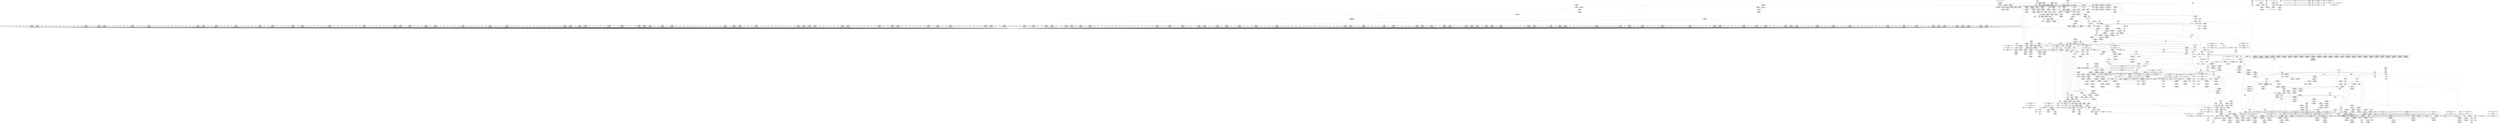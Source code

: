 digraph {
	CE0x5102bc0 [shape=record,shape=Mrecord,label="{CE0x5102bc0|80:_i64,_:_CRE_1655,1656_}"]
	CE0x5107bf0 [shape=record,shape=Mrecord,label="{CE0x5107bf0|80:_i64,_:_CRE_1874,1875_}"]
	CE0x50eb1a0 [shape=record,shape=Mrecord,label="{CE0x50eb1a0|80:_i64,_:_CRE_447,448_}"]
	CE0x50ddb20 [shape=record,shape=Mrecord,label="{CE0x50ddb20|common_perm:cond|Function::common_perm&Arg::cond::|*SummSource*}"]
	CE0x516c9b0 [shape=record,shape=Mrecord,label="{CE0x516c9b0|aa_cred_profile:tmp21|security/apparmor/include/context.h,100|*SummSource*}"]
	CE0x5090280 [shape=record,shape=Mrecord,label="{CE0x5090280|GLOBAL:__llvm_gcov_ctr57|Global_var:__llvm_gcov_ctr57|*SummSource*}"]
	CE0x51108f0 [shape=record,shape=Mrecord,label="{CE0x51108f0|aa_cred_profile:tmp18|security/apparmor/include/context.h,100|*SummSource*}"]
	CE0x50ad7d0 [shape=record,shape=Mrecord,label="{CE0x50ad7d0|apparmor_path_chown:tmp13|security/apparmor/lsm.c,361}"]
	CE0x50ada00 [shape=record,shape=Mrecord,label="{CE0x50ada00|apparmor_path_chown:uid.coerce|Function::apparmor_path_chown&Arg::uid.coerce::|*SummSource*}"]
	CE0x51168f0 [shape=record,shape=Mrecord,label="{CE0x51168f0|_ret_i32_%call17,_!dbg_!15526|security/apparmor/file.c,307|*SummSource*}"]
	CE0x516b810 [shape=record,shape=Mrecord,label="{CE0x516b810|aa_cred_profile:tmp19|security/apparmor/include/context.h,100|*SummSink*}"]
	CE0x50eba50 [shape=record,shape=Mrecord,label="{CE0x50eba50|aa_cred_profile:do.body6}"]
	CE0x5132300 [shape=record,shape=Mrecord,label="{CE0x5132300|get_current:tmp3|*SummSink*}"]
	CE0x50fcbe0 [shape=record,shape=Mrecord,label="{CE0x50fcbe0|80:_i64,_:_CRE_1343,1344_}"]
	CE0x50d7750 [shape=record,shape=Mrecord,label="{CE0x50d7750|_ret_i1_%lnot,_!dbg_!15473|security/apparmor/include/apparmor.h,117}"]
	CE0x50ac040 [shape=record,shape=Mrecord,label="{CE0x50ac040|i32_5|*Constant*}"]
	CE0x515c0b0 [shape=record,shape=Mrecord,label="{CE0x515c0b0|%struct.aa_profile*_null|*Constant*|*SummSource*}"]
	CE0x50fccf0 [shape=record,shape=Mrecord,label="{CE0x50fccf0|80:_i64,_:_CRE_1344,1345_}"]
	CE0x5100be0 [shape=record,shape=Mrecord,label="{CE0x5100be0|80:_i64,_:_CRE_1625,1626_}"]
	CE0x516a650 [shape=record,shape=Mrecord,label="{CE0x516a650|44:_i32,_48:_i16,_128:_i8*,_:_SCMRE_36,40_|*MultipleSource*|security/apparmor/include/context.h,99|Function::aa_cred_profile&Arg::cred::|security/apparmor/include/context.h,138}"]
	CE0x50a2930 [shape=record,shape=Mrecord,label="{CE0x50a2930|i64_3|*Constant*|*SummSink*}"]
	CE0x512adb0 [shape=record,shape=Mrecord,label="{CE0x512adb0|__aa_current_profile:land.lhs.true|*SummSink*}"]
	CE0x50c8260 [shape=record,shape=Mrecord,label="{CE0x50c8260|apparmor_path_chown:tmp16|security/apparmor/lsm.c,362}"]
	CE0x51443d0 [shape=record,shape=Mrecord,label="{CE0x51443d0|get_current:entry|*SummSource*}"]
	CE0x50be8f0 [shape=record,shape=Mrecord,label="{CE0x50be8f0|80:_i64,_:_CRE_429,430_}"]
	CE0x50cf070 [shape=record,shape=Mrecord,label="{CE0x50cf070|common_perm:if.end|*SummSink*}"]
	CE0x5132040 [shape=record,shape=Mrecord,label="{CE0x5132040|i64_4|*Constant*}"]
	CE0x5161670 [shape=record,shape=Mrecord,label="{CE0x5161670|aa_cred_profile:tmp6|security/apparmor/include/context.h,100|*SummSource*}"]
	CE0x5103990 [shape=record,shape=Mrecord,label="{CE0x5103990|80:_i64,_:_CRE_1668,1669_}"]
	CE0x50ea5f0 [shape=record,shape=Mrecord,label="{CE0x50ea5f0|80:_i64,_:_CRE_436,437_}"]
	CE0x50f7880 [shape=record,shape=Mrecord,label="{CE0x50f7880|80:_i64,_:_CRE_1246,1247_}"]
	CE0x5114a90 [shape=record,shape=Mrecord,label="{CE0x5114a90|aa_cred_profile:tmp31|security/apparmor/include/context.h,100|*SummSink*}"]
	CE0x50f9860 [shape=record,shape=Mrecord,label="{CE0x50f9860|80:_i64,_:_CRE_1276,1277_}"]
	CE0x51064b0 [shape=record,shape=Mrecord,label="{CE0x51064b0|80:_i64,_:_CRE_1792,1800_|*MultipleSource*|security/apparmor/include/apparmor.h,117|*LoadInst*|security/apparmor/include/apparmor.h,117}"]
	CE0x50b96e0 [shape=record,shape=Mrecord,label="{CE0x50b96e0|aa_cred_profile:tmp10|security/apparmor/include/context.h,100|*SummSource*}"]
	CE0x50f1630 [shape=record,shape=Mrecord,label="{CE0x50f1630|80:_i64,_:_CRE_603,604_}"]
	CE0x50f4320 [shape=record,shape=Mrecord,label="{CE0x50f4320|80:_i64,_:_CRE_704,708_|*MultipleSource*|security/apparmor/include/apparmor.h,117|*LoadInst*|security/apparmor/include/apparmor.h,117}"]
	CE0x50ec950 [shape=record,shape=Mrecord,label="{CE0x50ec950|__aa_current_profile:tmp1|*SummSource*}"]
	CE0x50dbc50 [shape=record,shape=Mrecord,label="{CE0x50dbc50|GLOBAL:common_perm|*Constant*|*SummSource*}"]
	CE0x508dca0 [shape=record,shape=Mrecord,label="{CE0x508dca0|apparmor_path_chown:if.end|*SummSink*}"]
	CE0x50fff00 [shape=record,shape=Mrecord,label="{CE0x50fff00|80:_i64,_:_CRE_1608,1612_|*MultipleSource*|security/apparmor/include/apparmor.h,117|*LoadInst*|security/apparmor/include/apparmor.h,117}"]
	CE0x50bea00 [shape=record,shape=Mrecord,label="{CE0x50bea00|80:_i64,_:_CRE_430,431_}"]
	CE0x50fdac0 [shape=record,shape=Mrecord,label="{CE0x50fdac0|80:_i64,_:_CRE_1357,1358_}"]
	CE0x5128d90 [shape=record,shape=Mrecord,label="{CE0x5128d90|GLOBAL:__aa_current_profile.__warned|Global_var:__aa_current_profile.__warned|*SummSink*}"]
	CE0x50953a0 [shape=record,shape=Mrecord,label="{CE0x50953a0|aa_cred_profile:security|security/apparmor/include/context.h,99|*SummSink*}"]
	CE0x50cfc90 [shape=record,shape=Mrecord,label="{CE0x50cfc90|GLOBAL:mediated_filesystem|*Constant*|*SummSink*}"]
	CE0x51257a0 [shape=record,shape=Mrecord,label="{CE0x51257a0|aa_cred_profile:tmp3}"]
	CE0x50e4c40 [shape=record,shape=Mrecord,label="{CE0x50e4c40|i32_138|*Constant*|*SummSource*}"]
	CE0x50ace20 [shape=record,shape=Mrecord,label="{CE0x50ace20|get_current:tmp}"]
	CE0x516d180 [shape=record,shape=Mrecord,label="{CE0x516d180|_call_void_asm_sideeffect_1:_09ud2_0A.pushsection___bug_table,_22a_22_0A2:_09.long_1b_-_2b,_$_0:c_-_2b_0A_09.word_$_1:c_,_0_0A_09.org_2b+$_2:c_0A.popsection_,_i,i,i,_dirflag_,_fpsr_,_flags_(i8*_getelementptr_inbounds_(_36_x_i8_,_36_x_i8_*_.str12,_i32_0,_i32_0),_i32_100,_i64_12)_#2,_!dbg_!15490,_!srcloc_!15493|security/apparmor/include/context.h,100|*SummSink*}"]
	CE0x50f8980 [shape=record,shape=Mrecord,label="{CE0x50f8980|80:_i64,_:_CRE_1262,1263_}"]
	CE0x50ba900 [shape=record,shape=Mrecord,label="{CE0x50ba900|80:_i64,_:_CRE_296,304_|*MultipleSource*|security/apparmor/include/apparmor.h,117|*LoadInst*|security/apparmor/include/apparmor.h,117}"]
	CE0x50f6340 [shape=record,shape=Mrecord,label="{CE0x50f6340|80:_i64,_:_CRE_1226,1227_}"]
	CE0x5127c40 [shape=record,shape=Mrecord,label="{CE0x5127c40|__aa_current_profile:tmp6|security/apparmor/include/context.h,138|*SummSource*}"]
	CE0x50bd900 [shape=record,shape=Mrecord,label="{CE0x50bd900|80:_i64,_:_CRE_414,415_}"]
	CE0x5130fe0 [shape=record,shape=Mrecord,label="{CE0x5130fe0|__aa_current_profile:tmp13|security/apparmor/include/context.h,138}"]
	CE0x50f7990 [shape=record,shape=Mrecord,label="{CE0x50f7990|80:_i64,_:_CRE_1247,1248_}"]
	CE0x50fc030 [shape=record,shape=Mrecord,label="{CE0x50fc030|80:_i64,_:_CRE_1332,1333_}"]
	CE0x5118f30 [shape=record,shape=Mrecord,label="{CE0x5118f30|__aa_current_profile:tobool|security/apparmor/include/context.h,138|*SummSource*}"]
	CE0x50d3460 [shape=record,shape=Mrecord,label="{CE0x50d3460|apparmor_path_chown:tmp9|*LoadInst*|security/apparmor/lsm.c,361|*SummSink*}"]
	CE0x51509d0 [shape=record,shape=Mrecord,label="{CE0x51509d0|i64*_getelementptr_inbounds_(_16_x_i64_,_16_x_i64_*___llvm_gcov_ctr46,_i64_0,_i64_10)|*Constant*|*SummSink*}"]
	CE0x50e0fd0 [shape=record,shape=Mrecord,label="{CE0x50e0fd0|apparmor_path_chown:tmp19|security/apparmor/lsm.c,365|*SummSource*}"]
	CE0x50ddfd0 [shape=record,shape=Mrecord,label="{CE0x50ddfd0|_ret_i32_%error.0,_!dbg_!15483|security/apparmor/lsm.c,172|*SummSource*}"]
	CE0x5119210 [shape=record,shape=Mrecord,label="{CE0x5119210|aa_cred_profile:do.cond}"]
	CE0x50d2020 [shape=record,shape=Mrecord,label="{CE0x50d2020|apparmor_path_chown:i_mode|security/apparmor/lsm.c,358|*SummSink*}"]
	CE0x512b200 [shape=record,shape=Mrecord,label="{CE0x512b200|aa_cred_profile:tmp1|*SummSink*}"]
	CE0x50ee910 [shape=record,shape=Mrecord,label="{CE0x50ee910|80:_i64,_:_CRE_561,562_}"]
	CE0x50cbdf0 [shape=record,shape=Mrecord,label="{CE0x50cbdf0|apparmor_path_chown:tmp4|security/apparmor/lsm.c,357|*SummSink*}"]
	CE0x515c230 [shape=record,shape=Mrecord,label="{CE0x515c230|aa_cred_profile:tobool1|security/apparmor/include/context.h,100|*SummSource*}"]
	CE0x50f0b90 [shape=record,shape=Mrecord,label="{CE0x50f0b90|80:_i64,_:_CRE_593,594_}"]
	CE0x516b6f0 [shape=record,shape=Mrecord,label="{CE0x516b6f0|aa_cred_profile:tmp19|security/apparmor/include/context.h,100|*SummSource*}"]
	CE0x515bd20 [shape=record,shape=Mrecord,label="{CE0x515bd20|aa_cred_profile:do.end}"]
	CE0x50ad2c0 [shape=record,shape=Mrecord,label="{CE0x50ad2c0|aa_cred_profile:tmp4|*LoadInst*|security/apparmor/include/context.h,99|*SummSink*}"]
	CE0x51018a0 [shape=record,shape=Mrecord,label="{CE0x51018a0|80:_i64,_:_CRE_1637,1638_}"]
	CE0x50f6ef0 [shape=record,shape=Mrecord,label="{CE0x50f6ef0|80:_i64,_:_CRE_1237,1238_}"]
	CE0x50a6a50 [shape=record,shape=Mrecord,label="{CE0x50a6a50|_call_void_mcount()_#2}"]
	CE0x5093000 [shape=record,shape=Mrecord,label="{CE0x5093000|apparmor_path_chown:tmp|*SummSink*}"]
	CE0x5090340 [shape=record,shape=Mrecord,label="{CE0x5090340|apparmor_path_chown:tmp11|security/apparmor/lsm.c,361|*SummSink*}"]
	CE0x50d9030 [shape=record,shape=Mrecord,label="{CE0x50d9030|i64*_getelementptr_inbounds_(_5_x_i64_,_5_x_i64_*___llvm_gcov_ctr57,_i64_0,_i64_3)|*Constant*|*SummSource*}"]
	CE0x50f8100 [shape=record,shape=Mrecord,label="{CE0x50f8100|80:_i64,_:_CRE_1254,1255_}"]
	CE0x51285c0 [shape=record,shape=Mrecord,label="{CE0x51285c0|__aa_current_profile:tmp4|security/apparmor/include/context.h,138}"]
	CE0x50930a0 [shape=record,shape=Mrecord,label="{CE0x50930a0|0:_i32,_:_SCM_0,4_|*MultipleSource*|security/apparmor/lsm.c, 355}"]
	CE0x50effe0 [shape=record,shape=Mrecord,label="{CE0x50effe0|80:_i64,_:_CRE_582,583_}"]
	CE0x50d6e50 [shape=record,shape=Mrecord,label="{CE0x50d6e50|80:_i64,_:_CRE_200,204_|*MultipleSource*|security/apparmor/include/apparmor.h,117|*LoadInst*|security/apparmor/include/apparmor.h,117}"]
	CE0x511f330 [shape=record,shape=Mrecord,label="{CE0x511f330|aa_cred_profile:tmp2|*SummSource*}"]
	CE0x5094e00 [shape=record,shape=Mrecord,label="{CE0x5094e00|__aa_current_profile:entry}"]
	CE0x5105910 [shape=record,shape=Mrecord,label="{CE0x5105910|80:_i64,_:_CRE_1736,1752_|*MultipleSource*|security/apparmor/include/apparmor.h,117|*LoadInst*|security/apparmor/include/apparmor.h,117}"]
	CE0x5117050 [shape=record,shape=Mrecord,label="{CE0x5117050|common_perm:error.0|*SummSink*}"]
	CE0x508e860 [shape=record,shape=Mrecord,label="{CE0x508e860|apparmor_path_chown:d_inode|security/apparmor/lsm.c,357|*SummSink*}"]
	CE0x50df0e0 [shape=record,shape=Mrecord,label="{CE0x50df0e0|mediated_filesystem:bb|*SummSink*}"]
	CE0x50cfa00 [shape=record,shape=Mrecord,label="{CE0x50cfa00|GLOBAL:mediated_filesystem|*Constant*|*SummSource*}"]
	CE0x51081f0 [shape=record,shape=Mrecord,label="{CE0x51081f0|80:_i64,_:_CRE_1880,1884_|*MultipleSource*|security/apparmor/include/apparmor.h,117|*LoadInst*|security/apparmor/include/apparmor.h,117}"]
	CE0x50d3740 [shape=record,shape=Mrecord,label="{CE0x50d3740|80:_i64,_:_CRE_0,8_|*MultipleSource*|security/apparmor/include/apparmor.h,117|*LoadInst*|security/apparmor/include/apparmor.h,117}"]
	CE0x50fe340 [shape=record,shape=Mrecord,label="{CE0x50fe340|80:_i64,_:_CRE_1365,1366_}"]
	CE0x50f50b0 [shape=record,shape=Mrecord,label="{CE0x50f50b0|80:_i64,_:_CRE_1209,1210_}"]
	CE0x5115b80 [shape=record,shape=Mrecord,label="{CE0x5115b80|aa_path_perm:flags|Function::aa_path_perm&Arg::flags::|*SummSink*}"]
	CE0x50f0420 [shape=record,shape=Mrecord,label="{CE0x50f0420|80:_i64,_:_CRE_586,587_}"]
	CE0x50e26a0 [shape=record,shape=Mrecord,label="{CE0x50e26a0|__aa_current_profile:tmp14|security/apparmor/include/context.h,138|*SummSink*}"]
	CE0x512d610 [shape=record,shape=Mrecord,label="{CE0x512d610|aa_cred_profile:bb|*SummSource*}"]
	CE0x50fce00 [shape=record,shape=Mrecord,label="{CE0x50fce00|80:_i64,_:_CRE_1345,1346_}"]
	CE0x4c7b850 [shape=record,shape=Mrecord,label="{CE0x4c7b850|apparmor_path_chown:gid.coerce|Function::apparmor_path_chown&Arg::gid.coerce::|*SummSource*}"]
	CE0x50fcad0 [shape=record,shape=Mrecord,label="{CE0x50fcad0|80:_i64,_:_CRE_1342,1343_}"]
	CE0x512d250 [shape=record,shape=Mrecord,label="{CE0x512d250|__aa_current_profile:land.lhs.true|*SummSource*}"]
	CE0x50bdb20 [shape=record,shape=Mrecord,label="{CE0x50bdb20|80:_i64,_:_CRE_416,417_}"]
	CE0x50d5d60 [shape=record,shape=Mrecord,label="{CE0x50d5d60|80:_i64,_:_CRE_128,132_|*MultipleSource*|security/apparmor/include/apparmor.h,117|*LoadInst*|security/apparmor/include/apparmor.h,117}"]
	CE0x5105b00 [shape=record,shape=Mrecord,label="{CE0x5105b00|80:_i64,_:_CRE_1752,1760_|*MultipleSource*|security/apparmor/include/apparmor.h,117|*LoadInst*|security/apparmor/include/apparmor.h,117}"]
	CE0x50d9730 [shape=record,shape=Mrecord,label="{CE0x50d9730|common_perm:tmp7|security/apparmor/lsm.c,170|*SummSource*}"]
	CE0x516ab50 [shape=record,shape=Mrecord,label="{CE0x516ab50|44:_i32,_48:_i16,_128:_i8*,_:_SCMRE_144,152_|*MultipleSource*|security/apparmor/include/context.h,99|Function::aa_cred_profile&Arg::cred::|security/apparmor/include/context.h,138}"]
	CE0x508d3b0 [shape=record,shape=Mrecord,label="{CE0x508d3b0|apparmor_path_chown:tmp14|security/apparmor/lsm.c,361}"]
	CE0x509ea20 [shape=record,shape=Mrecord,label="{CE0x509ea20|mediated_filesystem:tmp2}"]
	CE0x5114b00 [shape=record,shape=Mrecord,label="{CE0x5114b00|aa_path_perm:op|Function::aa_path_perm&Arg::op::}"]
	CE0x5161810 [shape=record,shape=Mrecord,label="{CE0x5161810|aa_cred_profile:tmp6|security/apparmor/include/context.h,100}"]
	CE0x512ff40 [shape=record,shape=Mrecord,label="{CE0x512ff40|i32_0|*Constant*}"]
	CE0x5102010 [shape=record,shape=Mrecord,label="{CE0x5102010|80:_i64,_:_CRE_1644,1645_}"]
	CE0x5160e30 [shape=record,shape=Mrecord,label="{CE0x5160e30|aa_cred_profile:tmp8|security/apparmor/include/context.h,100|*SummSource*}"]
	CE0x514eaa0 [shape=record,shape=Mrecord,label="{CE0x514eaa0|aa_cred_profile:lnot3|security/apparmor/include/context.h,100|*SummSource*}"]
	CE0x50a3030 [shape=record,shape=Mrecord,label="{CE0x50a3030|common_perm:tmp3|security/apparmor/lsm.c,169}"]
	CE0x50aaa20 [shape=record,shape=Mrecord,label="{CE0x50aaa20|i64_0|*Constant*}"]
	CE0x51439d0 [shape=record,shape=Mrecord,label="{CE0x51439d0|__aa_current_profile:call3|security/apparmor/include/context.h,138|*SummSink*}"]
	CE0x5104870 [shape=record,shape=Mrecord,label="{CE0x5104870|80:_i64,_:_CRE_1682,1683_}"]
	CE0x516e030 [shape=record,shape=Mrecord,label="{CE0x516e030|void_(i8*,_i32,_i64)*_asm_sideeffect_1:_09ud2_0A.pushsection___bug_table,_22a_22_0A2:_09.long_1b_-_2b,_$_0:c_-_2b_0A_09.word_$_1:c_,_0_0A_09.org_2b+$_2:c_0A.popsection_,_i,i,i,_dirflag_,_fpsr_,_flags_|*SummSource*}"]
	CE0x511d9c0 [shape=record,shape=Mrecord,label="{CE0x511d9c0|GLOBAL:__llvm_gcov_ctr58|Global_var:__llvm_gcov_ctr58|*SummSource*}"]
	CE0x5119eb0 [shape=record,shape=Mrecord,label="{CE0x5119eb0|mediated_filesystem:tobool|security/apparmor/include/apparmor.h,117|*SummSource*}"]
	CE0x5083460 [shape=record,shape=Mrecord,label="{CE0x5083460|i32_2|*Constant*}"]
	CE0x5152290 [shape=record,shape=Mrecord,label="{CE0x5152290|aa_cred_profile:tmp26|security/apparmor/include/context.h,100|*SummSink*}"]
	CE0x510f330 [shape=record,shape=Mrecord,label="{CE0x510f330|aa_cred_profile:tmp16|security/apparmor/include/context.h,100|*SummSource*}"]
	CE0x508e120 [shape=record,shape=Mrecord,label="{CE0x508e120|apparmor_path_chown:tmp2|*LoadInst*|security/apparmor/lsm.c,357|*SummSink*}"]
	CE0x50c8510 [shape=record,shape=Mrecord,label="{CE0x50c8510|apparmor_path_chown:tmp16|security/apparmor/lsm.c,362|*SummSink*}"]
	CE0x511ed40 [shape=record,shape=Mrecord,label="{CE0x511ed40|i32_11|*Constant*|*SummSink*}"]
	CE0x510f630 [shape=record,shape=Mrecord,label="{CE0x510f630|aa_cred_profile:tmp17|security/apparmor/include/context.h,100}"]
	CE0x5101df0 [shape=record,shape=Mrecord,label="{CE0x5101df0|80:_i64,_:_CRE_1642,1643_}"]
	CE0x50e6980 [shape=record,shape=Mrecord,label="{CE0x50e6980|i8_1|*Constant*|*SummSource*}"]
	CE0x50fc470 [shape=record,shape=Mrecord,label="{CE0x50fc470|80:_i64,_:_CRE_1336,1337_}"]
	CE0x50fae20 [shape=record,shape=Mrecord,label="{CE0x50fae20|80:_i64,_:_CRE_1315,1316_}"]
	CE0x50efdc0 [shape=record,shape=Mrecord,label="{CE0x50efdc0|80:_i64,_:_CRE_580,581_}"]
	CE0x50e08f0 [shape=record,shape=Mrecord,label="{CE0x50e08f0|mediated_filesystem:tmp4|*LoadInst*|security/apparmor/include/apparmor.h,117|*SummSink*}"]
	CE0x510fbc0 [shape=record,shape=Mrecord,label="{CE0x510fbc0|i64*_getelementptr_inbounds_(_16_x_i64_,_16_x_i64_*___llvm_gcov_ctr46,_i64_0,_i64_7)|*Constant*}"]
	CE0x50d7e30 [shape=record,shape=Mrecord,label="{CE0x50d7e30|apparmor_path_chown:tmp15|security/apparmor/lsm.c,362|*SummSource*}"]
	CE0x50ca540 [shape=record,shape=Mrecord,label="{CE0x50ca540|80:_i64,_:_CRE_458,459_}"]
	CE0x5132260 [shape=record,shape=Mrecord,label="{CE0x5132260|get_current:tmp3|*SummSource*}"]
	CE0x5131540 [shape=record,shape=Mrecord,label="{CE0x5131540|44:_i32,_48:_i16,_128:_i8*,_:_SCMRE_120,128_|*MultipleSource*|security/apparmor/include/context.h,99|Function::aa_cred_profile&Arg::cred::|security/apparmor/include/context.h,138}"]
	CE0x50ba140 [shape=record,shape=Mrecord,label="{CE0x50ba140|80:_i64,_:_CRE_268,272_|*MultipleSource*|security/apparmor/include/apparmor.h,117|*LoadInst*|security/apparmor/include/apparmor.h,117}"]
	CE0x5116a20 [shape=record,shape=Mrecord,label="{CE0x5116a20|_ret_i32_%call17,_!dbg_!15526|security/apparmor/file.c,307|*SummSink*}"]
	CE0x50dc8a0 [shape=record,shape=Mrecord,label="{CE0x50dc8a0|i32_13|*Constant*|*SummSink*}"]
	CE0x5100640 [shape=record,shape=Mrecord,label="{CE0x5100640|80:_i64,_:_CRE_1619,1620_}"]
	CE0x50a7c10 [shape=record,shape=Mrecord,label="{CE0x50a7c10|apparmor_path_chown:gid.coerce|Function::apparmor_path_chown&Arg::gid.coerce::|*SummSink*}"]
	CE0x511e570 [shape=record,shape=Mrecord,label="{CE0x511e570|i32_11|*Constant*}"]
	CE0x50a2a60 [shape=record,shape=Mrecord,label="{CE0x50a2a60|i64_2|*Constant*}"]
	CE0x5090440 [shape=record,shape=Mrecord,label="{CE0x5090440|i64_0|*Constant*}"]
	CE0x51457e0 [shape=record,shape=Mrecord,label="{CE0x51457e0|__aa_current_profile:call4|security/apparmor/include/context.h,138}"]
	CE0x511dc80 [shape=record,shape=Mrecord,label="{CE0x511dc80|common_perm:if.then}"]
	CE0x5117760 [shape=record,shape=Mrecord,label="{CE0x5117760|common_perm:tmp9|security/apparmor/lsm.c,172|*SummSource*}"]
	CE0x51280d0 [shape=record,shape=Mrecord,label="{CE0x51280d0|%struct.task_struct*_(%struct.task_struct**)*_asm_movq_%gs:$_1:P_,$0_,_r,im,_dirflag_,_fpsr_,_flags_}"]
	CE0x50fe450 [shape=record,shape=Mrecord,label="{CE0x50fe450|80:_i64,_:_CRE_1366,1367_}"]
	CE0x5118530 [shape=record,shape=Mrecord,label="{CE0x5118530|__aa_current_profile:bb|*SummSource*}"]
	CE0x50adb00 [shape=record,shape=Mrecord,label="{CE0x50adb00|common_perm:tmp1}"]
	CE0x515c830 [shape=record,shape=Mrecord,label="{CE0x515c830|aa_cred_profile:lnot|security/apparmor/include/context.h,100|*SummSource*}"]
	CE0x50da2a0 [shape=record,shape=Mrecord,label="{CE0x50da2a0|common_perm:call1|security/apparmor/lsm.c,170|*SummSource*}"]
	CE0x5119100 [shape=record,shape=Mrecord,label="{CE0x5119100|_call_void_mcount()_#2|*SummSink*}"]
	CE0x50e1a90 [shape=record,shape=Mrecord,label="{CE0x50e1a90|_ret_i32_%retval.0,_!dbg_!15488|security/apparmor/lsm.c,365|*SummSink*}"]
	CE0x50ec800 [shape=record,shape=Mrecord,label="{CE0x50ec800|get_current:tmp1}"]
	CE0x51165a0 [shape=record,shape=Mrecord,label="{CE0x51165a0|aa_path_perm:cond|Function::aa_path_perm&Arg::cond::|*SummSink*}"]
	CE0x512a0c0 [shape=record,shape=Mrecord,label="{CE0x512a0c0|__aa_current_profile:if.then|*SummSink*}"]
	CE0x51060d0 [shape=record,shape=Mrecord,label="{CE0x51060d0|80:_i64,_:_CRE_1776,1784_|*MultipleSource*|security/apparmor/include/apparmor.h,117|*LoadInst*|security/apparmor/include/apparmor.h,117}"]
	CE0x5107620 [shape=record,shape=Mrecord,label="{CE0x5107620|80:_i64,_:_CRE_1864,1872_|*MultipleSource*|security/apparmor/include/apparmor.h,117|*LoadInst*|security/apparmor/include/apparmor.h,117}"]
	CE0x50be180 [shape=record,shape=Mrecord,label="{CE0x50be180|80:_i64,_:_CRE_422,423_}"]
	CE0x50db370 [shape=record,shape=Mrecord,label="{CE0x50db370|apparmor_path_chown:tmp18|security/apparmor/lsm.c,364}"]
	CE0x51282b0 [shape=record,shape=Mrecord,label="{CE0x51282b0|%struct.task_struct*_(%struct.task_struct**)*_asm_movq_%gs:$_1:P_,$0_,_r,im,_dirflag_,_fpsr_,_flags_|*SummSink*}"]
	CE0x50db300 [shape=record,shape=Mrecord,label="{CE0x50db300|GLOBAL:common_perm|*Constant*}"]
	CE0x51525a0 [shape=record,shape=Mrecord,label="{CE0x51525a0|aa_cred_profile:tmp27|security/apparmor/include/context.h,100}"]
	CE0x50b8ef0 [shape=record,shape=Mrecord,label="{CE0x50b8ef0|i64*_getelementptr_inbounds_(_16_x_i64_,_16_x_i64_*___llvm_gcov_ctr46,_i64_0,_i64_4)|*Constant*}"]
	CE0x50f1520 [shape=record,shape=Mrecord,label="{CE0x50f1520|80:_i64,_:_CRE_602,603_}"]
	CE0x515b890 [shape=record,shape=Mrecord,label="{CE0x515b890|44:_i32,_48:_i16,_128:_i8*,_:_SCMRE_96,104_|*MultipleSource*|security/apparmor/include/context.h,99|Function::aa_cred_profile&Arg::cred::|security/apparmor/include/context.h,138}"]
	CE0x5115a50 [shape=record,shape=Mrecord,label="{CE0x5115a50|aa_path_perm:flags|Function::aa_path_perm&Arg::flags::|*SummSource*}"]
	CE0x51206e0 [shape=record,shape=Mrecord,label="{CE0x51206e0|_call_void_mcount()_#2|*SummSink*}"]
	CE0x510e580 [shape=record,shape=Mrecord,label="{CE0x510e580|i64*_getelementptr_inbounds_(_5_x_i64_,_5_x_i64_*___llvm_gcov_ctr57,_i64_0,_i64_3)|*Constant*}"]
	CE0x5091630 [shape=record,shape=Mrecord,label="{CE0x5091630|i32_0|*Constant*|*SummSink*}"]
	CE0x512b190 [shape=record,shape=Mrecord,label="{CE0x512b190|aa_cred_profile:tmp1|*SummSource*}"]
	CE0x50ed2a0 [shape=record,shape=Mrecord,label="{CE0x50ed2a0|__aa_current_profile:tmp9|security/apparmor/include/context.h,138|*SummSource*}"]
	CE0x50be3a0 [shape=record,shape=Mrecord,label="{CE0x50be3a0|80:_i64,_:_CRE_424,425_}"]
	CE0x5107fd0 [shape=record,shape=Mrecord,label="{CE0x5107fd0|80:_i64,_:_CRE_1878,1879_}"]
	CE0x50f8210 [shape=record,shape=Mrecord,label="{CE0x50f8210|80:_i64,_:_CRE_1255,1256_}"]
	CE0x50d92e0 [shape=record,shape=Mrecord,label="{CE0x50d92e0|i64*_getelementptr_inbounds_(_5_x_i64_,_5_x_i64_*___llvm_gcov_ctr57,_i64_0,_i64_3)|*Constant*|*SummSink*}"]
	CE0x50bd7f0 [shape=record,shape=Mrecord,label="{CE0x50bd7f0|80:_i64,_:_CRE_413,414_}"]
	CE0x5150e80 [shape=record,shape=Mrecord,label="{CE0x5150e80|aa_cred_profile:tmp24|security/apparmor/include/context.h,100|*SummSink*}"]
	CE0x51471f0 [shape=record,shape=Mrecord,label="{CE0x51471f0|_ret_%struct.aa_profile*_%tmp34,_!dbg_!15510|security/apparmor/include/context.h,101|*SummSink*}"]
	CE0x50c8820 [shape=record,shape=Mrecord,label="{CE0x50c8820|i64*_getelementptr_inbounds_(_6_x_i64_,_6_x_i64_*___llvm_gcov_ctr84,_i64_0,_i64_4)|*Constant*|*SummSource*}"]
	CE0x50a9e60 [shape=record,shape=Mrecord,label="{CE0x50a9e60|0:_i16,_4:_i32,_8:_i16,_40:_%struct.super_block*,_72:_i32,_:_SCMRE_0,4_|*MultipleSource*|security/apparmor/lsm.c, 357|security/apparmor/lsm.c,357}"]
	CE0x512b000 [shape=record,shape=Mrecord,label="{CE0x512b000|__aa_current_profile:land.lhs.true2|*SummSource*}"]
	CE0x511eb30 [shape=record,shape=Mrecord,label="{CE0x511eb30|__aa_current_profile:tmp3|*SummSink*}"]
	CE0x50bc420 [shape=record,shape=Mrecord,label="{CE0x50bc420|80:_i64,_:_CRE_394,395_}"]
	CE0x50bba70 [shape=record,shape=Mrecord,label="{CE0x50bba70|80:_i64,_:_CRE_368,372_|*MultipleSource*|security/apparmor/include/apparmor.h,117|*LoadInst*|security/apparmor/include/apparmor.h,117}"]
	CE0x50fd790 [shape=record,shape=Mrecord,label="{CE0x50fd790|80:_i64,_:_CRE_1354,1355_}"]
	CE0x5108e20 [shape=record,shape=Mrecord,label="{CE0x5108e20|80:_i64,_:_CRE_2112,2120_|*MultipleSource*|security/apparmor/include/apparmor.h,117|*LoadInst*|security/apparmor/include/apparmor.h,117}"]
	CE0x5119910 [shape=record,shape=Mrecord,label="{CE0x5119910|mediated_filesystem:and|security/apparmor/include/apparmor.h,117}"]
	CE0x5102890 [shape=record,shape=Mrecord,label="{CE0x5102890|80:_i64,_:_CRE_1652,1653_}"]
	CE0x515f6d0 [shape=record,shape=Mrecord,label="{CE0x515f6d0|%struct.aa_profile*_null|*Constant*}"]
	CE0x5113ef0 [shape=record,shape=Mrecord,label="{CE0x5113ef0|aa_cred_profile:tmp29|security/apparmor/include/context.h,100|*SummSource*}"]
	CE0x5109bb0 [shape=record,shape=Mrecord,label="{CE0x5109bb0|mediated_filesystem:tmp5|security/apparmor/include/apparmor.h,117|*SummSource*}"]
	CE0x50fd240 [shape=record,shape=Mrecord,label="{CE0x50fd240|80:_i64,_:_CRE_1349,1350_}"]
	CE0x50b9ba0 [shape=record,shape=Mrecord,label="{CE0x50b9ba0|80:_i64,_:_CRE_248,252_|*MultipleSource*|security/apparmor/include/apparmor.h,117|*LoadInst*|security/apparmor/include/apparmor.h,117}"]
	CE0x50e5e10 [shape=record,shape=Mrecord,label="{CE0x50e5e10|__aa_current_profile:tmp15|security/apparmor/include/context.h,138|*SummSink*}"]
	CE0x50fb7b0 [shape=record,shape=Mrecord,label="{CE0x50fb7b0|80:_i64,_:_CRE_1324,1325_}"]
	CE0x5102cd0 [shape=record,shape=Mrecord,label="{CE0x5102cd0|80:_i64,_:_CRE_1656,1657_}"]
	CE0x5102230 [shape=record,shape=Mrecord,label="{CE0x5102230|80:_i64,_:_CRE_1646,1647_}"]
	CE0x511be00 [shape=record,shape=Mrecord,label="{CE0x511be00|common_perm:tmp5|security/apparmor/lsm.c,169|*SummSource*}"]
	CE0x5100f10 [shape=record,shape=Mrecord,label="{CE0x5100f10|80:_i64,_:_CRE_1628,1629_}"]
	CE0x512d4e0 [shape=record,shape=Mrecord,label="{CE0x512d4e0|aa_cred_profile:bb}"]
	CE0x50f2510 [shape=record,shape=Mrecord,label="{CE0x50f2510|80:_i64,_:_CRE_617,618_}"]
	CE0x516bd40 [shape=record,shape=Mrecord,label="{CE0x516bd40|i64*_getelementptr_inbounds_(_16_x_i64_,_16_x_i64_*___llvm_gcov_ctr46,_i64_0,_i64_8)|*Constant*|*SummSource*}"]
	CE0x5146810 [shape=record,shape=Mrecord,label="{CE0x5146810|aa_cred_profile:cred|Function::aa_cred_profile&Arg::cred::}"]
	CE0x50935a0 [shape=record,shape=Mrecord,label="{CE0x50935a0|i64*_getelementptr_inbounds_(_2_x_i64_,_2_x_i64_*___llvm_gcov_ctr55,_i64_0,_i64_0)|*Constant*|*SummSource*}"]
	CE0x511e300 [shape=record,shape=Mrecord,label="{CE0x511e300|aa_cred_profile:if.end|*SummSink*}"]
	CE0x50f32e0 [shape=record,shape=Mrecord,label="{CE0x50f32e0|80:_i64,_:_CRE_630,631_}"]
	CE0x50f69a0 [shape=record,shape=Mrecord,label="{CE0x50f69a0|80:_i64,_:_CRE_1232,1233_}"]
	CE0x515ea40 [shape=record,shape=Mrecord,label="{CE0x515ea40|aa_cred_profile:do.body5}"]
	CE0x51535d0 [shape=record,shape=Mrecord,label="{CE0x51535d0|i64*_getelementptr_inbounds_(_16_x_i64_,_16_x_i64_*___llvm_gcov_ctr46,_i64_0,_i64_10)|*Constant*|*SummSource*}"]
	CE0x5152c40 [shape=record,shape=Mrecord,label="{CE0x5152c40|aa_cred_profile:tmp23|security/apparmor/include/context.h,100}"]
	CE0x511a530 [shape=record,shape=Mrecord,label="{CE0x511a530|i1_true|*Constant*|*SummSink*}"]
	CE0x50cb440 [shape=record,shape=Mrecord,label="{CE0x50cb440|mediated_filesystem:inode|Function::mediated_filesystem&Arg::inode::|*SummSink*}"]
	CE0x50e9ba0 [shape=record,shape=Mrecord,label="{CE0x50e9ba0|i64*_getelementptr_inbounds_(_11_x_i64_,_11_x_i64_*___llvm_gcov_ctr58,_i64_0,_i64_9)|*Constant*}"]
	CE0x5104100 [shape=record,shape=Mrecord,label="{CE0x5104100|80:_i64,_:_CRE_1675,1676_}"]
	CE0x510a400 [shape=record,shape=Mrecord,label="{CE0x510a400|i64*_getelementptr_inbounds_(_16_x_i64_,_16_x_i64_*___llvm_gcov_ctr46,_i64_0,_i64_1)|*Constant*|*SummSource*}"]
	CE0x5107430 [shape=record,shape=Mrecord,label="{CE0x5107430|80:_i64,_:_CRE_1856,1864_|*MultipleSource*|security/apparmor/include/apparmor.h,117|*LoadInst*|security/apparmor/include/apparmor.h,117}"]
	CE0x512fdc0 [shape=record,shape=Mrecord,label="{CE0x512fdc0|_call_void_mcount()_#2|*SummSource*}"]
	CE0x5113910 [shape=record,shape=Mrecord,label="{CE0x5113910|aa_cred_profile:tmp28|security/apparmor/include/context.h,100}"]
	CE0x50d6690 [shape=record,shape=Mrecord,label="{CE0x50d6690|80:_i64,_:_CRE_160,176_|*MultipleSource*|security/apparmor/include/apparmor.h,117|*LoadInst*|security/apparmor/include/apparmor.h,117}"]
	CE0x5114830 [shape=record,shape=Mrecord,label="{CE0x5114830|aa_cred_profile:tmp31|security/apparmor/include/context.h,100}"]
	CE0x50f8870 [shape=record,shape=Mrecord,label="{CE0x50f8870|80:_i64,_:_CRE_1261,1262_}"]
	CE0x5144c60 [shape=record,shape=Mrecord,label="{CE0x5144c60|i32_78|*Constant*|*SummSink*}"]
	CE0x510e2d0 [shape=record,shape=Mrecord,label="{CE0x510e2d0|common_perm:tmp6|security/apparmor/lsm.c,169|*SummSource*}"]
	CE0x50f9a80 [shape=record,shape=Mrecord,label="{CE0x50f9a80|80:_i64,_:_CRE_1278,1279_}"]
	CE0x50dc280 [shape=record,shape=Mrecord,label="{CE0x50dc280|common_perm:entry|*SummSource*}"]
	CE0x512d000 [shape=record,shape=Mrecord,label="{CE0x512d000|__aa_current_profile:do.body|*SummSink*}"]
	CE0x50d3f20 [shape=record,shape=Mrecord,label="{CE0x50d3f20|80:_i64,_:_CRE_8,16_|*MultipleSource*|security/apparmor/include/apparmor.h,117|*LoadInst*|security/apparmor/include/apparmor.h,117}"]
	CE0x50dab20 [shape=record,shape=Mrecord,label="{CE0x50dab20|aa_path_perm:entry}"]
	CE0x5102560 [shape=record,shape=Mrecord,label="{CE0x5102560|80:_i64,_:_CRE_1649,1650_}"]
	CE0x50bc6f0 [shape=record,shape=Mrecord,label="{CE0x50bc6f0|80:_i64,_:_CRE_397,398_}"]
	CE0x50efcb0 [shape=record,shape=Mrecord,label="{CE0x50efcb0|80:_i64,_:_CRE_579,580_}"]
	CE0x5103cc0 [shape=record,shape=Mrecord,label="{CE0x5103cc0|80:_i64,_:_CRE_1671,1672_}"]
	CE0x5127400 [shape=record,shape=Mrecord,label="{CE0x5127400|aa_cred_profile:tmp6|security/apparmor/include/context.h,100|*SummSink*}"]
	CE0x511dcf0 [shape=record,shape=Mrecord,label="{CE0x511dcf0|common_perm:if.then|*SummSource*}"]
	CE0x50d7230 [shape=record,shape=Mrecord,label="{CE0x50d7230|80:_i64,_:_CRE_216,224_|*MultipleSource*|security/apparmor/include/apparmor.h,117|*LoadInst*|security/apparmor/include/apparmor.h,117}"]
	CE0x509ea90 [shape=record,shape=Mrecord,label="{CE0x509ea90|mediated_filesystem:tmp2|*SummSource*}"]
	CE0x50dd880 [shape=record,shape=Mrecord,label="{CE0x50dd880|common_perm:mask|Function::common_perm&Arg::mask::|*SummSink*}"]
	CE0x50efba0 [shape=record,shape=Mrecord,label="{CE0x50efba0|80:_i64,_:_CRE_578,579_}"]
	CE0x50c8370 [shape=record,shape=Mrecord,label="{CE0x50c8370|apparmor_path_chown:tmp16|security/apparmor/lsm.c,362|*SummSource*}"]
	CE0x4c7ba00 [shape=record,shape=Mrecord,label="{CE0x4c7ba00|i32_0|*Constant*}"]
	CE0x50ba520 [shape=record,shape=Mrecord,label="{CE0x50ba520|80:_i64,_:_CRE_280,288_|*MultipleSource*|security/apparmor/include/apparmor.h,117|*LoadInst*|security/apparmor/include/apparmor.h,117}"]
	CE0x516cc90 [shape=record,shape=Mrecord,label="{CE0x516cc90|_call_void_asm_sideeffect_1:_09ud2_0A.pushsection___bug_table,_22a_22_0A2:_09.long_1b_-_2b,_$_0:c_-_2b_0A_09.word_$_1:c_,_0_0A_09.org_2b+$_2:c_0A.popsection_,_i,i,i,_dirflag_,_fpsr_,_flags_(i8*_getelementptr_inbounds_(_36_x_i8_,_36_x_i8_*_.str12,_i32_0,_i32_0),_i32_100,_i64_12)_#2,_!dbg_!15490,_!srcloc_!15493|security/apparmor/include/context.h,100}"]
	CE0x50fb480 [shape=record,shape=Mrecord,label="{CE0x50fb480|80:_i64,_:_CRE_1321,1322_}"]
	CE0x50dd610 [shape=record,shape=Mrecord,label="{CE0x50dd610|common_perm:cond|Function::common_perm&Arg::cond::}"]
	CE0x50f0860 [shape=record,shape=Mrecord,label="{CE0x50f0860|80:_i64,_:_CRE_590,591_}"]
	CE0x5104fe0 [shape=record,shape=Mrecord,label="{CE0x5104fe0|80:_i64,_:_CRE_1696,1704_|*MultipleSource*|security/apparmor/include/apparmor.h,117|*LoadInst*|security/apparmor/include/apparmor.h,117}"]
	CE0x51514a0 [shape=record,shape=Mrecord,label="{CE0x51514a0|aa_cred_profile:tmp25|security/apparmor/include/context.h,100|*SummSink*}"]
	CE0x50d51b0 [shape=record,shape=Mrecord,label="{CE0x50d51b0|80:_i64,_:_CRE_72,80_|*MultipleSource*|security/apparmor/include/apparmor.h,117|*LoadInst*|security/apparmor/include/apparmor.h,117}"]
	CE0x5104980 [shape=record,shape=Mrecord,label="{CE0x5104980|80:_i64,_:_CRE_1683,1684_}"]
	CE0x50e6320 [shape=record,shape=Mrecord,label="{CE0x50e6320|__aa_current_profile:tmp16|security/apparmor/include/context.h,138|*SummSource*}"]
	CE0x50f6010 [shape=record,shape=Mrecord,label="{CE0x50f6010|80:_i64,_:_CRE_1223,1224_}"]
	CE0x50f4700 [shape=record,shape=Mrecord,label="{CE0x50f4700|80:_i64,_:_CRE_720,736_|*MultipleSource*|security/apparmor/include/apparmor.h,117|*LoadInst*|security/apparmor/include/apparmor.h,117}"]
	CE0x514f070 [shape=record,shape=Mrecord,label="{CE0x514f070|aa_cred_profile:lnot.ext|security/apparmor/include/context.h,100|*SummSource*}"]
	CE0x511a8e0 [shape=record,shape=Mrecord,label="{CE0x511a8e0|mediated_filesystem:lnot|security/apparmor/include/apparmor.h,117|*SummSource*}"]
	CE0x510ab40 [shape=record,shape=Mrecord,label="{CE0x510ab40|aa_cred_profile:do.body6|*SummSource*}"]
	CE0x5108630 [shape=record,shape=Mrecord,label="{CE0x5108630|80:_i64,_:_CRE_1904,1920_|*MultipleSource*|security/apparmor/include/apparmor.h,117|*LoadInst*|security/apparmor/include/apparmor.h,117}"]
	CE0x516b9d0 [shape=record,shape=Mrecord,label="{CE0x516b9d0|i64*_getelementptr_inbounds_(_16_x_i64_,_16_x_i64_*___llvm_gcov_ctr46,_i64_0,_i64_8)|*Constant*}"]
	CE0x5119420 [shape=record,shape=Mrecord,label="{CE0x5119420|__aa_current_profile:if.end}"]
	CE0x50d7dc0 [shape=record,shape=Mrecord,label="{CE0x50d7dc0|apparmor_path_chown:tmp15|security/apparmor/lsm.c,362}"]
	CE0x50f1300 [shape=record,shape=Mrecord,label="{CE0x50f1300|80:_i64,_:_CRE_600,601_}"]
	CE0x5105cf0 [shape=record,shape=Mrecord,label="{CE0x5105cf0|80:_i64,_:_CRE_1760,1764_|*MultipleSource*|security/apparmor/include/apparmor.h,117|*LoadInst*|security/apparmor/include/apparmor.h,117}"]
	CE0x5103880 [shape=record,shape=Mrecord,label="{CE0x5103880|80:_i64,_:_CRE_1667,1668_}"]
	CE0x5084620 [shape=record,shape=Mrecord,label="{CE0x5084620|i64_1|*Constant*|*SummSink*}"]
	CE0x50f3d50 [shape=record,shape=Mrecord,label="{CE0x50f3d50|80:_i64,_:_CRE_672,680_|*MultipleSource*|security/apparmor/include/apparmor.h,117|*LoadInst*|security/apparmor/include/apparmor.h,117}"]
	CE0x510e820 [shape=record,shape=Mrecord,label="{CE0x510e820|__aa_current_profile:tmp5|security/apparmor/include/context.h,138}"]
	CE0x5113980 [shape=record,shape=Mrecord,label="{CE0x5113980|aa_cred_profile:tmp28|security/apparmor/include/context.h,100|*SummSource*}"]
	CE0x50cb960 [shape=record,shape=Mrecord,label="{CE0x50cb960|apparmor_path_chown:i_uid|security/apparmor/lsm.c,357}"]
	CE0x5119320 [shape=record,shape=Mrecord,label="{CE0x5119320|get_current:tmp|*SummSource*}"]
	CE0x50ca210 [shape=record,shape=Mrecord,label="{CE0x50ca210|80:_i64,_:_CRE_455,456_}"]
	CE0x50f7770 [shape=record,shape=Mrecord,label="{CE0x50f7770|80:_i64,_:_CRE_1245,1246_}"]
	CE0x516ffb0 [shape=record,shape=Mrecord,label="{CE0x516ffb0|aa_cred_profile:expval|security/apparmor/include/context.h,100}"]
	CE0x50f7660 [shape=record,shape=Mrecord,label="{CE0x50f7660|80:_i64,_:_CRE_1244,1245_}"]
	CE0x50cc650 [shape=record,shape=Mrecord,label="{CE0x50cc650|apparmor_path_chown:mode|security/apparmor/lsm.c,357|*SummSink*}"]
	CE0x50ca760 [shape=record,shape=Mrecord,label="{CE0x50ca760|80:_i64,_:_CRE_460,461_}"]
	CE0x50f1b80 [shape=record,shape=Mrecord,label="{CE0x50f1b80|80:_i64,_:_CRE_608,609_}"]
	CE0x5097b20 [shape=record,shape=Mrecord,label="{CE0x5097b20|apparmor_path_chown:uid|security/apparmor/lsm.c, 355|*SummSink*}"]
	CE0x50bce60 [shape=record,shape=Mrecord,label="{CE0x50bce60|80:_i64,_:_CRE_404,405_}"]
	CE0x5118dd0 [shape=record,shape=Mrecord,label="{CE0x5118dd0|__aa_current_profile:tobool|security/apparmor/include/context.h,138|*SummSink*}"]
	CE0x50a3700 [shape=record,shape=Mrecord,label="{CE0x50a3700|_ret_i1_%lnot,_!dbg_!15473|security/apparmor/include/apparmor.h,117|*SummSource*}"]
	CE0x5143b50 [shape=record,shape=Mrecord,label="{CE0x5143b50|GLOBAL:get_current|*Constant*}"]
	CE0x5084ee0 [shape=record,shape=Mrecord,label="{CE0x5084ee0|apparmor_path_chown:bb|*SummSource*}"]
	CE0x51332e0 [shape=record,shape=Mrecord,label="{CE0x51332e0|GLOBAL:__llvm_gcov_ctr46|Global_var:__llvm_gcov_ctr46|*SummSink*}"]
	CE0x50fd570 [shape=record,shape=Mrecord,label="{CE0x50fd570|80:_i64,_:_CRE_1352,1353_}"]
	CE0x50f7220 [shape=record,shape=Mrecord,label="{CE0x50f7220|80:_i64,_:_CRE_1240,1241_}"]
	CE0x512e210 [shape=record,shape=Mrecord,label="{CE0x512e210|__aa_current_profile:do.body}"]
	CE0x50f6bc0 [shape=record,shape=Mrecord,label="{CE0x50f6bc0|80:_i64,_:_CRE_1234,1235_}"]
	CE0x5132c60 [shape=record,shape=Mrecord,label="{CE0x5132c60|i64_5|*Constant*}"]
	CE0x50df7e0 [shape=record,shape=Mrecord,label="{CE0x50df7e0|_call_void_mcount()_#2|*SummSource*}"]
	CE0x5101ce0 [shape=record,shape=Mrecord,label="{CE0x5101ce0|80:_i64,_:_CRE_1641,1642_}"]
	CE0x50aed50 [shape=record,shape=Mrecord,label="{CE0x50aed50|apparmor_path_chown:uid.coerce|Function::apparmor_path_chown&Arg::uid.coerce::}"]
	CE0x5125c00 [shape=record,shape=Mrecord,label="{CE0x5125c00|__aa_current_profile:call|security/apparmor/include/context.h,138|*SummSource*}"]
	CE0x515bb10 [shape=record,shape=Mrecord,label="{CE0x515bb10|aa_cred_profile:do.end8|*SummSource*}"]
	CE0x50f0200 [shape=record,shape=Mrecord,label="{CE0x50f0200|80:_i64,_:_CRE_584,585_}"]
	CE0x51111f0 [shape=record,shape=Mrecord,label="{CE0x51111f0|i64*_getelementptr_inbounds_(_16_x_i64_,_16_x_i64_*___llvm_gcov_ctr46,_i64_0,_i64_13)|*Constant*|*SummSource*}"]
	CE0x50ab320 [shape=record,shape=Mrecord,label="{CE0x50ab320|mediated_filesystem:tmp1|*SummSource*}"]
	CE0x50dc4e0 [shape=record,shape=Mrecord,label="{CE0x50dc4e0|common_perm:entry|*SummSink*}"]
	CE0x50bcf70 [shape=record,shape=Mrecord,label="{CE0x50bcf70|80:_i64,_:_CRE_405,406_}"]
	CE0x50fe670 [shape=record,shape=Mrecord,label="{CE0x50fe670|80:_i64,_:_CRE_1368,1369_}"]
	CE0x5093750 [shape=record,shape=Mrecord,label="{CE0x5093750|i64*_getelementptr_inbounds_(_2_x_i64_,_2_x_i64_*___llvm_gcov_ctr55,_i64_0,_i64_0)|*Constant*|*SummSink*}"]
	CE0x515ac10 [shape=record,shape=Mrecord,label="{CE0x515ac10|44:_i32,_48:_i16,_128:_i8*,_:_SCMRE_64,72_|*MultipleSource*|security/apparmor/include/context.h,99|Function::aa_cred_profile&Arg::cred::|security/apparmor/include/context.h,138}"]
	CE0x5116450 [shape=record,shape=Mrecord,label="{CE0x5116450|aa_path_perm:cond|Function::aa_path_perm&Arg::cond::|*SummSource*}"]
	"CONST[source:0(mediator),value:2(dynamic)][purpose:{subject}]"
	CE0x5144ea0 [shape=record,shape=Mrecord,label="{CE0x5144ea0|COLLAPSED:_GCRE_current_task_external_global_%struct.task_struct*:_elem_0::|security/apparmor/include/context.h,138}"]
	CE0x50e79e0 [shape=record,shape=Mrecord,label="{CE0x50e79e0|__aa_current_profile:tmp17|security/apparmor/include/context.h,138|*SummSource*}"]
	CE0x50be6d0 [shape=record,shape=Mrecord,label="{CE0x50be6d0|80:_i64,_:_CRE_427,428_}"]
	CE0x50f90f0 [shape=record,shape=Mrecord,label="{CE0x50f90f0|80:_i64,_:_CRE_1269,1270_}"]
	CE0x50ea700 [shape=record,shape=Mrecord,label="{CE0x50ea700|80:_i64,_:_CRE_437,438_}"]
	CE0x50c7430 [shape=record,shape=Mrecord,label="{CE0x50c7430|i32_2|*Constant*|*SummSink*}"]
	CE0x5095c10 [shape=record,shape=Mrecord,label="{CE0x5095c10|i64*_getelementptr_inbounds_(_11_x_i64_,_11_x_i64_*___llvm_gcov_ctr58,_i64_0,_i64_1)|*Constant*}"]
	CE0x5125990 [shape=record,shape=Mrecord,label="{CE0x5125990|aa_cred_profile:tmp3|*SummSink*}"]
	CE0x511cfb0 [shape=record,shape=Mrecord,label="{CE0x511cfb0|aa_cred_profile:do.end10}"]
	CE0x50daea0 [shape=record,shape=Mrecord,label="{CE0x50daea0|apparmor_path_chown:tmp17|security/apparmor/lsm.c,364}"]
	CE0x511d3e0 [shape=record,shape=Mrecord,label="{CE0x511d3e0|_ret_%struct.aa_profile*_%call4,_!dbg_!15494|security/apparmor/include/context.h,138|*SummSink*}"]
	CE0x508d7d0 [shape=record,shape=Mrecord,label="{CE0x508d7d0|apparmor_path_chown:coerce.dive|*SummSink*}"]
	CE0x50d1fb0 [shape=record,shape=Mrecord,label="{CE0x50d1fb0|apparmor_path_chown:i_mode|security/apparmor/lsm.c,358|*SummSource*}"]
	CE0x5102780 [shape=record,shape=Mrecord,label="{CE0x5102780|80:_i64,_:_CRE_1651,1652_}"]
	CE0x516a270 [shape=record,shape=Mrecord,label="{CE0x516a270|%struct.aa_task_cxt*_null|*Constant*|*SummSource*}"]
	CE0x5109010 [shape=record,shape=Mrecord,label="{CE0x5109010|80:_i64,_:_CRE_2120,2248_|*MultipleSource*|security/apparmor/include/apparmor.h,117|*LoadInst*|security/apparmor/include/apparmor.h,117}"]
	CE0x50ab860 [shape=record,shape=Mrecord,label="{CE0x50ab860|apparmor_path_chown:gid|security/apparmor/lsm.c, 355|*SummSink*}"]
	CE0x50e4720 [shape=record,shape=Mrecord,label="{CE0x50e4720|GLOBAL:lockdep_rcu_suspicious|*Constant*|*SummSource*}"]
	CE0x51099c0 [shape=record,shape=Mrecord,label="{CE0x51099c0|mediated_filesystem:tmp5|security/apparmor/include/apparmor.h,117}"]
	CE0x516d340 [shape=record,shape=Mrecord,label="{CE0x516d340|i32_100|*Constant*|*SummSink*}"]
	CE0x5132820 [shape=record,shape=Mrecord,label="{CE0x5132820|aa_cred_profile:lor.end|*SummSink*}"]
	CE0x516a070 [shape=record,shape=Mrecord,label="{CE0x516a070|aa_cred_profile:tmp5|security/apparmor/include/context.h,99|*SummSink*}"]
	CE0x50ad8e0 [shape=record,shape=Mrecord,label="{CE0x50ad8e0|0:_i32,_:_SCM_0,4_|*MultipleSource*|security/apparmor/lsm.c, 355}"]
	CE0x50e1570 [shape=record,shape=Mrecord,label="{CE0x50e1570|apparmor_path_chown:tmp20|security/apparmor/lsm.c,365|*SummSource*}"]
	CE0x50f2840 [shape=record,shape=Mrecord,label="{CE0x50f2840|80:_i64,_:_CRE_620,621_}"]
	CE0x512fb30 [shape=record,shape=Mrecord,label="{CE0x512fb30|__aa_current_profile:tmp7|security/apparmor/include/context.h,138|*SummSource*}"]
	CE0x5129620 [shape=record,shape=Mrecord,label="{CE0x5129620|__aa_current_profile:tmp2|*SummSink*}"]
	CE0x510b0a0 [shape=record,shape=Mrecord,label="{CE0x510b0a0|get_current:bb}"]
	CE0x5125310 [shape=record,shape=Mrecord,label="{CE0x5125310|__aa_current_profile:tmp|*SummSink*}"]
	CE0x50be290 [shape=record,shape=Mrecord,label="{CE0x50be290|80:_i64,_:_CRE_423,424_}"]
	CE0x50ffd10 [shape=record,shape=Mrecord,label="{CE0x50ffd10|80:_i64,_:_CRE_1600,1604_|*MultipleSource*|security/apparmor/include/apparmor.h,117|*LoadInst*|security/apparmor/include/apparmor.h,117}"]
	CE0x50fe780 [shape=record,shape=Mrecord,label="{CE0x50fe780|80:_i64,_:_CRE_1369,1370_}"]
	CE0x512a260 [shape=record,shape=Mrecord,label="{CE0x512a260|GLOBAL:current_task|Global_var:current_task|*SummSource*}"]
	CE0x514e610 [shape=record,shape=Mrecord,label="{CE0x514e610|aa_cred_profile:lnot2|security/apparmor/include/context.h,100|*SummSink*}"]
	CE0x5107e10 [shape=record,shape=Mrecord,label="{CE0x5107e10|80:_i64,_:_CRE_1876,1877_}"]
	CE0x5105530 [shape=record,shape=Mrecord,label="{CE0x5105530|80:_i64,_:_CRE_1720,1728_|*MultipleSource*|security/apparmor/include/apparmor.h,117|*LoadInst*|security/apparmor/include/apparmor.h,117}"]
	CE0x50f1410 [shape=record,shape=Mrecord,label="{CE0x50f1410|80:_i64,_:_CRE_601,602_}"]
	CE0x50f0640 [shape=record,shape=Mrecord,label="{CE0x50f0640|80:_i64,_:_CRE_588,589_}"]
	CE0x50e8740 [shape=record,shape=Mrecord,label="{CE0x50e8740|i64*_getelementptr_inbounds_(_11_x_i64_,_11_x_i64_*___llvm_gcov_ctr58,_i64_0,_i64_10)|*Constant*|*SummSink*}"]
	CE0x51210b0 [shape=record,shape=Mrecord,label="{CE0x51210b0|i64_-2147483648|*Constant*|*SummSink*}"]
	CE0x5102120 [shape=record,shape=Mrecord,label="{CE0x5102120|80:_i64,_:_CRE_1645,1646_}"]
	CE0x511a1d0 [shape=record,shape=Mrecord,label="{CE0x511a1d0|mediated_filesystem:tobool|security/apparmor/include/apparmor.h,117|*SummSink*}"]
	CE0x51062c0 [shape=record,shape=Mrecord,label="{CE0x51062c0|80:_i64,_:_CRE_1784,1792_|*MultipleSource*|security/apparmor/include/apparmor.h,117|*LoadInst*|security/apparmor/include/apparmor.h,117}"]
	CE0x50dc800 [shape=record,shape=Mrecord,label="{CE0x50dc800|i32_13|*Constant*|*SummSource*}"]
	CE0x50d7420 [shape=record,shape=Mrecord,label="{CE0x50d7420|80:_i64,_:_CRE_224,240_|*MultipleSource*|security/apparmor/include/apparmor.h,117|*LoadInst*|security/apparmor/include/apparmor.h,117}"]
	CE0x50f9530 [shape=record,shape=Mrecord,label="{CE0x50f9530|80:_i64,_:_CRE_1273,1274_}"]
	CE0x50d2af0 [shape=record,shape=Mrecord,label="{CE0x50d2af0|apparmor_path_chown:dentry5|security/apparmor/lsm.c,361|*SummSource*}"]
	CE0x50dcb90 [shape=record,shape=Mrecord,label="{CE0x50dcb90|common_perm:op|Function::common_perm&Arg::op::|*SummSource*}"]
	CE0x51295b0 [shape=record,shape=Mrecord,label="{CE0x51295b0|__aa_current_profile:tmp2|*SummSource*}"]
	CE0x50a2d70 [shape=record,shape=Mrecord,label="{CE0x50a2d70|common_perm:cmp|security/apparmor/lsm.c,169|*SummSink*}"]
	CE0x50f33f0 [shape=record,shape=Mrecord,label="{CE0x50f33f0|80:_i64,_:_CRE_631,632_}"]
	CE0x50de2a0 [shape=record,shape=Mrecord,label="{CE0x50de2a0|i64*_getelementptr_inbounds_(_6_x_i64_,_6_x_i64_*___llvm_gcov_ctr84,_i64_0,_i64_5)|*Constant*}"]
	CE0x5110960 [shape=record,shape=Mrecord,label="{CE0x5110960|aa_cred_profile:tmp18|security/apparmor/include/context.h,100|*SummSink*}"]
	CE0x5171150 [shape=record,shape=Mrecord,label="{CE0x5171150|i64_6|*Constant*|*SummSink*}"]
	CE0x5995df0 [shape=record,shape=Mrecord,label="{CE0x5995df0|i64_1|*Constant*}"]
	CE0x50e7970 [shape=record,shape=Mrecord,label="{CE0x50e7970|__aa_current_profile:tmp17|security/apparmor/include/context.h,138}"]
	CE0x50f3f40 [shape=record,shape=Mrecord,label="{CE0x50f3f40|80:_i64,_:_CRE_680,696_|*MultipleSource*|security/apparmor/include/apparmor.h,117|*LoadInst*|security/apparmor/include/apparmor.h,117}"]
	CE0x509faa0 [shape=record,shape=Mrecord,label="{CE0x509faa0|i64*_getelementptr_inbounds_(_11_x_i64_,_11_x_i64_*___llvm_gcov_ctr58,_i64_0,_i64_0)|*Constant*|*SummSink*}"]
	CE0x5097a90 [shape=record,shape=Mrecord,label="{CE0x5097a90|apparmor_path_chown:uid|security/apparmor/lsm.c, 355|*SummSource*}"]
	CE0x51002e0 [shape=record,shape=Mrecord,label="{CE0x51002e0|80:_i64,_:_CRE_1617,1618_}"]
	CE0x50cb240 [shape=record,shape=Mrecord,label="{CE0x50cb240|apparmor_path_chown:tmp10|security/apparmor/lsm.c,361|*SummSink*}"]
	CE0x50f3720 [shape=record,shape=Mrecord,label="{CE0x50f3720|80:_i64,_:_CRE_648,656_|*MultipleSource*|security/apparmor/include/apparmor.h,117|*LoadInst*|security/apparmor/include/apparmor.h,117}"]
	CE0x50f59b0 [shape=record,shape=Mrecord,label="{CE0x50f59b0|80:_i64,_:_CRE_1217,1218_}"]
	CE0x50bcd50 [shape=record,shape=Mrecord,label="{CE0x50bcd50|80:_i64,_:_CRE_403,404_}"]
	CE0x50ffb20 [shape=record,shape=Mrecord,label="{CE0x50ffb20|80:_i64,_:_CRE_1596,1600_|*MultipleSource*|security/apparmor/include/apparmor.h,117|*LoadInst*|security/apparmor/include/apparmor.h,117}"]
	CE0x512ba10 [shape=record,shape=Mrecord,label="{CE0x512ba10|__aa_current_profile:tmp11|security/apparmor/include/context.h,138|*SummSource*}"]
	CE0x5132730 [shape=record,shape=Mrecord,label="{CE0x5132730|aa_cred_profile:lor.end|*SummSource*}"]
	CE0x5102ef0 [shape=record,shape=Mrecord,label="{CE0x5102ef0|80:_i64,_:_CRE_1658,1659_}"]
	CE0x50cd550 [shape=record,shape=Mrecord,label="{CE0x50cd550|apparmor_path_chown:i_uid|security/apparmor/lsm.c,357|*SummSink*}"]
	CE0x50e1d40 [shape=record,shape=Mrecord,label="{CE0x50e1d40|mediated_filesystem:bb}"]
	CE0x5104540 [shape=record,shape=Mrecord,label="{CE0x5104540|80:_i64,_:_CRE_1679,1680_}"]
	CE0x50e0770 [shape=record,shape=Mrecord,label="{CE0x50e0770|mediated_filesystem:tmp4|*LoadInst*|security/apparmor/include/apparmor.h,117|*SummSource*}"]
	CE0x510ee90 [shape=record,shape=Mrecord,label="{CE0x510ee90|aa_cred_profile:tmp15|security/apparmor/include/context.h,100|*SummSink*}"]
	CE0x5084cd0 [shape=record,shape=Mrecord,label="{CE0x5084cd0|apparmor_path_chown:if.then}"]
	CE0x510dff0 [shape=record,shape=Mrecord,label="{CE0x510dff0|common_perm:tmp5|security/apparmor/lsm.c,169|*SummSink*}"]
	CE0x50ca100 [shape=record,shape=Mrecord,label="{CE0x50ca100|80:_i64,_:_CRE_454,455_}"]
	CE0x512bb70 [shape=record,shape=Mrecord,label="{CE0x512bb70|__aa_current_profile:tmp11|security/apparmor/include/context.h,138|*SummSink*}"]
	CE0x50f48f0 [shape=record,shape=Mrecord,label="{CE0x50f48f0|80:_i64,_:_CRE_736,880_|*MultipleSource*|security/apparmor/include/apparmor.h,117|*LoadInst*|security/apparmor/include/apparmor.h,117}"]
	CE0x510e450 [shape=record,shape=Mrecord,label="{CE0x510e450|common_perm:tmp6|security/apparmor/lsm.c,169|*SummSink*}"]
	CE0x50aa9b0 [shape=record,shape=Mrecord,label="{CE0x50aa9b0|apparmor_path_chown:dentry|security/apparmor/lsm.c,357|*SummSource*}"]
	CE0x5129f90 [shape=record,shape=Mrecord,label="{CE0x5129f90|__aa_current_profile:if.then|*SummSource*}"]
	CE0x50fa710 [shape=record,shape=Mrecord,label="{CE0x50fa710|80:_i64,_:_CRE_1308,1309_}"]
	CE0x50febc0 [shape=record,shape=Mrecord,label="{CE0x50febc0|80:_i64,_:_CRE_1373,1374_}"]
	CE0x50c9ca0 [shape=record,shape=Mrecord,label="{CE0x50c9ca0|apparmor_path_chown:tmp7|security/apparmor/lsm.c,358|*SummSource*}"]
	CE0x5152220 [shape=record,shape=Mrecord,label="{CE0x5152220|aa_cred_profile:tmp26|security/apparmor/include/context.h,100|*SummSource*}"]
	CE0x515fc10 [shape=record,shape=Mrecord,label="{CE0x515fc10|aa_cred_profile:tmp12|security/apparmor/include/context.h,100|*SummSource*}"]
	CE0x5118400 [shape=record,shape=Mrecord,label="{CE0x5118400|__aa_current_profile:bb}"]
	CE0x50945d0 [shape=record,shape=Mrecord,label="{CE0x50945d0|apparmor_path_chown:dentry3|security/apparmor/lsm.c,358}"]
	CE0x515c9b0 [shape=record,shape=Mrecord,label="{CE0x515c9b0|aa_cred_profile:tmp13}"]
	CE0x50f9b90 [shape=record,shape=Mrecord,label="{CE0x50f9b90|80:_i64,_:_CRE_1279,1280_}"]
	CE0x5155790 [shape=record,shape=Mrecord,label="{CE0x5155790|aa_cred_profile:tmp34|security/apparmor/include/context.h,101|*SummSink*}"]
	CE0x508e780 [shape=record,shape=Mrecord,label="{CE0x508e780|apparmor_path_chown:d_inode|security/apparmor/lsm.c,357}"]
	CE0x50d2280 [shape=record,shape=Mrecord,label="{CE0x50d2280|apparmor_path_chown:tmp8|security/apparmor/lsm.c,358}"]
	CE0x50ea1b0 [shape=record,shape=Mrecord,label="{CE0x50ea1b0|80:_i64,_:_CRE_432,433_}"]
	CE0x511ac40 [shape=record,shape=Mrecord,label="{CE0x511ac40|common_perm:bb}"]
	CE0x514e5a0 [shape=record,shape=Mrecord,label="{CE0x514e5a0|aa_cred_profile:lnot2|security/apparmor/include/context.h,100|*SummSource*}"]
	CE0x5105ee0 [shape=record,shape=Mrecord,label="{CE0x5105ee0|80:_i64,_:_CRE_1768,1776_|*MultipleSource*|security/apparmor/include/apparmor.h,117|*LoadInst*|security/apparmor/include/apparmor.h,117}"]
	CE0x50caa90 [shape=record,shape=Mrecord,label="{CE0x50caa90|80:_i64,_:_CRE_463,464_}"]
	CE0x50f2950 [shape=record,shape=Mrecord,label="{CE0x50f2950|80:_i64,_:_CRE_621,622_}"]
	CE0x50e1150 [shape=record,shape=Mrecord,label="{CE0x50e1150|apparmor_path_chown:tmp19|security/apparmor/lsm.c,365|*SummSink*}"]
	CE0x515bc50 [shape=record,shape=Mrecord,label="{CE0x515bc50|aa_cred_profile:do.end|*SummSink*}"]
	CE0x5160730 [shape=record,shape=Mrecord,label="{CE0x5160730|i64*_getelementptr_inbounds_(_16_x_i64_,_16_x_i64_*___llvm_gcov_ctr46,_i64_0,_i64_14)|*Constant*}"]
	CE0x5117f90 [shape=record,shape=Mrecord,label="{CE0x5117f90|common_perm:tmp10|security/apparmor/lsm.c,172|*SummSink*}"]
	CE0x50ae970 [shape=record,shape=Mrecord,label="{CE0x50ae970|i64*_getelementptr_inbounds_(_6_x_i64_,_6_x_i64_*___llvm_gcov_ctr84,_i64_0,_i64_3)|*Constant*|*SummSource*}"]
	CE0x50cc7f0 [shape=record,shape=Mrecord,label="{CE0x50cc7f0|i64_4|*Constant*}"]
	CE0x512ea90 [shape=record,shape=Mrecord,label="{CE0x512ea90|GLOBAL:__aa_current_profile.__warned|Global_var:__aa_current_profile.__warned}"]
	CE0x50e9220 [shape=record,shape=Mrecord,label="{CE0x50e9220|__aa_current_profile:tmp20|security/apparmor/include/context.h,138|*SummSink*}"]
	CE0x5093110 [shape=record,shape=Mrecord,label="{CE0x5093110|apparmor_path_chown:gid.coerce|Function::apparmor_path_chown&Arg::gid.coerce::}"]
	CE0x5160570 [shape=record,shape=Mrecord,label="{CE0x5160570|aa_cred_profile:tmp29|security/apparmor/include/context.h,100|*SummSink*}"]
	CE0x511ee20 [shape=record,shape=Mrecord,label="{CE0x511ee20|i32_11|*Constant*|*SummSource*}"]
	CE0x5103ff0 [shape=record,shape=Mrecord,label="{CE0x5103ff0|80:_i64,_:_CRE_1674,1675_}"]
	CE0x5103220 [shape=record,shape=Mrecord,label="{CE0x5103220|80:_i64,_:_CRE_1661,1662_}"]
	CE0x51153e0 [shape=record,shape=Mrecord,label="{CE0x51153e0|aa_path_perm:path|Function::aa_path_perm&Arg::path::}"]
	CE0x5146c60 [shape=record,shape=Mrecord,label="{CE0x5146c60|aa_cred_profile:cred|Function::aa_cred_profile&Arg::cred::|*SummSink*}"]
	CE0x5119490 [shape=record,shape=Mrecord,label="{CE0x5119490|__aa_current_profile:if.end|*SummSource*}"]
	CE0x50d1700 [shape=record,shape=Mrecord,label="{CE0x50d1700|i64_2|*Constant*}"]
	CE0x5144bb0 [shape=record,shape=Mrecord,label="{CE0x5144bb0|i32_78|*Constant*}"]
	CE0x50f2ea0 [shape=record,shape=Mrecord,label="{CE0x50f2ea0|80:_i64,_:_CRE_626,627_}"]
	CE0x50f6cd0 [shape=record,shape=Mrecord,label="{CE0x50f6cd0|80:_i64,_:_CRE_1235,1236_}"]
	CE0x5144240 [shape=record,shape=Mrecord,label="{CE0x5144240|get_current:entry}"]
	CE0x50dce50 [shape=record,shape=Mrecord,label="{CE0x50dce50|common_perm:path|Function::common_perm&Arg::path::|*SummSource*}"]
	CE0x5084830 [shape=record,shape=Mrecord,label="{CE0x5084830|apparmor_path_chown:tmp1}"]
	CE0x50de730 [shape=record,shape=Mrecord,label="{CE0x50de730|apparmor_path_chown:retval.0|*SummSink*}"]
	CE0x50ddc50 [shape=record,shape=Mrecord,label="{CE0x50ddc50|common_perm:cond|Function::common_perm&Arg::cond::|*SummSink*}"]
	CE0x50ad540 [shape=record,shape=Mrecord,label="{CE0x50ad540|44:_i32,_48:_i16,_128:_i8*,_:_SCMRE_20,24_|*MultipleSource*|security/apparmor/include/context.h,99|Function::aa_cred_profile&Arg::cred::|security/apparmor/include/context.h,138}"]
	CE0x50e1ba0 [shape=record,shape=Mrecord,label="{CE0x50e1ba0|i64*_getelementptr_inbounds_(_2_x_i64_,_2_x_i64_*___llvm_gcov_ctr55,_i64_0,_i64_0)|*Constant*}"]
	CE0x50fe890 [shape=record,shape=Mrecord,label="{CE0x50fe890|80:_i64,_:_CRE_1370,1371_}"]
	CE0x50fd680 [shape=record,shape=Mrecord,label="{CE0x50fd680|80:_i64,_:_CRE_1353,1354_}"]
	CE0x5103000 [shape=record,shape=Mrecord,label="{CE0x5103000|80:_i64,_:_CRE_1659,1660_}"]
	CE0x50acb80 [shape=record,shape=Mrecord,label="{CE0x50acb80|get_current:tmp1|*SummSink*}"]
	CE0x511bb80 [shape=record,shape=Mrecord,label="{CE0x511bb80|common_perm:tmp4|security/apparmor/lsm.c,169|*SummSink*}"]
	CE0x50c7940 [shape=record,shape=Mrecord,label="{CE0x50c7940|i64_4|*Constant*|*SummSink*}"]
	CE0x50cc100 [shape=record,shape=Mrecord,label="{CE0x50cc100|apparmor_path_chown:tmp5|security/apparmor/lsm.c,357|*SummSource*}"]
	CE0x50fe9a0 [shape=record,shape=Mrecord,label="{CE0x50fe9a0|80:_i64,_:_CRE_1371,1372_}"]
	CE0x511a3a0 [shape=record,shape=Mrecord,label="{CE0x511a3a0|i1_true|*Constant*|*SummSource*}"]
	CE0x510a270 [shape=record,shape=Mrecord,label="{CE0x510a270|common_perm:tmp|*SummSink*}"]
	CE0x512c540 [shape=record,shape=Mrecord,label="{CE0x512c540|get_current:tmp2|*SummSource*}"]
	CE0x511f2c0 [shape=record,shape=Mrecord,label="{CE0x511f2c0|aa_cred_profile:tmp2}"]
	CE0x5151190 [shape=record,shape=Mrecord,label="{CE0x5151190|aa_cred_profile:tmp25|security/apparmor/include/context.h,100}"]
	CE0x50faaf0 [shape=record,shape=Mrecord,label="{CE0x50faaf0|80:_i64,_:_CRE_1312,1313_}"]
	CE0x50d0740 [shape=record,shape=Mrecord,label="{CE0x50d0740|common_perm:tmp2|security/apparmor/lsm.c,169|*SummSink*}"]
	CE0x50fecd0 [shape=record,shape=Mrecord,label="{CE0x50fecd0|80:_i64,_:_CRE_1374,1375_}"]
	CE0x51445a0 [shape=record,shape=Mrecord,label="{CE0x51445a0|_ret_%struct.task_struct*_%tmp4,_!dbg_!15471|./arch/x86/include/asm/current.h,14|*SummSource*}"]
	CE0x50fd8a0 [shape=record,shape=Mrecord,label="{CE0x50fd8a0|80:_i64,_:_CRE_1355,1356_}"]
	CE0x50c7fc0 [shape=record,shape=Mrecord,label="{CE0x50c7fc0|apparmor_path_chown:tmp15|security/apparmor/lsm.c,362|*SummSink*}"]
	CE0x50fb150 [shape=record,shape=Mrecord,label="{CE0x50fb150|80:_i64,_:_CRE_1318,1319_}"]
	CE0x50c9f10 [shape=record,shape=Mrecord,label="{CE0x50c9f10|apparmor_path_chown:d_inode6|security/apparmor/lsm.c,361|*SummSink*}"]
	CE0x516c080 [shape=record,shape=Mrecord,label="{CE0x516c080|i64*_getelementptr_inbounds_(_16_x_i64_,_16_x_i64_*___llvm_gcov_ctr46,_i64_0,_i64_8)|*Constant*|*SummSink*}"]
	CE0x50ca430 [shape=record,shape=Mrecord,label="{CE0x50ca430|80:_i64,_:_CRE_457,458_}"]
	CE0x510b150 [shape=record,shape=Mrecord,label="{CE0x510b150|get_current:bb|*SummSink*}"]
	CE0x51334d0 [shape=record,shape=Mrecord,label="{CE0x51334d0|aa_cred_profile:tmp7|security/apparmor/include/context.h,100|*SummSource*}"]
	CE0x50f0970 [shape=record,shape=Mrecord,label="{CE0x50f0970|80:_i64,_:_CRE_591,592_}"]
	CE0x50f10e0 [shape=record,shape=Mrecord,label="{CE0x50f10e0|80:_i64,_:_CRE_598,599_}"]
	CE0x5106e60 [shape=record,shape=Mrecord,label="{CE0x5106e60|80:_i64,_:_CRE_1832,1840_|*MultipleSource*|security/apparmor/include/apparmor.h,117|*LoadInst*|security/apparmor/include/apparmor.h,117}"]
	CE0x50d3b50 [shape=record,shape=Mrecord,label="{CE0x50d3b50|mediated_filesystem:s_flags|security/apparmor/include/apparmor.h,117|*SummSink*}"]
	CE0x5107240 [shape=record,shape=Mrecord,label="{CE0x5107240|80:_i64,_:_CRE_1848,1856_|*MultipleSource*|security/apparmor/include/apparmor.h,117|*LoadInst*|security/apparmor/include/apparmor.h,117}"]
	CE0x5131f30 [shape=record,shape=Mrecord,label="{CE0x5131f30|__aa_current_profile:tobool1|security/apparmor/include/context.h,138|*SummSink*}"]
	CE0x50ef870 [shape=record,shape=Mrecord,label="{CE0x50ef870|80:_i64,_:_CRE_575,576_}"]
	CE0x50dfeb0 [shape=record,shape=Mrecord,label="{CE0x50dfeb0|mediated_filesystem:i_sb|security/apparmor/include/apparmor.h,117|*SummSource*}"]
	CE0x50cbf60 [shape=record,shape=Mrecord,label="{CE0x50cbf60|apparmor_path_chown:tmp5|security/apparmor/lsm.c,357}"]
	CE0x5128960 [shape=record,shape=Mrecord,label="{CE0x5128960|i64*_getelementptr_inbounds_(_16_x_i64_,_16_x_i64_*___llvm_gcov_ctr46,_i64_0,_i64_0)|*Constant*}"]
	CE0x50e0bf0 [shape=record,shape=Mrecord,label="{CE0x50e0bf0|i32_10|*Constant*|*SummSource*}"]
	CE0x50f8430 [shape=record,shape=Mrecord,label="{CE0x50f8430|80:_i64,_:_CRE_1257,1258_}"]
	CE0x5084a40 [shape=record,shape=Mrecord,label="{CE0x5084a40|apparmor_path_chown:return}"]
	CE0x50de460 [shape=record,shape=Mrecord,label="{CE0x50de460|apparmor_path_chown:retval.0}"]
	CE0x50d4cd0 [shape=record,shape=Mrecord,label="{CE0x50d4cd0|80:_i64,_:_CRE_48,56_|*MultipleSource*|security/apparmor/include/apparmor.h,117|*LoadInst*|security/apparmor/include/apparmor.h,117}"]
	CE0x50ed370 [shape=record,shape=Mrecord,label="{CE0x50ed370|__aa_current_profile:tmp9|security/apparmor/include/context.h,138|*SummSink*}"]
	CE0x50c78a0 [shape=record,shape=Mrecord,label="{CE0x50c78a0|i64_4|*Constant*|*SummSource*}"]
	CE0x50fbe10 [shape=record,shape=Mrecord,label="{CE0x50fbe10|80:_i64,_:_CRE_1330,1331_}"]
	CE0x5169bf0 [shape=record,shape=Mrecord,label="{CE0x5169bf0|aa_cred_profile:tobool|security/apparmor/include/context.h,100|*SummSource*}"]
	CE0x50f8320 [shape=record,shape=Mrecord,label="{CE0x50f8320|80:_i64,_:_CRE_1256,1257_}"]
	CE0x50f6ab0 [shape=record,shape=Mrecord,label="{CE0x50f6ab0|80:_i64,_:_CRE_1233,1234_}"]
	CE0x50e5340 [shape=record,shape=Mrecord,label="{CE0x50e5340|i8*_getelementptr_inbounds_(_45_x_i8_,_45_x_i8_*_.str14,_i32_0,_i32_0)|*Constant*|*SummSource*}"]
	CE0x5118a90 [shape=record,shape=Mrecord,label="{CE0x5118a90|get_current:tmp4|./arch/x86/include/asm/current.h,14|*SummSink*}"]
	CE0x514f3b0 [shape=record,shape=Mrecord,label="{CE0x514f3b0|aa_cred_profile:conv|security/apparmor/include/context.h,100}"]
	CE0x5120810 [shape=record,shape=Mrecord,label="{CE0x5120810|i64*_getelementptr_inbounds_(_5_x_i64_,_5_x_i64_*___llvm_gcov_ctr57,_i64_0,_i64_0)|*Constant*|*SummSink*}"]
	CE0x5101240 [shape=record,shape=Mrecord,label="{CE0x5101240|80:_i64,_:_CRE_1631,1632_}"]
	CE0x50d4990 [shape=record,shape=Mrecord,label="{CE0x50d4990|80:_i64,_:_CRE_32,40_|*MultipleSource*|security/apparmor/include/apparmor.h,117|*LoadInst*|security/apparmor/include/apparmor.h,117}"]
	CE0x50aa470 [shape=record,shape=Mrecord,label="{CE0x50aa470|mediated_filesystem:tmp|*SummSource*}"]
	CE0x5094750 [shape=record,shape=Mrecord,label="{CE0x5094750|apparmor_path_chown:dentry3|security/apparmor/lsm.c,358|*SummSink*}"]
	CE0x5150da0 [shape=record,shape=Mrecord,label="{CE0x5150da0|aa_cred_profile:tmp24|security/apparmor/include/context.h,100}"]
	CE0x50f8650 [shape=record,shape=Mrecord,label="{CE0x50f8650|80:_i64,_:_CRE_1259,1260_}"]
	CE0x50f9db0 [shape=record,shape=Mrecord,label="{CE0x50f9db0|80:_i64,_:_CRE_1288,1296_|*MultipleSource*|security/apparmor/include/apparmor.h,117|*LoadInst*|security/apparmor/include/apparmor.h,117}"]
	CE0x510fa00 [shape=record,shape=Mrecord,label="{CE0x510fa00|aa_cred_profile:tmp17|security/apparmor/include/context.h,100|*SummSink*}"]
	CE0x50f9640 [shape=record,shape=Mrecord,label="{CE0x50f9640|80:_i64,_:_CRE_1274,1275_}"]
	CE0x508e3f0 [shape=record,shape=Mrecord,label="{CE0x508e3f0|i32_5|*Constant*|*SummSink*}"]
	CE0x5094b40 [shape=record,shape=Mrecord,label="{CE0x5094b40|apparmor_path_chown:tmp6|*LoadInst*|security/apparmor/lsm.c,358|*SummSource*}"]
	CE0x5103110 [shape=record,shape=Mrecord,label="{CE0x5103110|80:_i64,_:_CRE_1660,1661_}"]
	CE0x5112d20 [shape=record,shape=Mrecord,label="{CE0x5112d20|i64*_getelementptr_inbounds_(_16_x_i64_,_16_x_i64_*___llvm_gcov_ctr46,_i64_0,_i64_15)|*Constant*|*SummSource*}"]
	CE0x5169cb0 [shape=record,shape=Mrecord,label="{CE0x5169cb0|aa_cred_profile:tobool|security/apparmor/include/context.h,100|*SummSink*}"]
	CE0x50ef650 [shape=record,shape=Mrecord,label="{CE0x50ef650|80:_i64,_:_CRE_573,574_}"]
	CE0x5114440 [shape=record,shape=Mrecord,label="{CE0x5114440|aa_cred_profile:tmp30|security/apparmor/include/context.h,100}"]
	CE0x5131300 [shape=record,shape=Mrecord,label="{CE0x5131300|44:_i32,_48:_i16,_128:_i8*,_:_SCMRE_112,120_|*MultipleSource*|security/apparmor/include/context.h,99|Function::aa_cred_profile&Arg::cred::|security/apparmor/include/context.h,138}"]
	CE0x5120a60 [shape=record,shape=Mrecord,label="{CE0x5120a60|COLLAPSED:_GCMRE___llvm_gcov_ctr57_internal_global_5_x_i64_zeroinitializer:_elem_0:default:}"]
	CE0x50e4980 [shape=record,shape=Mrecord,label="{CE0x50e4980|i32_138|*Constant*}"]
	CE0x50f1c90 [shape=record,shape=Mrecord,label="{CE0x50f1c90|80:_i64,_:_CRE_609,610_}"]
	CE0x511b690 [shape=record,shape=Mrecord,label="{CE0x511b690|__aa_current_profile:tmp1|*SummSink*}"]
	CE0x512aed0 [shape=record,shape=Mrecord,label="{CE0x512aed0|__aa_current_profile:land.lhs.true2}"]
	CE0x5113060 [shape=record,shape=Mrecord,label="{CE0x5113060|i64*_getelementptr_inbounds_(_16_x_i64_,_16_x_i64_*___llvm_gcov_ctr46,_i64_0,_i64_15)|*Constant*|*SummSink*}"]
	CE0x50f2b70 [shape=record,shape=Mrecord,label="{CE0x50f2b70|80:_i64,_:_CRE_623,624_}"]
	CE0x50d35d0 [shape=record,shape=Mrecord,label="{CE0x50d35d0|apparmor_path_chown:d_inode6|security/apparmor/lsm.c,361}"]
	CE0x5119a60 [shape=record,shape=Mrecord,label="{CE0x5119a60|mediated_filesystem:and|security/apparmor/include/apparmor.h,117|*SummSink*}"]
	CE0x5094c40 [shape=record,shape=Mrecord,label="{CE0x5094c40|GLOBAL:__aa_current_profile|*Constant*|*SummSink*}"]
	CE0x5108c30 [shape=record,shape=Mrecord,label="{CE0x5108c30|80:_i64,_:_CRE_2056,2112_|*MultipleSource*|security/apparmor/include/apparmor.h,117|*LoadInst*|security/apparmor/include/apparmor.h,117}"]
	CE0x50d62b0 [shape=record,shape=Mrecord,label="{CE0x50d62b0|80:_i64,_:_CRE_144,152_|*MultipleSource*|security/apparmor/include/apparmor.h,117|*LoadInst*|security/apparmor/include/apparmor.h,117}"]
	CE0x5133590 [shape=record,shape=Mrecord,label="{CE0x5133590|aa_cred_profile:tmp8|security/apparmor/include/context.h,100}"]
	CE0x50f0fd0 [shape=record,shape=Mrecord,label="{CE0x50f0fd0|80:_i64,_:_CRE_597,598_}"]
	CE0x5108850 [shape=record,shape=Mrecord,label="{CE0x5108850|80:_i64,_:_CRE_1920,1928_|*MultipleSource*|security/apparmor/include/apparmor.h,117|*LoadInst*|security/apparmor/include/apparmor.h,117}"]
	CE0x50cf840 [shape=record,shape=Mrecord,label="{CE0x50cf840|apparmor_path_chown:call|security/apparmor/lsm.c,361|*SummSource*}"]
	CE0x516aa70 [shape=record,shape=Mrecord,label="{CE0x516aa70|aa_cred_profile:do.end8|*SummSink*}"]
	CE0x50dc110 [shape=record,shape=Mrecord,label="{CE0x50dc110|common_perm:entry}"]
	CE0x5120fe0 [shape=record,shape=Mrecord,label="{CE0x5120fe0|i64_-2147483648|*Constant*|*SummSource*}"]
	CE0x50eb090 [shape=record,shape=Mrecord,label="{CE0x50eb090|80:_i64,_:_CRE_446,447_}"]
	CE0x50f52a0 [shape=record,shape=Mrecord,label="{CE0x50f52a0|80:_i64,_:_CRE_1210,1211_}"]
	CE0x50978c0 [shape=record,shape=Mrecord,label="{CE0x50978c0|0:_i16,_4:_i32,_8:_i16,_40:_%struct.super_block*,_72:_i32,_:_SCMRE_4,6_|*MultipleSource*|security/apparmor/lsm.c, 357|security/apparmor/lsm.c,357}"]
	CE0x51139f0 [shape=record,shape=Mrecord,label="{CE0x51139f0|aa_cred_profile:tmp28|security/apparmor/include/context.h,100|*SummSink*}"]
	CE0x50951b0 [shape=record,shape=Mrecord,label="{CE0x50951b0|aa_cred_profile:security|security/apparmor/include/context.h,99}"]
	CE0x50d60c0 [shape=record,shape=Mrecord,label="{CE0x50d60c0|80:_i64,_:_CRE_136,140_|*MultipleSource*|security/apparmor/include/apparmor.h,117|*LoadInst*|security/apparmor/include/apparmor.h,117}"]
	CE0x50dcc00 [shape=record,shape=Mrecord,label="{CE0x50dcc00|common_perm:op|Function::common_perm&Arg::op::|*SummSink*}"]
	"CONST[source:0(mediator),value:2(dynamic)][purpose:{object}]"
	CE0x50edd70 [shape=record,shape=Mrecord,label="{CE0x50edd70|80:_i64,_:_CRE_512,528_|*MultipleSource*|security/apparmor/include/apparmor.h,117|*LoadInst*|security/apparmor/include/apparmor.h,117}"]
	CE0x50dcfb0 [shape=record,shape=Mrecord,label="{CE0x50dcfb0|common_perm:path|Function::common_perm&Arg::path::|*SummSink*}"]
	CE0x50d96c0 [shape=record,shape=Mrecord,label="{CE0x50d96c0|common_perm:tmp7|security/apparmor/lsm.c,170}"]
	CE0x50bde50 [shape=record,shape=Mrecord,label="{CE0x50bde50|80:_i64,_:_CRE_419,420_}"]
	CE0x51019b0 [shape=record,shape=Mrecord,label="{CE0x51019b0|80:_i64,_:_CRE_1638,1639_}"]
	CE0x50f2c80 [shape=record,shape=Mrecord,label="{CE0x50f2c80|80:_i64,_:_CRE_624,625_}"]
	CE0x5117340 [shape=record,shape=Mrecord,label="{CE0x5117340|i64*_getelementptr_inbounds_(_5_x_i64_,_5_x_i64_*___llvm_gcov_ctr57,_i64_0,_i64_4)|*Constant*|*SummSource*}"]
	CE0x50d7040 [shape=record,shape=Mrecord,label="{CE0x50d7040|80:_i64,_:_CRE_208,216_|*MultipleSource*|security/apparmor/include/apparmor.h,117|*LoadInst*|security/apparmor/include/apparmor.h,117}"]
	CE0x512d0d0 [shape=record,shape=Mrecord,label="{CE0x512d0d0|__aa_current_profile:land.lhs.true}"]
	CE0x511ced0 [shape=record,shape=Mrecord,label="{CE0x511ced0|aa_cred_profile:bb|*SummSink*}"]
	CE0x5125ca0 [shape=record,shape=Mrecord,label="{CE0x5125ca0|__aa_current_profile:call|security/apparmor/include/context.h,138|*SummSink*}"]
	CE0x51066a0 [shape=record,shape=Mrecord,label="{CE0x51066a0|80:_i64,_:_CRE_1800,1804_|*MultipleSource*|security/apparmor/include/apparmor.h,117|*LoadInst*|security/apparmor/include/apparmor.h,117}"]
	CE0x50f3b60 [shape=record,shape=Mrecord,label="{CE0x50f3b60|80:_i64,_:_CRE_664,672_|*MultipleSource*|security/apparmor/include/apparmor.h,117|*LoadInst*|security/apparmor/include/apparmor.h,117}"]
	CE0x50e06a0 [shape=record,shape=Mrecord,label="{CE0x50e06a0|mediated_filesystem:tmp4|*LoadInst*|security/apparmor/include/apparmor.h,117}"]
	CE0x50f0530 [shape=record,shape=Mrecord,label="{CE0x50f0530|80:_i64,_:_CRE_587,588_}"]
	CE0x5120340 [shape=record,shape=Mrecord,label="{CE0x5120340|_call_void_mcount()_#2}"]
	CE0x515d0a0 [shape=record,shape=Mrecord,label="{CE0x515d0a0|aa_cred_profile:lnot2|security/apparmor/include/context.h,100}"]
	CE0x50e7ec0 [shape=record,shape=Mrecord,label="{CE0x50e7ec0|__aa_current_profile:tmp18|security/apparmor/include/context.h,138|*SummSink*}"]
	CE0x50abec0 [shape=record,shape=Mrecord,label="{CE0x50abec0|apparmor_path_chown:tmp2|*LoadInst*|security/apparmor/lsm.c,357}"]
	CE0x50d6a70 [shape=record,shape=Mrecord,label="{CE0x50d6a70|80:_i64,_:_CRE_184,188_|*MultipleSource*|security/apparmor/include/apparmor.h,117|*LoadInst*|security/apparmor/include/apparmor.h,117}"]
	CE0x50f4ae0 [shape=record,shape=Mrecord,label="{CE0x50f4ae0|80:_i64,_:_CRE_880,896_|*MultipleSource*|security/apparmor/include/apparmor.h,117|*LoadInst*|security/apparmor/include/apparmor.h,117}"]
	CE0x50db100 [shape=record,shape=Mrecord,label="{CE0x50db100|apparmor_path_chown:tmp17|security/apparmor/lsm.c,364|*SummSink*}"]
	CE0x515d5e0 [shape=record,shape=Mrecord,label="{CE0x515d5e0|44:_i32,_48:_i16,_128:_i8*,_:_SCMRE_72,80_|*MultipleSource*|security/apparmor/include/context.h,99|Function::aa_cred_profile&Arg::cred::|security/apparmor/include/context.h,138}"]
	CE0x50db620 [shape=record,shape=Mrecord,label="{CE0x50db620|apparmor_path_chown:tmp18|security/apparmor/lsm.c,364|*SummSink*}"]
	CE0x511e8d0 [shape=record,shape=Mrecord,label="{CE0x511e8d0|__aa_current_profile:tmp3}"]
	CE0x50bca20 [shape=record,shape=Mrecord,label="{CE0x50bca20|80:_i64,_:_CRE_400,401_}"]
	CE0x5116bc0 [shape=record,shape=Mrecord,label="{CE0x5116bc0|i64*_getelementptr_inbounds_(_5_x_i64_,_5_x_i64_*___llvm_gcov_ctr57,_i64_0,_i64_4)|*Constant*}"]
	CE0x50ab2b0 [shape=record,shape=Mrecord,label="{CE0x50ab2b0|mediated_filesystem:tmp1}"]
	CE0x50cadc0 [shape=record,shape=Mrecord,label="{CE0x50cadc0|80:_i64,_:_CRE_480,488_|*MultipleSource*|security/apparmor/include/apparmor.h,117|*LoadInst*|security/apparmor/include/apparmor.h,117}"]
	CE0x5129b80 [shape=record,shape=Mrecord,label="{CE0x5129b80|aa_cred_profile:do.body5|*SummSource*}"]
	CE0x510ff30 [shape=record,shape=Mrecord,label="{CE0x510ff30|i64*_getelementptr_inbounds_(_16_x_i64_,_16_x_i64_*___llvm_gcov_ctr46,_i64_0,_i64_7)|*Constant*|*SummSource*}"]
	CE0x50f7cc0 [shape=record,shape=Mrecord,label="{CE0x50f7cc0|80:_i64,_:_CRE_1250,1251_}"]
	CE0x50def20 [shape=record,shape=Mrecord,label="{CE0x50def20|mediated_filesystem:bb|*SummSource*}"]
	CE0x509fcd0 [shape=record,shape=Mrecord,label="{CE0x509fcd0|__aa_current_profile:tmp|*SummSource*}"]
	CE0x50f58a0 [shape=record,shape=Mrecord,label="{CE0x50f58a0|80:_i64,_:_CRE_1216,1217_}"]
	CE0x50fbbf0 [shape=record,shape=Mrecord,label="{CE0x50fbbf0|80:_i64,_:_CRE_1328,1329_}"]
	CE0x51278c0 [shape=record,shape=Mrecord,label="{CE0x51278c0|GLOBAL:__llvm_gcov_ctr46|Global_var:__llvm_gcov_ctr46|*SummSource*}"]
	CE0x50bc230 [shape=record,shape=Mrecord,label="{CE0x50bc230|80:_i64,_:_CRE_393,394_}"]
	CE0x50c7280 [shape=record,shape=Mrecord,label="{CE0x50c7280|apparmor_path_chown:tmp3|security/apparmor/lsm.c,357|*SummSink*}"]
	CE0x510e9a0 [shape=record,shape=Mrecord,label="{CE0x510e9a0|__aa_current_profile:tmp6|security/apparmor/include/context.h,138}"]
	CE0x51080e0 [shape=record,shape=Mrecord,label="{CE0x51080e0|80:_i64,_:_CRE_1879,1880_}"]
	CE0x50fdce0 [shape=record,shape=Mrecord,label="{CE0x50fdce0|80:_i64,_:_CRE_1359,1360_}"]
	CE0x5106890 [shape=record,shape=Mrecord,label="{CE0x5106890|80:_i64,_:_CRE_1808,1816_|*MultipleSource*|security/apparmor/include/apparmor.h,117|*LoadInst*|security/apparmor/include/apparmor.h,117}"]
	CE0x51528c0 [shape=record,shape=Mrecord,label="{CE0x51528c0|aa_cred_profile:tmp22|security/apparmor/include/context.h,100|*SummSource*}"]
	CE0x50e3730 [shape=record,shape=Mrecord,label="{CE0x50e3730|i64*_getelementptr_inbounds_(_11_x_i64_,_11_x_i64_*___llvm_gcov_ctr58,_i64_0,_i64_8)|*Constant*|*SummSink*}"]
	CE0x512df30 [shape=record,shape=Mrecord,label="{CE0x512df30|__aa_current_profile:do.end}"]
	CE0x51095e0 [shape=record,shape=Mrecord,label="{CE0x51095e0|80:_i64,_:_CRE_2264,2268_|*MultipleSource*|security/apparmor/include/apparmor.h,117|*LoadInst*|security/apparmor/include/apparmor.h,117}"]
	CE0x516d000 [shape=record,shape=Mrecord,label="{CE0x516d000|_call_void_asm_sideeffect_1:_09ud2_0A.pushsection___bug_table,_22a_22_0A2:_09.long_1b_-_2b,_$_0:c_-_2b_0A_09.word_$_1:c_,_0_0A_09.org_2b+$_2:c_0A.popsection_,_i,i,i,_dirflag_,_fpsr_,_flags_(i8*_getelementptr_inbounds_(_36_x_i8_,_36_x_i8_*_.str12,_i32_0,_i32_0),_i32_100,_i64_12)_#2,_!dbg_!15490,_!srcloc_!15493|security/apparmor/include/context.h,100|*SummSource*}"]
	CE0x516a460 [shape=record,shape=Mrecord,label="{CE0x516a460|aa_cred_profile:lor.end}"]
	CE0x5090100 [shape=record,shape=Mrecord,label="{CE0x5090100|GLOBAL:__llvm_gcov_ctr57|Global_var:__llvm_gcov_ctr57}"]
	CE0x50a3770 [shape=record,shape=Mrecord,label="{CE0x50a3770|_ret_i1_%lnot,_!dbg_!15473|security/apparmor/include/apparmor.h,117|*SummSink*}"]
	CE0x5103dd0 [shape=record,shape=Mrecord,label="{CE0x5103dd0|80:_i64,_:_CRE_1672,1673_}"]
	CE0x51144b0 [shape=record,shape=Mrecord,label="{CE0x51144b0|aa_cred_profile:tmp30|security/apparmor/include/context.h,100|*SummSource*}"]
	CE0x5145a10 [shape=record,shape=Mrecord,label="{CE0x5145a10|__aa_current_profile:tmp21|security/apparmor/include/context.h,138|*SummSink*}"]
	CE0x50e45e0 [shape=record,shape=Mrecord,label="{CE0x50e45e0|GLOBAL:lockdep_rcu_suspicious|*Constant*}"]
	CE0x51704b0 [shape=record,shape=Mrecord,label="{CE0x51704b0|aa_cred_profile:expval|security/apparmor/include/context.h,100|*SummSource*}"]
	CE0x50fa9e0 [shape=record,shape=Mrecord,label="{CE0x50fa9e0|80:_i64,_:_CRE_1311,1312_}"]
	CE0x5146580 [shape=record,shape=Mrecord,label="{CE0x5146580|GLOBAL:aa_cred_profile|*Constant*|*SummSink*}"]
	CE0x4d70e80 [shape=record,shape=Mrecord,label="{CE0x4d70e80|i32_0|*Constant*|*SummSource*}"]
	CE0x5144e30 [shape=record,shape=Mrecord,label="{CE0x5144e30|__aa_current_profile:cred|security/apparmor/include/context.h,138}"]
	CE0x50e6420 [shape=record,shape=Mrecord,label="{CE0x50e6420|__aa_current_profile:tmp16|security/apparmor/include/context.h,138|*SummSink*}"]
	CE0x5127390 [shape=record,shape=Mrecord,label="{CE0x5127390|i64_0|*Constant*}"]
	CE0x5130860 [shape=record,shape=Mrecord,label="{CE0x5130860|i64*_getelementptr_inbounds_(_11_x_i64_,_11_x_i64_*___llvm_gcov_ctr58,_i64_0,_i64_6)|*Constant*|*SummSource*}"]
	CE0x50efa90 [shape=record,shape=Mrecord,label="{CE0x50efa90|80:_i64,_:_CRE_577,578_}"]
	CE0x50dec70 [shape=record,shape=Mrecord,label="{CE0x50dec70|i64*_getelementptr_inbounds_(_6_x_i64_,_6_x_i64_*___llvm_gcov_ctr84,_i64_0,_i64_5)|*Constant*|*SummSink*}"]
	CE0x515e520 [shape=record,shape=Mrecord,label="{CE0x515e520|0:_%struct.aa_profile*,_:_CMRE_0,8_|*MultipleSource*|security/apparmor/include/context.h,99|*LoadInst*|security/apparmor/include/context.h,99|security/apparmor/include/context.h,100}"]
	CE0x50cf8b0 [shape=record,shape=Mrecord,label="{CE0x50cf8b0|apparmor_path_chown:call|security/apparmor/lsm.c,361|*SummSink*}"]
	CE0x50d6c60 [shape=record,shape=Mrecord,label="{CE0x50d6c60|80:_i64,_:_CRE_192,200_|*MultipleSource*|security/apparmor/include/apparmor.h,117|*LoadInst*|security/apparmor/include/apparmor.h,117}"]
	CE0x50e2860 [shape=record,shape=Mrecord,label="{CE0x50e2860|i1_true|*Constant*}"]
	CE0x50c89a0 [shape=record,shape=Mrecord,label="{CE0x50c89a0|i64*_getelementptr_inbounds_(_6_x_i64_,_6_x_i64_*___llvm_gcov_ctr84,_i64_0,_i64_4)|*Constant*|*SummSink*}"]
	CE0x515dcb0 [shape=record,shape=Mrecord,label="{CE0x515dcb0|aa_cred_profile:tmp11|security/apparmor/include/context.h,100|*SummSink*}"]
	CE0x50ca870 [shape=record,shape=Mrecord,label="{CE0x50ca870|80:_i64,_:_CRE_461,462_}"]
	CE0x50d45c0 [shape=record,shape=Mrecord,label="{CE0x50d45c0|80:_i64,_:_CRE_20,21_|*MultipleSource*|security/apparmor/include/apparmor.h,117|*LoadInst*|security/apparmor/include/apparmor.h,117}"]
	CE0x512d3d0 [shape=record,shape=Mrecord,label="{CE0x512d3d0|aa_cred_profile:lor.rhs|*SummSink*}"]
	CE0x50b9670 [shape=record,shape=Mrecord,label="{CE0x50b9670|aa_cred_profile:tmp10|security/apparmor/include/context.h,100}"]
	CE0x50f9ec0 [shape=record,shape=Mrecord,label="{CE0x50f9ec0|80:_i64,_:_CRE_1296,1300_|*MultipleSource*|security/apparmor/include/apparmor.h,117|*LoadInst*|security/apparmor/include/apparmor.h,117}"]
	CE0x50ea0a0 [shape=record,shape=Mrecord,label="{CE0x50ea0a0|i64_-2147483648|*Constant*}"]
	CE0x50ec280 [shape=record,shape=Mrecord,label="{CE0x50ec280|i64*_getelementptr_inbounds_(_11_x_i64_,_11_x_i64_*___llvm_gcov_ctr58,_i64_0,_i64_0)|*Constant*|*SummSource*}"]
	CE0x514ede0 [shape=record,shape=Mrecord,label="{CE0x514ede0|aa_cred_profile:lnot.ext|security/apparmor/include/context.h,100}"]
	CE0x5097930 [shape=record,shape=Mrecord,label="{CE0x5097930|apparmor_path_chown:dentry|security/apparmor/lsm.c,357}"]
	CE0x50f7000 [shape=record,shape=Mrecord,label="{CE0x50f7000|80:_i64,_:_CRE_1238,1239_}"]
	CE0x5145cb0 [shape=record,shape=Mrecord,label="{CE0x5145cb0|__aa_current_profile:call4|security/apparmor/include/context.h,138|*SummSource*}"]
	CE0x50ac8a0 [shape=record,shape=Mrecord,label="{CE0x50ac8a0|apparmor_path_chown:gid|security/apparmor/lsm.c, 355|*SummSource*}"]
	CE0x50dbab0 [shape=record,shape=Mrecord,label="{CE0x50dbab0|apparmor_path_chown:call7|security/apparmor/lsm.c,364|*SummSink*}"]
	CE0x50fe230 [shape=record,shape=Mrecord,label="{CE0x50fe230|80:_i64,_:_CRE_1364,1365_}"]
	CE0x50d0da0 [shape=record,shape=Mrecord,label="{CE0x50d0da0|i64_0|*Constant*|*SummSource*}"]
	CE0x50fa0e0 [shape=record,shape=Mrecord,label="{CE0x50fa0e0|80:_i64,_:_CRE_1304,1305_}"]
	CE0x511ddc0 [shape=record,shape=Mrecord,label="{CE0x511ddc0|common_perm:if.then|*SummSink*}"]
	CE0x50e1a20 [shape=record,shape=Mrecord,label="{CE0x50e1a20|_ret_i32_%retval.0,_!dbg_!15488|security/apparmor/lsm.c,365|*SummSource*}"]
	CE0x511ea50 [shape=record,shape=Mrecord,label="{CE0x511ea50|__aa_current_profile:tmp3|*SummSource*}"]
	CE0x50f7ff0 [shape=record,shape=Mrecord,label="{CE0x50f7ff0|80:_i64,_:_CRE_1253,1254_}"]
	CE0x516c440 [shape=record,shape=Mrecord,label="{CE0x516c440|aa_cred_profile:tmp20|security/apparmor/include/context.h,100|*SummSource*}"]
	CE0x50be4b0 [shape=record,shape=Mrecord,label="{CE0x50be4b0|80:_i64,_:_CRE_425,426_}"]
	CE0x50cd6c0 [shape=record,shape=Mrecord,label="{CE0x50cd6c0|i32_4|*Constant*}"]
	CE0x50839f0 [shape=record,shape=Mrecord,label="{CE0x50839f0|__aa_current_profile:tobool1|security/apparmor/include/context.h,138|*SummSource*}"]
	CE0x5130b40 [shape=record,shape=Mrecord,label="{CE0x5130b40|i64*_getelementptr_inbounds_(_11_x_i64_,_11_x_i64_*___llvm_gcov_ctr58,_i64_0,_i64_6)|*Constant*|*SummSink*}"]
	CE0x50bd2a0 [shape=record,shape=Mrecord,label="{CE0x50bd2a0|80:_i64,_:_CRE_408,409_}"]
	CE0x511bb10 [shape=record,shape=Mrecord,label="{CE0x511bb10|common_perm:tmp4|security/apparmor/lsm.c,169|*SummSource*}"]
	CE0x5104ba0 [shape=record,shape=Mrecord,label="{CE0x5104ba0|80:_i64,_:_CRE_1685,1686_}"]
	CE0x514fb30 [shape=record,shape=Mrecord,label="{CE0x514fb30|i32_100|*Constant*}"]
	CE0x50e52d0 [shape=record,shape=Mrecord,label="{CE0x50e52d0|i8*_getelementptr_inbounds_(_45_x_i8_,_45_x_i8_*_.str14,_i32_0,_i32_0)|*Constant*}"]
	CE0x5106c70 [shape=record,shape=Mrecord,label="{CE0x5106c70|80:_i64,_:_CRE_1824,1828_|*MultipleSource*|security/apparmor/include/apparmor.h,117|*LoadInst*|security/apparmor/include/apparmor.h,117}"]
	CE0x5153e70 [shape=record,shape=Mrecord,label="{CE0x5153e70|i64*_getelementptr_inbounds_(_16_x_i64_,_16_x_i64_*___llvm_gcov_ctr46,_i64_0,_i64_4)|*Constant*|*SummSource*}"]
	CE0x5113d00 [shape=record,shape=Mrecord,label="{CE0x5113d00|aa_cred_profile:tmp29|security/apparmor/include/context.h,100}"]
	CE0x5154870 [shape=record,shape=Mrecord,label="{CE0x5154870|aa_cred_profile:tmp33|security/apparmor/include/context.h,101}"]
	CE0x50a3930 [shape=record,shape=Mrecord,label="{CE0x50a3930|i64_2|*Constant*|*SummSink*}"]
	CE0x512e930 [shape=record,shape=Mrecord,label="{CE0x512e930|__aa_current_profile:tmp7|security/apparmor/include/context.h,138|*SummSink*}"]
	CE0x5120ad0 [shape=record,shape=Mrecord,label="{CE0x5120ad0|common_perm:tmp|*SummSource*}"]
	CE0x5154ef0 [shape=record,shape=Mrecord,label="{CE0x5154ef0|aa_cred_profile:profile11|security/apparmor/include/context.h,101}"]
	CE0x5101350 [shape=record,shape=Mrecord,label="{CE0x5101350|80:_i64,_:_CRE_1632,1633_}"]
	CE0x515cb50 [shape=record,shape=Mrecord,label="{CE0x515cb50|aa_cred_profile:lnot|security/apparmor/include/context.h,100|*SummSink*}"]
	CE0x5104210 [shape=record,shape=Mrecord,label="{CE0x5104210|80:_i64,_:_CRE_1676,1677_}"]
	CE0x512fe30 [shape=record,shape=Mrecord,label="{CE0x512fe30|_call_void_mcount()_#2|*SummSink*}"]
	CE0x509f1f0 [shape=record,shape=Mrecord,label="{CE0x509f1f0|apparmor_path_chown:coerce.dive1}"]
	CE0x50d0b20 [shape=record,shape=Mrecord,label="{CE0x50d0b20|GLOBAL:__llvm_gcov_ctr84|Global_var:__llvm_gcov_ctr84|*SummSource*}"]
	CE0x50f1da0 [shape=record,shape=Mrecord,label="{CE0x50f1da0|80:_i64,_:_CRE_610,611_}"]
	CE0x50f5ce0 [shape=record,shape=Mrecord,label="{CE0x50f5ce0|80:_i64,_:_CRE_1220,1221_}"]
	CE0x50df200 [shape=record,shape=Mrecord,label="{CE0x50df200|mediated_filesystem:tmp3}"]
	CE0x515b650 [shape=record,shape=Mrecord,label="{CE0x515b650|44:_i32,_48:_i16,_128:_i8*,_:_SCMRE_88,89_|*MultipleSource*|security/apparmor/include/context.h,99|Function::aa_cred_profile&Arg::cred::|security/apparmor/include/context.h,138}"]
	CE0x50f0750 [shape=record,shape=Mrecord,label="{CE0x50f0750|80:_i64,_:_CRE_589,590_}"]
	CE0x50d5010 [shape=record,shape=Mrecord,label="{CE0x50d5010|80:_i64,_:_CRE_64,72_|*MultipleSource*|security/apparmor/include/apparmor.h,117|*LoadInst*|security/apparmor/include/apparmor.h,117}"]
	CE0x50ef760 [shape=record,shape=Mrecord,label="{CE0x50ef760|80:_i64,_:_CRE_574,575_}"]
	CE0x511d120 [shape=record,shape=Mrecord,label="{CE0x511d120|aa_cred_profile:do.end10|*SummSource*}"]
	CE0x50cb0f0 [shape=record,shape=Mrecord,label="{CE0x50cb0f0|apparmor_path_chown:tmp10|security/apparmor/lsm.c,361|*SummSource*}"]
	CE0x514ec20 [shape=record,shape=Mrecord,label="{CE0x514ec20|aa_cred_profile:lnot3|security/apparmor/include/context.h,100|*SummSink*}"]
	CE0x50f3940 [shape=record,shape=Mrecord,label="{CE0x50f3940|80:_i64,_:_CRE_656,664_|*MultipleSource*|security/apparmor/include/apparmor.h,117|*LoadInst*|security/apparmor/include/apparmor.h,117}"]
	CE0x50a6780 [shape=record,shape=Mrecord,label="{CE0x50a6780|8:_%struct.dentry*,_:_CRE_0,8_|*MultipleSource*|security/apparmor/lsm.c,357|Function::apparmor_path_chown&Arg::path::}"]
	CE0x51447b0 [shape=record,shape=Mrecord,label="{CE0x51447b0|_ret_%struct.task_struct*_%tmp4,_!dbg_!15471|./arch/x86/include/asm/current.h,14}"]
	CE0x51029a0 [shape=record,shape=Mrecord,label="{CE0x51029a0|80:_i64,_:_CRE_1653,1654_}"]
	CE0x50de590 [shape=record,shape=Mrecord,label="{CE0x50de590|apparmor_path_chown:retval.0|*SummSource*}"]
	CE0x51004d0 [shape=record,shape=Mrecord,label="{CE0x51004d0|80:_i64,_:_CRE_1618,1619_}"]
	CE0x51466e0 [shape=record,shape=Mrecord,label="{CE0x51466e0|aa_cred_profile:entry|*SummSource*}"]
	CE0x5096a70 [shape=record,shape=Mrecord,label="{CE0x5096a70|i64*_getelementptr_inbounds_(_2_x_i64_,_2_x_i64_*___llvm_gcov_ctr112,_i64_0,_i64_1)|*Constant*}"]
	CE0x5116d80 [shape=record,shape=Mrecord,label="{CE0x5116d80|common_perm:error.0}"]
	CE0x516a7d0 [shape=record,shape=Mrecord,label="{CE0x516a7d0|44:_i32,_48:_i16,_128:_i8*,_:_SCMRE_40,44_|*MultipleSource*|security/apparmor/include/context.h,99|Function::aa_cred_profile&Arg::cred::|security/apparmor/include/context.h,138}"]
	CE0x5153b10 [shape=record,shape=Mrecord,label="{CE0x5153b10|aa_cred_profile:tmp9|security/apparmor/include/context.h,100|*SummSource*}"]
	CE0x50cdf60 [shape=record,shape=Mrecord,label="{CE0x50cdf60|get_current:tmp|*SummSink*}"]
	CE0x50d9d00 [shape=record,shape=Mrecord,label="{CE0x50d9d00|common_perm:tmp8|security/apparmor/lsm.c,170}"]
	CE0x5094830 [shape=record,shape=Mrecord,label="{CE0x5094830|apparmor_path_chown:tmp6|*LoadInst*|security/apparmor/lsm.c,358}"]
	CE0x50da420 [shape=record,shape=Mrecord,label="{CE0x50da420|common_perm:call1|security/apparmor/lsm.c,170|*SummSink*}"]
	CE0x5095070 [shape=record,shape=Mrecord,label="{CE0x5095070|i32_22|*Constant*|*SummSource*}"]
	CE0x50ba330 [shape=record,shape=Mrecord,label="{CE0x50ba330|80:_i64,_:_CRE_272,280_|*MultipleSource*|security/apparmor/include/apparmor.h,117|*LoadInst*|security/apparmor/include/apparmor.h,117}"]
	CE0x50f5ac0 [shape=record,shape=Mrecord,label="{CE0x50f5ac0|80:_i64,_:_CRE_1218,1219_}"]
	CE0x50dd470 [shape=record,shape=Mrecord,label="{CE0x50dd470|i32_512|*Constant*|*SummSink*}"]
	CE0x50ec8e0 [shape=record,shape=Mrecord,label="{CE0x50ec8e0|__aa_current_profile:tmp1}"]
	CE0x5144060 [shape=record,shape=Mrecord,label="{CE0x5144060|GLOBAL:get_current|*Constant*|*SummSink*}"]
	CE0x510d330 [shape=record,shape=Mrecord,label="{CE0x510d330|i64*_getelementptr_inbounds_(_2_x_i64_,_2_x_i64_*___llvm_gcov_ctr112,_i64_0,_i64_0)|*Constant*|*SummSource*}"]
	CE0x509ef10 [shape=record,shape=Mrecord,label="{CE0x509ef10|apparmor_path_chown:tmp13|security/apparmor/lsm.c,361|*SummSink*}"]
	CE0x50de100 [shape=record,shape=Mrecord,label="{CE0x50de100|_ret_i32_%error.0,_!dbg_!15483|security/apparmor/lsm.c,172|*SummSink*}"]
	CE0x50d0160 [shape=record,shape=Mrecord,label="{CE0x50d0160|apparmor_path_chown:d_inode6|security/apparmor/lsm.c,361|*SummSource*}"]
	CE0x50e0f60 [shape=record,shape=Mrecord,label="{CE0x50e0f60|apparmor_path_chown:tmp19|security/apparmor/lsm.c,365}"]
	CE0x50bda10 [shape=record,shape=Mrecord,label="{CE0x50bda10|80:_i64,_:_CRE_415,416_}"]
	CE0x5103660 [shape=record,shape=Mrecord,label="{CE0x5103660|80:_i64,_:_CRE_1665,1666_}"]
	CE0x50bd190 [shape=record,shape=Mrecord,label="{CE0x50bd190|80:_i64,_:_CRE_407,408_}"]
	CE0x50c9170 [shape=record,shape=Mrecord,label="{CE0x50c9170|apparmor_path_chown:d_inode4|security/apparmor/lsm.c,358}"]
	CE0x50e02c0 [shape=record,shape=Mrecord,label="{CE0x50e02c0|i32_10|*Constant*}"]
	CE0x50e0090 [shape=record,shape=Mrecord,label="{CE0x50e0090|i32_0|*Constant*}"]
	CE0x5128a40 [shape=record,shape=Mrecord,label="{CE0x5128a40|i64*_getelementptr_inbounds_(_16_x_i64_,_16_x_i64_*___llvm_gcov_ctr46,_i64_0,_i64_0)|*Constant*|*SummSource*}"]
	CE0x50cf370 [shape=record,shape=Mrecord,label="{CE0x50cf370|apparmor_path_chown:tmp11|security/apparmor/lsm.c,361}"]
	CE0x50d6880 [shape=record,shape=Mrecord,label="{CE0x50d6880|80:_i64,_:_CRE_176,184_|*MultipleSource*|security/apparmor/include/apparmor.h,117|*LoadInst*|security/apparmor/include/apparmor.h,117}"]
	CE0x514f750 [shape=record,shape=Mrecord,label="{CE0x514f750|aa_cred_profile:conv|security/apparmor/include/context.h,100|*SummSink*}"]
	CE0x5170130 [shape=record,shape=Mrecord,label="{CE0x5170130|GLOBAL:llvm.expect.i64|*Constant*|*SummSource*}"]
	CE0x5170620 [shape=record,shape=Mrecord,label="{CE0x5170620|aa_cred_profile:tobool4|security/apparmor/include/context.h,100}"]
	CE0x50f6780 [shape=record,shape=Mrecord,label="{CE0x50f6780|80:_i64,_:_CRE_1230,1231_}"]
	CE0x5097b90 [shape=record,shape=Mrecord,label="{CE0x5097b90|apparmor_path_chown:gid|security/apparmor/lsm.c, 355}"]
	CE0x5145500 [shape=record,shape=Mrecord,label="{CE0x5145500|__aa_current_profile:tmp21|security/apparmor/include/context.h,138}"]
	CE0x5152930 [shape=record,shape=Mrecord,label="{CE0x5152930|aa_cred_profile:tmp22|security/apparmor/include/context.h,100|*SummSink*}"]
	CE0x5128180 [shape=record,shape=Mrecord,label="{CE0x5128180|%struct.task_struct*_(%struct.task_struct**)*_asm_movq_%gs:$_1:P_,$0_,_r,im,_dirflag_,_fpsr_,_flags_|*SummSource*}"]
	CE0x50de9c0 [shape=record,shape=Mrecord,label="{CE0x50de9c0|i64*_getelementptr_inbounds_(_6_x_i64_,_6_x_i64_*___llvm_gcov_ctr84,_i64_0,_i64_5)|*Constant*|*SummSource*}"]
	CE0x50fdf00 [shape=record,shape=Mrecord,label="{CE0x50fdf00|80:_i64,_:_CRE_1361,1362_}"]
	CE0x50ea810 [shape=record,shape=Mrecord,label="{CE0x50ea810|80:_i64,_:_CRE_438,439_}"]
	CE0x50d0560 [shape=record,shape=Mrecord,label="{CE0x50d0560|common_perm:tmp2|security/apparmor/lsm.c,169|*SummSource*}"]
	CE0x50d0690 [shape=record,shape=Mrecord,label="{CE0x50d0690|i64_3|*Constant*}"]
	CE0x514f1f0 [shape=record,shape=Mrecord,label="{CE0x514f1f0|aa_cred_profile:lnot.ext|security/apparmor/include/context.h,100|*SummSink*}"]
	CE0x50ea4e0 [shape=record,shape=Mrecord,label="{CE0x50ea4e0|80:_i64,_:_CRE_435,436_}"]
	CE0x5103330 [shape=record,shape=Mrecord,label="{CE0x5103330|80:_i64,_:_CRE_1662,1663_}"]
	CE0x51006f0 [shape=record,shape=Mrecord,label="{CE0x51006f0|80:_i64,_:_CRE_1620,1621_}"]
	CE0x5095d30 [shape=record,shape=Mrecord,label="{CE0x5095d30|aa_cred_profile:tmp}"]
	CE0x50d2c00 [shape=record,shape=Mrecord,label="{CE0x50d2c00|apparmor_path_chown:dentry5|security/apparmor/lsm.c,361|*SummSink*}"]
	CE0x5154990 [shape=record,shape=Mrecord,label="{CE0x5154990|aa_cred_profile:tmp33|security/apparmor/include/context.h,101|*SummSource*}"]
	CE0x510b1c0 [shape=record,shape=Mrecord,label="{CE0x510b1c0|get_current:bb|*SummSource*}"]
	CE0x5133700 [shape=record,shape=Mrecord,label="{CE0x5133700|aa_cred_profile:tmp7|security/apparmor/include/context.h,100|*SummSink*}"]
	CE0x50d5830 [shape=record,shape=Mrecord,label="{CE0x50d5830|80:_i64,_:_CRE_104,112_|*MultipleSource*|security/apparmor/include/apparmor.h,117|*LoadInst*|security/apparmor/include/apparmor.h,117}"]
	CE0x5116710 [shape=record,shape=Mrecord,label="{CE0x5116710|_ret_i32_%call17,_!dbg_!15526|security/apparmor/file.c,307}"]
	CE0x5171520 [shape=record,shape=Mrecord,label="{CE0x5171520|aa_cred_profile:tmp14|security/apparmor/include/context.h,100}"]
	CE0x5110cd0 [shape=record,shape=Mrecord,label="{CE0x5110cd0|aa_cred_profile:tmp27|security/apparmor/include/context.h,100|*SummSink*}"]
	CE0x5100cf0 [shape=record,shape=Mrecord,label="{CE0x5100cf0|80:_i64,_:_CRE_1626,1627_}"]
	CE0x50ab0b0 [shape=record,shape=Mrecord,label="{CE0x50ab0b0|apparmor_path_chown:coerce.dive1|*SummSource*}"]
	CE0x5116060 [shape=record,shape=Mrecord,label="{CE0x5116060|aa_path_perm:request|Function::aa_path_perm&Arg::request::|*SummSink*}"]
	CE0x5169b80 [shape=record,shape=Mrecord,label="{CE0x5169b80|aa_cred_profile:tobool|security/apparmor/include/context.h,100}"]
	CE0x5101130 [shape=record,shape=Mrecord,label="{CE0x5101130|80:_i64,_:_CRE_1630,1631_}"]
	CE0x50f9750 [shape=record,shape=Mrecord,label="{CE0x50f9750|80:_i64,_:_CRE_1275,1276_}"]
	CE0x5114a20 [shape=record,shape=Mrecord,label="{CE0x5114a20|aa_cred_profile:tmp31|security/apparmor/include/context.h,100|*SummSource*}"]
	CE0x50fb370 [shape=record,shape=Mrecord,label="{CE0x50fb370|80:_i64,_:_CRE_1320,1321_}"]
	CE0x509fbf0 [shape=record,shape=Mrecord,label="{CE0x509fbf0|__aa_current_profile:tmp}"]
	CE0x511e0e0 [shape=record,shape=Mrecord,label="{CE0x511e0e0|aa_cred_profile:if.then|*SummSink*}"]
	CE0x50f8a90 [shape=record,shape=Mrecord,label="{CE0x50f8a90|80:_i64,_:_CRE_1263,1264_}"]
	CE0x50f9ca0 [shape=record,shape=Mrecord,label="{CE0x50f9ca0|80:_i64,_:_CRE_1280,1288_|*MultipleSource*|security/apparmor/include/apparmor.h,117|*LoadInst*|security/apparmor/include/apparmor.h,117}"]
	CE0x50ee530 [shape=record,shape=Mrecord,label="{CE0x50ee530|80:_i64,_:_CRE_552,556_|*MultipleSource*|security/apparmor/include/apparmor.h,117|*LoadInst*|security/apparmor/include/apparmor.h,117}"]
	CE0x50bd6e0 [shape=record,shape=Mrecord,label="{CE0x50bd6e0|80:_i64,_:_CRE_412,413_}"]
	CE0x516cad0 [shape=record,shape=Mrecord,label="{CE0x516cad0|aa_cred_profile:tmp21|security/apparmor/include/context.h,100|*SummSink*}"]
	CE0x512f880 [shape=record,shape=Mrecord,label="{CE0x512f880|GLOBAL:__aa_current_profile.__warned|Global_var:__aa_current_profile.__warned|*SummSource*}"]
	CE0x50fb040 [shape=record,shape=Mrecord,label="{CE0x50fb040|80:_i64,_:_CRE_1317,1318_}"]
	CE0x516c4b0 [shape=record,shape=Mrecord,label="{CE0x516c4b0|aa_cred_profile:tmp20|security/apparmor/include/context.h,100|*SummSink*}"]
	CE0x50eae70 [shape=record,shape=Mrecord,label="{CE0x50eae70|80:_i64,_:_CRE_444,445_}"]
	CE0x511ca10 [shape=record,shape=Mrecord,label="{CE0x511ca10|__aa_current_profile:call|security/apparmor/include/context.h,138}"]
	CE0x50fc360 [shape=record,shape=Mrecord,label="{CE0x50fc360|80:_i64,_:_CRE_1335,1336_}"]
	CE0x512b460 [shape=record,shape=Mrecord,label="{CE0x512b460|i64*_getelementptr_inbounds_(_16_x_i64_,_16_x_i64_*___llvm_gcov_ctr46,_i64_0,_i64_1)|*Constant*}"]
	CE0x5152850 [shape=record,shape=Mrecord,label="{CE0x5152850|aa_cred_profile:tmp22|security/apparmor/include/context.h,100}"]
	CE0x5084d80 [shape=record,shape=Mrecord,label="{CE0x5084d80|apparmor_path_chown:uid|security/apparmor/lsm.c, 355}"]
	CE0x515a7d0 [shape=record,shape=Mrecord,label="{CE0x515a7d0|44:_i32,_48:_i16,_128:_i8*,_:_SCMRE_52,56_|*MultipleSource*|security/apparmor/include/context.h,99|Function::aa_cred_profile&Arg::cred::|security/apparmor/include/context.h,138}"]
	CE0x5119d30 [shape=record,shape=Mrecord,label="{CE0x5119d30|mediated_filesystem:tobool|security/apparmor/include/apparmor.h,117}"]
	CE0x515b1e0 [shape=record,shape=Mrecord,label="{CE0x515b1e0|44:_i32,_48:_i16,_128:_i8*,_:_SCMRE_136,144_|*MultipleSource*|security/apparmor/include/context.h,99|Function::aa_cred_profile&Arg::cred::|security/apparmor/include/context.h,138}"]
	CE0x51550e0 [shape=record,shape=Mrecord,label="{CE0x51550e0|aa_cred_profile:profile11|security/apparmor/include/context.h,101|*SummSink*}"]
	CE0x508fce0 [shape=record,shape=Mrecord,label="{CE0x508fce0|common_perm:tmp4|security/apparmor/lsm.c,169}"]
	CE0x51611b0 [shape=record,shape=Mrecord,label="{CE0x51611b0|%struct.aa_task_cxt*_null|*Constant*|*SummSink*}"]
	CE0x512cd90 [shape=record,shape=Mrecord,label="{CE0x512cd90|aa_cred_profile:tmp4|*LoadInst*|security/apparmor/include/context.h,99|*SummSource*}"]
	CE0x50c7140 [shape=record,shape=Mrecord,label="{CE0x50c7140|apparmor_path_chown:tmp3|security/apparmor/lsm.c,357}"]
	CE0x50fc140 [shape=record,shape=Mrecord,label="{CE0x50fc140|80:_i64,_:_CRE_1333,1334_}"]
	CE0x50df8e0 [shape=record,shape=Mrecord,label="{CE0x50df8e0|_call_void_mcount()_#2|*SummSink*}"]
	CE0x50baaf0 [shape=record,shape=Mrecord,label="{CE0x50baaf0|80:_i64,_:_CRE_304,312_|*MultipleSource*|security/apparmor/include/apparmor.h,117|*LoadInst*|security/apparmor/include/apparmor.h,117}"]
	CE0x5107d60 [shape=record,shape=Mrecord,label="{CE0x5107d60|80:_i64,_:_CRE_1875,1876_}"]
	CE0x5114e60 [shape=record,shape=Mrecord,label="{CE0x5114e60|aa_path_perm:profile|Function::aa_path_perm&Arg::profile::}"]
	CE0x4c7b8c0 [shape=record,shape=Mrecord,label="{CE0x4c7b8c0|_call_void_mcount()_#2|*SummSink*}"]
	CE0x50efed0 [shape=record,shape=Mrecord,label="{CE0x50efed0|80:_i64,_:_CRE_581,582_}"]
	CE0x50caf60 [shape=record,shape=Mrecord,label="{CE0x50caf60|80:_i64,_:_CRE_488,496_|*MultipleSource*|security/apparmor/include/apparmor.h,117|*LoadInst*|security/apparmor/include/apparmor.h,117}"]
	CE0x511b110 [shape=record,shape=Mrecord,label="{CE0x511b110|common_perm:tmp1|*SummSink*}"]
	CE0x50f21e0 [shape=record,shape=Mrecord,label="{CE0x50f21e0|80:_i64,_:_CRE_614,615_}"]
	CE0x50dabd0 [shape=record,shape=Mrecord,label="{CE0x50dabd0|aa_path_perm:entry|*SummSource*}"]
	CE0x50d59d0 [shape=record,shape=Mrecord,label="{CE0x50d59d0|80:_i64,_:_CRE_112,120_|*MultipleSource*|security/apparmor/include/apparmor.h,117|*LoadInst*|security/apparmor/include/apparmor.h,117}"]
	CE0x5125920 [shape=record,shape=Mrecord,label="{CE0x5125920|aa_cred_profile:tmp3|*SummSource*}"]
	CE0x511b9a0 [shape=record,shape=Mrecord,label="{CE0x511b9a0|GLOBAL:__llvm_gcov_ctr57|Global_var:__llvm_gcov_ctr57|*SummSink*}"]
	CE0x51501c0 [shape=record,shape=Mrecord,label="{CE0x51501c0|i64_12|*Constant*|*SummSource*}"]
	CE0x50e3fa0 [shape=record,shape=Mrecord,label="{CE0x50e3fa0|i8*_getelementptr_inbounds_(_36_x_i8_,_36_x_i8_*_.str12,_i32_0,_i32_0)|*Constant*|*SummSource*}"]
	CE0x50d0050 [shape=record,shape=Mrecord,label="{CE0x50d0050|mediated_filesystem:entry|*SummSink*}"]
	CE0x50fd9b0 [shape=record,shape=Mrecord,label="{CE0x50fd9b0|80:_i64,_:_CRE_1356,1357_}"]
	CE0x50bdf60 [shape=record,shape=Mrecord,label="{CE0x50bdf60|80:_i64,_:_CRE_420,421_}"]
	CE0x5092f90 [shape=record,shape=Mrecord,label="{CE0x5092f90|COLLAPSED:_GCMRE___llvm_gcov_ctr84_internal_global_6_x_i64_zeroinitializer:_elem_0:default:}"]
	CE0x50eeee0 [shape=record,shape=Mrecord,label="{CE0x50eeee0|80:_i64,_:_CRE_566,567_}"]
	CE0x5087ea0 [shape=record,shape=Mrecord,label="{CE0x5087ea0|apparmor_path_chown:entry|*SummSource*}"]
	CE0x5104cb0 [shape=record,shape=Mrecord,label="{CE0x5104cb0|80:_i64,_:_CRE_1686,1687_}"]
	CE0x5110880 [shape=record,shape=Mrecord,label="{CE0x5110880|aa_cred_profile:tmp18|security/apparmor/include/context.h,100}"]
	CE0x50caba0 [shape=record,shape=Mrecord,label="{CE0x50caba0|80:_i64,_:_CRE_464,472_|*MultipleSource*|security/apparmor/include/apparmor.h,117|*LoadInst*|security/apparmor/include/apparmor.h,117}"]
	CE0x50dc000 [shape=record,shape=Mrecord,label="{CE0x50dc000|GLOBAL:common_perm|*Constant*|*SummSink*}"]
	CE0x510e890 [shape=record,shape=Mrecord,label="{CE0x510e890|__aa_current_profile:tmp5|security/apparmor/include/context.h,138|*SummSource*}"]
	CE0x50cdae0 [shape=record,shape=Mrecord,label="{CE0x50cdae0|apparmor_path_chown:tmp10|security/apparmor/lsm.c,361}"]
	CE0x50ed6f0 [shape=record,shape=Mrecord,label="{CE0x50ed6f0|__aa_current_profile:tmp10|security/apparmor/include/context.h,138|*SummSource*}"]
	CE0x50e6120 [shape=record,shape=Mrecord,label="{CE0x50e6120|__aa_current_profile:tmp16|security/apparmor/include/context.h,138}"]
	CE0x50f3610 [shape=record,shape=Mrecord,label="{CE0x50f3610|80:_i64,_:_CRE_640,648_|*MultipleSource*|security/apparmor/include/apparmor.h,117|*LoadInst*|security/apparmor/include/apparmor.h,117}"]
	CE0x515ead0 [shape=record,shape=Mrecord,label="{CE0x515ead0|aa_cred_profile:do.body5|*SummSink*}"]
	CE0x5132f40 [shape=record,shape=Mrecord,label="{CE0x5132f40|__aa_current_profile:tmp10|security/apparmor/include/context.h,138}"]
	CE0x50d4080 [shape=record,shape=Mrecord,label="{CE0x50d4080|80:_i64,_:_CRE_16,20_|*MultipleSource*|security/apparmor/include/apparmor.h,117|*LoadInst*|security/apparmor/include/apparmor.h,117}"]
	CE0x50aa140 [shape=record,shape=Mrecord,label="{CE0x50aa140|apparmor_path_chown:cond|security/apparmor/lsm.c, 357|*SummSink*}"]
	CE0x508de90 [shape=record,shape=Mrecord,label="{CE0x508de90|_ret_%struct.aa_profile*_%call4,_!dbg_!15494|security/apparmor/include/context.h,138|*SummSource*}"]
	CE0x51504c0 [shape=record,shape=Mrecord,label="{CE0x51504c0|i64*_getelementptr_inbounds_(_16_x_i64_,_16_x_i64_*___llvm_gcov_ctr46,_i64_0,_i64_9)|*Constant*}"]
	CE0x5125db0 [shape=record,shape=Mrecord,label="{CE0x5125db0|i32_0|*Constant*}"]
	CE0x5170fd0 [shape=record,shape=Mrecord,label="{CE0x5170fd0|i64_6|*Constant*|*SummSource*}"]
	CE0x5132930 [shape=record,shape=Mrecord,label="{CE0x5132930|aa_cred_profile:if.then}"]
	CE0x5084530 [shape=record,shape=Mrecord,label="{CE0x5084530|i64*_getelementptr_inbounds_(_6_x_i64_,_6_x_i64_*___llvm_gcov_ctr84,_i64_0,_i64_0)|*Constant*}"]
	CE0x5094fe0 [shape=record,shape=Mrecord,label="{CE0x5094fe0|__aa_current_profile:entry|*SummSink*}"]
	CE0x50f5410 [shape=record,shape=Mrecord,label="{CE0x50f5410|80:_i64,_:_CRE_1211,1212_}"]
	CE0x50ab9b0 [shape=record,shape=Mrecord,label="{CE0x50ab9b0|apparmor_path_chown:cond|security/apparmor/lsm.c, 357}"]
	CE0x5083980 [shape=record,shape=Mrecord,label="{CE0x5083980|__aa_current_profile:tmp8|security/apparmor/include/context.h,138|*SummSink*}"]
	CE0x51134a0 [shape=record,shape=Mrecord,label="{CE0x51134a0|aa_cred_profile:tmp32|security/apparmor/include/context.h,101|*SummSource*}"]
	CE0x50dfdf0 [shape=record,shape=Mrecord,label="{CE0x50dfdf0|i32_8|*Constant*|*SummSink*}"]
	CE0x50cb4b0 [shape=record,shape=Mrecord,label="{CE0x50cb4b0|mediated_filesystem:inode|Function::mediated_filesystem&Arg::inode::|*SummSource*}"]
	CE0x50f30c0 [shape=record,shape=Mrecord,label="{CE0x50f30c0|80:_i64,_:_CRE_628,629_}"]
	CE0x50f8ed0 [shape=record,shape=Mrecord,label="{CE0x50f8ed0|80:_i64,_:_CRE_1267,1268_}"]
	CE0x511bc90 [shape=record,shape=Mrecord,label="{CE0x511bc90|common_perm:tmp5|security/apparmor/lsm.c,169}"]
	CE0x50d1890 [shape=record,shape=Mrecord,label="{CE0x50d1890|aa_cred_profile:do.body}"]
	CE0x50f9200 [shape=record,shape=Mrecord,label="{CE0x50f9200|80:_i64,_:_CRE_1270,1271_}"]
	CE0x50cc380 [shape=record,shape=Mrecord,label="{CE0x50cc380|i32_4|*Constant*|*SummSource*}"]
	CE0x516db00 [shape=record,shape=Mrecord,label="{CE0x516db00|void_(i8*,_i32,_i64)*_asm_sideeffect_1:_09ud2_0A.pushsection___bug_table,_22a_22_0A2:_09.long_1b_-_2b,_$_0:c_-_2b_0A_09.word_$_1:c_,_0_0A_09.org_2b+$_2:c_0A.popsection_,_i,i,i,_dirflag_,_fpsr_,_flags_}"]
	CE0x51519d0 [shape=record,shape=Mrecord,label="{CE0x51519d0|i64*_getelementptr_inbounds_(_16_x_i64_,_16_x_i64_*___llvm_gcov_ctr46,_i64_0,_i64_12)|*Constant*|*SummSource*}"]
	CE0x50bb4a0 [shape=record,shape=Mrecord,label="{CE0x50bb4a0|80:_i64,_:_CRE_344,352_|*MultipleSource*|security/apparmor/include/apparmor.h,117|*LoadInst*|security/apparmor/include/apparmor.h,117}"]
	CE0x50ca650 [shape=record,shape=Mrecord,label="{CE0x50ca650|80:_i64,_:_CRE_459,460_}"]
	CE0x512bcf0 [shape=record,shape=Mrecord,label="{CE0x512bcf0|__aa_current_profile:tmp12|security/apparmor/include/context.h,138}"]
	CE0x5144cd0 [shape=record,shape=Mrecord,label="{CE0x5144cd0|i32_78|*Constant*|*SummSource*}"]
	CE0x50dcad0 [shape=record,shape=Mrecord,label="{CE0x50dcad0|common_perm:op|Function::common_perm&Arg::op::}"]
	CE0x51007a0 [shape=record,shape=Mrecord,label="{CE0x51007a0|80:_i64,_:_CRE_1621,1622_}"]
	CE0x5147010 [shape=record,shape=Mrecord,label="{CE0x5147010|_ret_%struct.aa_profile*_%tmp34,_!dbg_!15510|security/apparmor/include/context.h,101}"]
	CE0x50ef320 [shape=record,shape=Mrecord,label="{CE0x50ef320|80:_i64,_:_CRE_570,571_}"]
	CE0x50ff930 [shape=record,shape=Mrecord,label="{CE0x50ff930|80:_i64,_:_CRE_1592,1596_|*MultipleSource*|security/apparmor/include/apparmor.h,117|*LoadInst*|security/apparmor/include/apparmor.h,117}"]
	CE0x5092f20 [shape=record,shape=Mrecord,label="{CE0x5092f20|apparmor_path_chown:tmp|*SummSource*}"]
	CE0x50ef540 [shape=record,shape=Mrecord,label="{CE0x50ef540|80:_i64,_:_CRE_572,573_}"]
	CE0x5129d40 [shape=record,shape=Mrecord,label="{CE0x5129d40|__aa_current_profile:land.lhs.true2|*SummSink*}"]
	CE0x5094640 [shape=record,shape=Mrecord,label="{CE0x5094640|apparmor_path_chown:dentry3|security/apparmor/lsm.c,358|*SummSource*}"]
	CE0x50fb9d0 [shape=record,shape=Mrecord,label="{CE0x50fb9d0|80:_i64,_:_CRE_1326,1327_}"]
	CE0x511c5c0 [shape=record,shape=Mrecord,label="{CE0x511c5c0|_call_void_mcount()_#2|*SummSource*}"]
	CE0x5101bd0 [shape=record,shape=Mrecord,label="{CE0x5101bd0|80:_i64,_:_CRE_1640,1641_}"]
	CE0x50cc510 [shape=record,shape=Mrecord,label="{CE0x50cc510|i32_4|*Constant*|*SummSink*}"]
	CE0x50edb80 [shape=record,shape=Mrecord,label="{CE0x50edb80|80:_i64,_:_CRE_504,512_|*MultipleSource*|security/apparmor/include/apparmor.h,117|*LoadInst*|security/apparmor/include/apparmor.h,117}"]
	CE0x5160390 [shape=record,shape=Mrecord,label="{CE0x5160390|%struct.aa_profile*_null|*Constant*|*SummSink*}"]
	CE0x5102670 [shape=record,shape=Mrecord,label="{CE0x5102670|80:_i64,_:_CRE_1650,1651_}"]
	CE0x50f8dc0 [shape=record,shape=Mrecord,label="{CE0x50f8dc0|80:_i64,_:_CRE_1266,1267_}"]
	CE0x511f3a0 [shape=record,shape=Mrecord,label="{CE0x511f3a0|aa_cred_profile:tmp2|*SummSink*}"]
	CE0x50f2fb0 [shape=record,shape=Mrecord,label="{CE0x50f2fb0|80:_i64,_:_CRE_627,628_}"]
	CE0x50a2640 [shape=record,shape=Mrecord,label="{CE0x50a2640|i64*_getelementptr_inbounds_(_6_x_i64_,_6_x_i64_*___llvm_gcov_ctr84,_i64_0,_i64_3)|*Constant*}"]
	CE0x50a7850 [shape=record,shape=Mrecord,label="{CE0x50a7850|i64*_getelementptr_inbounds_(_2_x_i64_,_2_x_i64_*___llvm_gcov_ctr55,_i64_0,_i64_1)|*Constant*|*SummSink*}"]
	CE0x5171590 [shape=record,shape=Mrecord,label="{CE0x5171590|aa_cred_profile:tmp14|security/apparmor/include/context.h,100|*SummSource*}"]
	CE0x50eeff0 [shape=record,shape=Mrecord,label="{CE0x50eeff0|80:_i64,_:_CRE_567,568_}"]
	CE0x5120750 [shape=record,shape=Mrecord,label="{CE0x5120750|i64*_getelementptr_inbounds_(_5_x_i64_,_5_x_i64_*___llvm_gcov_ctr57,_i64_0,_i64_0)|*Constant*|*SummSource*}"]
	CE0x51253a0 [shape=record,shape=Mrecord,label="{CE0x51253a0|i64_1|*Constant*}"]
	CE0x50dddc0 [shape=record,shape=Mrecord,label="{CE0x50dddc0|_ret_i32_%error.0,_!dbg_!15483|security/apparmor/lsm.c,172}"]
	CE0x5151d10 [shape=record,shape=Mrecord,label="{CE0x5151d10|i64*_getelementptr_inbounds_(_16_x_i64_,_16_x_i64_*___llvm_gcov_ctr46,_i64_0,_i64_12)|*Constant*|*SummSink*}"]
	CE0x50e8b60 [shape=record,shape=Mrecord,label="{CE0x50e8b60|__aa_current_profile:tmp19|security/apparmor/include/context.h,138}"]
	CE0x516fd80 [shape=record,shape=Mrecord,label="{CE0x516fd80|GLOBAL:llvm.expect.i64|*Constant*}"]
	CE0x50eb6f0 [shape=record,shape=Mrecord,label="{CE0x50eb6f0|80:_i64,_:_CRE_452,453_}"]
	CE0x50e7bc0 [shape=record,shape=Mrecord,label="{CE0x50e7bc0|__aa_current_profile:tmp18|security/apparmor/include/context.h,138}"]
	CE0x50f7110 [shape=record,shape=Mrecord,label="{CE0x50f7110|80:_i64,_:_CRE_1239,1240_}"]
	CE0x512e140 [shape=record,shape=Mrecord,label="{CE0x512e140|__aa_current_profile:do.end|*SummSink*}"]
	CE0x50be7e0 [shape=record,shape=Mrecord,label="{CE0x50be7e0|80:_i64,_:_CRE_428,429_}"]
	CE0x512eb60 [shape=record,shape=Mrecord,label="{CE0x512eb60|44:_i32,_48:_i16,_128:_i8*,_:_SCMRE_8,16_|*MultipleSource*|security/apparmor/include/context.h,99|Function::aa_cred_profile&Arg::cred::|security/apparmor/include/context.h,138}"]
	CE0x50eaf80 [shape=record,shape=Mrecord,label="{CE0x50eaf80|80:_i64,_:_CRE_445,446_}"]
	CE0x50a9c70 [shape=record,shape=Mrecord,label="{CE0x50a9c70|i64*_getelementptr_inbounds_(_2_x_i64_,_2_x_i64_*___llvm_gcov_ctr55,_i64_0,_i64_1)|*Constant*|*SummSource*}"]
	CE0x50e70b0 [shape=record,shape=Mrecord,label="{CE0x50e70b0|_call_void_lockdep_rcu_suspicious(i8*_getelementptr_inbounds_(_36_x_i8_,_36_x_i8_*_.str12,_i32_0,_i32_0),_i32_138,_i8*_getelementptr_inbounds_(_45_x_i8_,_45_x_i8_*_.str14,_i32_0,_i32_0))_#7,_!dbg_!15483|security/apparmor/include/context.h,138}"]
	CE0x510e680 [shape=record,shape=Mrecord,label="{CE0x510e680|GLOBAL:__llvm_gcov_ctr58|Global_var:__llvm_gcov_ctr58|*SummSink*}"]
	CE0x5102ab0 [shape=record,shape=Mrecord,label="{CE0x5102ab0|80:_i64,_:_CRE_1654,1655_}"]
	"CONST[source:0(mediator),value:0(static)][purpose:{operation}][SrcIdx:2]"
	CE0x511a030 [shape=record,shape=Mrecord,label="{CE0x511a030|i1_true|*Constant*}"]
	CE0x511c460 [shape=record,shape=Mrecord,label="{CE0x511c460|get_current:tmp3}"]
	CE0x50d5f10 [shape=record,shape=Mrecord,label="{CE0x50d5f10|80:_i64,_:_CRE_132,136_|*MultipleSource*|security/apparmor/include/apparmor.h,117|*LoadInst*|security/apparmor/include/apparmor.h,117}"]
	CE0x50f1eb0 [shape=record,shape=Mrecord,label="{CE0x50f1eb0|80:_i64,_:_CRE_611,612_}"]
	CE0x5084490 [shape=record,shape=Mrecord,label="{CE0x5084490|apparmor_path_chown:if.end|*SummSource*}"]
	CE0x50c7c50 [shape=record,shape=Mrecord,label="{CE0x50c7c50|apparmor_path_chown:mode|security/apparmor/lsm.c,357|*SummSource*}"]
	"CONST[source:1(input),value:2(dynamic)][purpose:{object}][SrcIdx:0]"
	CE0x508d5d0 [shape=record,shape=Mrecord,label="{CE0x508d5d0|apparmor_path_chown:tmp14|security/apparmor/lsm.c,361|*SummSource*}"]
	CE0x50fddf0 [shape=record,shape=Mrecord,label="{CE0x50fddf0|80:_i64,_:_CRE_1360,1361_}"]
	CE0x50c9000 [shape=record,shape=Mrecord,label="{CE0x50c9000|apparmor_path_chown:tmp6|*LoadInst*|security/apparmor/lsm.c,358|*SummSink*}"]
	CE0x515e360 [shape=record,shape=Mrecord,label="{CE0x515e360|aa_cred_profile:profile|security/apparmor/include/context.h,100|*SummSink*}"]
	CE0x50bd080 [shape=record,shape=Mrecord,label="{CE0x50bd080|80:_i64,_:_CRE_406,407_}"]
	CE0x50aa390 [shape=record,shape=Mrecord,label="{CE0x50aa390|mediated_filesystem:tmp}"]
	CE0x50d1990 [shape=record,shape=Mrecord,label="{CE0x50d1990|aa_cred_profile:do.body|*SummSource*}"]
	CE0x512f4b0 [shape=record,shape=Mrecord,label="{CE0x512f4b0|i32_22|*Constant*|*SummSink*}"]
	CE0x512c3e0 [shape=record,shape=Mrecord,label="{CE0x512c3e0|44:_i32,_48:_i16,_128:_i8*,_:_SCMRE_4,8_|*MultipleSource*|security/apparmor/include/context.h,99|Function::aa_cred_profile&Arg::cred::|security/apparmor/include/context.h,138}"]
	CE0x5092ad0 [shape=record,shape=Mrecord,label="{CE0x5092ad0|apparmor_path_chown:entry}"]
	CE0x5154f60 [shape=record,shape=Mrecord,label="{CE0x5154f60|aa_cred_profile:profile11|security/apparmor/include/context.h,101|*SummSource*}"]
	CE0x508b7a0 [shape=record,shape=Mrecord,label="{CE0x508b7a0|i64_1|*Constant*|*SummSource*}"]
	CE0x50d4b30 [shape=record,shape=Mrecord,label="{CE0x50d4b30|80:_i64,_:_CRE_40,48_|*MultipleSource*|security/apparmor/include/apparmor.h,117|*LoadInst*|security/apparmor/include/apparmor.h,117}"]
	CE0x50bd5d0 [shape=record,shape=Mrecord,label="{CE0x50bd5d0|80:_i64,_:_CRE_411,412_}"]
	CE0x512cef0 [shape=record,shape=Mrecord,label="{CE0x512cef0|__aa_current_profile:do.body|*SummSource*}"]
	CE0x50ef210 [shape=record,shape=Mrecord,label="{CE0x50ef210|80:_i64,_:_CRE_569,570_}"]
	CE0x50adb70 [shape=record,shape=Mrecord,label="{CE0x50adb70|common_perm:tmp1|*SummSource*}"]
	CE0x50f4cd0 [shape=record,shape=Mrecord,label="{CE0x50f4cd0|80:_i64,_:_CRE_896,1208_|*MultipleSource*|security/apparmor/include/apparmor.h,117|*LoadInst*|security/apparmor/include/apparmor.h,117}"]
	CE0x50f8540 [shape=record,shape=Mrecord,label="{CE0x50f8540|80:_i64,_:_CRE_1258,1259_}"]
	CE0x5104430 [shape=record,shape=Mrecord,label="{CE0x5104430|80:_i64,_:_CRE_1678,1679_}"]
	CE0x5117ce0 [shape=record,shape=Mrecord,label="{CE0x5117ce0|common_perm:tmp10|security/apparmor/lsm.c,172}"]
	"CONST[source:0(mediator),value:0(static)][purpose:{operation}][SrcIdx:1]"
	CE0x50ce620 [shape=record,shape=Mrecord,label="{CE0x50ce620|44:_i32,_48:_i16,_128:_i8*,_:_SCMRE_44,48_|*MultipleSource*|security/apparmor/include/context.h,99|Function::aa_cred_profile&Arg::cred::|security/apparmor/include/context.h,138}"]
	CE0x50e1410 [shape=record,shape=Mrecord,label="{CE0x50e1410|apparmor_path_chown:tmp20|security/apparmor/lsm.c,365}"]
	CE0x516c7c0 [shape=record,shape=Mrecord,label="{CE0x516c7c0|aa_cred_profile:tmp21|security/apparmor/include/context.h,100}"]
	CE0x51705b0 [shape=record,shape=Mrecord,label="{CE0x51705b0|aa_cred_profile:expval|security/apparmor/include/context.h,100|*SummSink*}"]
	CE0x515db90 [shape=record,shape=Mrecord,label="{CE0x515db90|aa_cred_profile:tmp11|security/apparmor/include/context.h,100|*SummSource*}"]
	CE0x514f5c0 [shape=record,shape=Mrecord,label="{CE0x514f5c0|aa_cred_profile:conv|security/apparmor/include/context.h,100|*SummSource*}"]
	CE0x50fc8b0 [shape=record,shape=Mrecord,label="{CE0x50fc8b0|80:_i64,_:_CRE_1340,1341_}"]
	CE0x51269a0 [shape=record,shape=Mrecord,label="{CE0x51269a0|i64*_getelementptr_inbounds_(_2_x_i64_,_2_x_i64_*___llvm_gcov_ctr112,_i64_0,_i64_1)|*Constant*|*SummSink*}"]
	CE0x516e430 [shape=record,shape=Mrecord,label="{CE0x516e430|void_(i8*,_i32,_i64)*_asm_sideeffect_1:_09ud2_0A.pushsection___bug_table,_22a_22_0A2:_09.long_1b_-_2b,_$_0:c_-_2b_0A_09.word_$_1:c_,_0_0A_09.org_2b+$_2:c_0A.popsection_,_i,i,i,_dirflag_,_fpsr_,_flags_|*SummSink*}"]
	CE0x510e120 [shape=record,shape=Mrecord,label="{CE0x510e120|common_perm:tmp6|security/apparmor/lsm.c,169}"]
	CE0x50b9d60 [shape=record,shape=Mrecord,label="{CE0x50b9d60|80:_i64,_:_CRE_256,264_|*MultipleSource*|security/apparmor/include/apparmor.h,117|*LoadInst*|security/apparmor/include/apparmor.h,117}"]
	CE0x50d36d0 [shape=record,shape=Mrecord,label="{CE0x50d36d0|i32_10|*Constant*|*SummSink*}"]
	CE0x50ff330 [shape=record,shape=Mrecord,label="{CE0x50ff330|80:_i64,_:_CRE_1536,1568_|*MultipleSource*|security/apparmor/include/apparmor.h,117|*LoadInst*|security/apparmor/include/apparmor.h,117}"]
	CE0x50ff110 [shape=record,shape=Mrecord,label="{CE0x50ff110|80:_i64,_:_CRE_1392,1536_|*MultipleSource*|security/apparmor/include/apparmor.h,117|*LoadInst*|security/apparmor/include/apparmor.h,117}"]
	CE0x50f6670 [shape=record,shape=Mrecord,label="{CE0x50f6670|80:_i64,_:_CRE_1229,1230_}"]
	CE0x50f0a80 [shape=record,shape=Mrecord,label="{CE0x50f0a80|80:_i64,_:_CRE_592,593_}"]
	CE0x50dd770 [shape=record,shape=Mrecord,label="{CE0x50dd770|common_perm:mask|Function::common_perm&Arg::mask::}"]
	CE0x50cb030 [shape=record,shape=Mrecord,label="{CE0x50cb030|80:_i64,_:_CRE_496,504_|*MultipleSource*|security/apparmor/include/apparmor.h,117|*LoadInst*|security/apparmor/include/apparmor.h,117}"]
	CE0x51097d0 [shape=record,shape=Mrecord,label="{CE0x51097d0|80:_i64,_:_CRE_2268,2304_|*MultipleSource*|security/apparmor/include/apparmor.h,117|*LoadInst*|security/apparmor/include/apparmor.h,117}"]
	CE0x508df00 [shape=record,shape=Mrecord,label="{CE0x508df00|apparmor_path_chown:tmp2|*LoadInst*|security/apparmor/lsm.c,357|*SummSource*}"]
	CE0x50b9f50 [shape=record,shape=Mrecord,label="{CE0x50b9f50|80:_i64,_:_CRE_264,268_|*MultipleSource*|security/apparmor/include/apparmor.h,117|*LoadInst*|security/apparmor/include/apparmor.h,117}"]
	CE0x5118a20 [shape=record,shape=Mrecord,label="{CE0x5118a20|get_current:tmp4|./arch/x86/include/asm/current.h,14|*SummSource*}"]
	CE0x50ca320 [shape=record,shape=Mrecord,label="{CE0x50ca320|80:_i64,_:_CRE_456,457_}"]
	CE0x5171690 [shape=record,shape=Mrecord,label="{CE0x5171690|aa_cred_profile:tmp14|security/apparmor/include/context.h,100|*SummSink*}"]
	CE0x511d860 [shape=record,shape=Mrecord,label="{CE0x511d860|GLOBAL:__llvm_gcov_ctr58|Global_var:__llvm_gcov_ctr58}"]
	CE0x5145fc0 [shape=record,shape=Mrecord,label="{CE0x5145fc0|GLOBAL:aa_cred_profile|*Constant*}"]
	CE0x50eab40 [shape=record,shape=Mrecord,label="{CE0x50eab40|80:_i64,_:_CRE_441,442_}"]
	CE0x5107050 [shape=record,shape=Mrecord,label="{CE0x5107050|80:_i64,_:_CRE_1840,1848_|*MultipleSource*|security/apparmor/include/apparmor.h,117|*LoadInst*|security/apparmor/include/apparmor.h,117}"]
	CE0x50df480 [shape=record,shape=Mrecord,label="{CE0x50df480|mediated_filesystem:tmp3|*SummSink*}"]
	CE0x515e1e0 [shape=record,shape=Mrecord,label="{CE0x515e1e0|aa_cred_profile:profile|security/apparmor/include/context.h,100|*SummSource*}"]
	CE0x5086de0 [shape=record,shape=Mrecord,label="{CE0x5086de0|apparmor_path_chown:return|*SummSink*}"]
	CE0x5106a80 [shape=record,shape=Mrecord,label="{CE0x5106a80|80:_i64,_:_CRE_1816,1824_|*MultipleSource*|security/apparmor/include/apparmor.h,117|*LoadInst*|security/apparmor/include/apparmor.h,117}"]
	CE0x50bd3b0 [shape=record,shape=Mrecord,label="{CE0x50bd3b0|80:_i64,_:_CRE_409,410_}"]
	CE0x50f0ec0 [shape=record,shape=Mrecord,label="{CE0x50f0ec0|80:_i64,_:_CRE_596,597_}"]
	CE0x5110bb0 [shape=record,shape=Mrecord,label="{CE0x5110bb0|aa_cred_profile:tmp27|security/apparmor/include/context.h,100|*SummSource*}"]
	CE0x50d1a80 [shape=record,shape=Mrecord,label="{CE0x50d1a80|aa_cred_profile:do.body|*SummSink*}"]
	"CONST[source:2(external),value:2(dynamic)][purpose:{subject}][SrcIdx:4]"
	CE0x515a9d0 [shape=record,shape=Mrecord,label="{CE0x515a9d0|44:_i32,_48:_i16,_128:_i8*,_:_SCMRE_56,64_|*MultipleSource*|security/apparmor/include/context.h,99|Function::aa_cred_profile&Arg::cred::|security/apparmor/include/context.h,138}"]
	CE0x5101f00 [shape=record,shape=Mrecord,label="{CE0x5101f00|80:_i64,_:_CRE_1643,1644_}"]
	CE0x50c9810 [shape=record,shape=Mrecord,label="{CE0x50c9810|apparmor_path_chown:i_mode|security/apparmor/lsm.c,358}"]
	CE0x50e0160 [shape=record,shape=Mrecord,label="{CE0x50e0160|mediated_filesystem:i_sb|security/apparmor/include/apparmor.h,117}"]
	CE0x50e13a0 [shape=record,shape=Mrecord,label="{CE0x50e13a0|_ret_i32_%retval.0,_!dbg_!15488|security/apparmor/lsm.c,365}"]
	CE0x50abcf0 [shape=record,shape=Mrecord,label="{CE0x50abcf0|GLOBAL:__aa_current_profile|*Constant*|*SummSource*}"]
	CE0x50d3900 [shape=record,shape=Mrecord,label="{CE0x50d3900|mediated_filesystem:s_flags|security/apparmor/include/apparmor.h,117|*SummSource*}"]
	CE0x50e7dc0 [shape=record,shape=Mrecord,label="{CE0x50e7dc0|__aa_current_profile:tmp18|security/apparmor/include/context.h,138|*SummSource*}"]
	CE0x50aa000 [shape=record,shape=Mrecord,label="{CE0x50aa000|apparmor_path_chown:cond|security/apparmor/lsm.c, 357|*SummSource*}"]
	CE0x50f1a70 [shape=record,shape=Mrecord,label="{CE0x50f1a70|80:_i64,_:_CRE_607,608_}"]
	CE0x50bdd40 [shape=record,shape=Mrecord,label="{CE0x50bdd40|80:_i64,_:_CRE_418,419_}"]
	CE0x50f6230 [shape=record,shape=Mrecord,label="{CE0x50f6230|80:_i64,_:_CRE_1225,1226_}"]
	CE0x5095980 [shape=record,shape=Mrecord,label="{CE0x5095980|__aa_current_profile:tmp2}"]
	CE0x51008b0 [shape=record,shape=Mrecord,label="{CE0x51008b0|80:_i64,_:_CRE_1622,1623_}"]
	CE0x50e9c10 [shape=record,shape=Mrecord,label="{CE0x50e9c10|i64*_getelementptr_inbounds_(_11_x_i64_,_11_x_i64_*___llvm_gcov_ctr58,_i64_0,_i64_9)|*Constant*|*SummSource*}"]
	CE0x50ad840 [shape=record,shape=Mrecord,label="{CE0x50ad840|apparmor_path_chown:tmp13|security/apparmor/lsm.c,361|*SummSource*}"]
	CE0x5145020 [shape=record,shape=Mrecord,label="{CE0x5145020|__aa_current_profile:cred|security/apparmor/include/context.h,138|*SummSource*}"]
	CE0x516afd0 [shape=record,shape=Mrecord,label="{CE0x516afd0|44:_i32,_48:_i16,_128:_i8*,_:_SCMRE_160,168_|*MultipleSource*|security/apparmor/include/context.h,99|Function::aa_cred_profile&Arg::cred::|security/apparmor/include/context.h,138}"]
	CE0x51530a0 [shape=record,shape=Mrecord,label="{CE0x51530a0|aa_cred_profile:tmp23|security/apparmor/include/context.h,100|*SummSink*}"]
	CE0x510acb0 [shape=record,shape=Mrecord,label="{CE0x510acb0|aa_cred_profile:do.end8}"]
	CE0x5107a00 [shape=record,shape=Mrecord,label="{CE0x5107a00|80:_i64,_:_CRE_1873,1874_}"]
	CE0x50e1710 [shape=record,shape=Mrecord,label="{CE0x50e1710|apparmor_path_chown:tmp20|security/apparmor/lsm.c,365|*SummSink*}"]
	CE0x50cdfd0 [shape=record,shape=Mrecord,label="{CE0x50cdfd0|i64_1|*Constant*}"]
	CE0x50acd40 [shape=record,shape=Mrecord,label="{CE0x50acd40|i64*_getelementptr_inbounds_(_2_x_i64_,_2_x_i64_*___llvm_gcov_ctr112,_i64_0,_i64_1)|*Constant*|*SummSource*}"]
	CE0x5113430 [shape=record,shape=Mrecord,label="{CE0x5113430|aa_cred_profile:tmp32|security/apparmor/include/context.h,101}"]
	CE0x50f2620 [shape=record,shape=Mrecord,label="{CE0x50f2620|80:_i64,_:_CRE_618,619_}"]
	CE0x5084380 [shape=record,shape=Mrecord,label="{CE0x5084380|apparmor_path_chown:entry|*SummSink*}"]
	"CONST[source:0(mediator),value:0(static)][purpose:{operation}]"
	CE0x5102de0 [shape=record,shape=Mrecord,label="{CE0x5102de0|80:_i64,_:_CRE_1657,1658_}"]
	CE0x50bc910 [shape=record,shape=Mrecord,label="{CE0x50bc910|80:_i64,_:_CRE_399,400_}"]
	CE0x5103770 [shape=record,shape=Mrecord,label="{CE0x5103770|80:_i64,_:_CRE_1666,1667_}"]
	CE0x5115870 [shape=record,shape=Mrecord,label="{CE0x5115870|aa_path_perm:flags|Function::aa_path_perm&Arg::flags::}"]
	CE0x514e710 [shape=record,shape=Mrecord,label="{CE0x514e710|aa_cred_profile:lnot3|security/apparmor/include/context.h,100}"]
	CE0x509c070 [shape=record,shape=Mrecord,label="{CE0x509c070|apparmor_path_chown:path|Function::apparmor_path_chown&Arg::path::}"]
	CE0x50aa940 [shape=record,shape=Mrecord,label="{CE0x50aa940|apparmor_path_chown:dentry|security/apparmor/lsm.c,357|*SummSink*}"]
	CE0x509f0f0 [shape=record,shape=Mrecord,label="{CE0x509f0f0|apparmor_path_chown:uid.coerce|Function::apparmor_path_chown&Arg::uid.coerce::|*SummSink*}"]
	CE0x5127f20 [shape=record,shape=Mrecord,label="{CE0x5127f20|__aa_current_profile:tmp7|security/apparmor/include/context.h,138}"]
	CE0x5109da0 [shape=record,shape=Mrecord,label="{CE0x5109da0|mediated_filesystem:tmp5|security/apparmor/include/apparmor.h,117|*SummSink*}"]
	CE0x5100e00 [shape=record,shape=Mrecord,label="{CE0x5100e00|80:_i64,_:_CRE_1627,1628_}"]
	CE0x5153920 [shape=record,shape=Mrecord,label="{CE0x5153920|aa_cred_profile:tmp9|security/apparmor/include/context.h,100}"]
	CE0x5095da0 [shape=record,shape=Mrecord,label="{CE0x5095da0|COLLAPSED:_GCMRE___llvm_gcov_ctr46_internal_global_16_x_i64_zeroinitializer:_elem_0:default:}"]
	CE0x51161d0 [shape=record,shape=Mrecord,label="{CE0x51161d0|aa_path_perm:cond|Function::aa_path_perm&Arg::cond::}"]
	CE0x50bdc30 [shape=record,shape=Mrecord,label="{CE0x50bdc30|80:_i64,_:_CRE_417,418_}"]
	CE0x50fa300 [shape=record,shape=Mrecord,label="{CE0x50fa300|80:_i64,_:_CRE_1305,1306_}"]
	CE0x511af90 [shape=record,shape=Mrecord,label="{CE0x511af90|common_perm:bb|*SummSink*}"]
	CE0x50d4200 [shape=record,shape=Mrecord,label="{CE0x50d4200|80:_i64,_:_CRE_431,432_}"]
	CE0x50fad10 [shape=record,shape=Mrecord,label="{CE0x50fad10|80:_i64,_:_CRE_1314,1315_}"]
	CE0x50df590 [shape=record,shape=Mrecord,label="{CE0x50df590|_call_void_mcount()_#2}"]
	CE0x50f3500 [shape=record,shape=Mrecord,label="{CE0x50f3500|80:_i64,_:_CRE_632,640_|*MultipleSource*|security/apparmor/include/apparmor.h,117|*LoadInst*|security/apparmor/include/apparmor.h,117}"]
	CE0x5126e80 [shape=record,shape=Mrecord,label="{CE0x5126e80|__aa_current_profile:tmp12|security/apparmor/include/context.h,138|*SummSink*}"]
	CE0x5171310 [shape=record,shape=Mrecord,label="{CE0x5171310|aa_cred_profile:tmp15|security/apparmor/include/context.h,100}"]
	CE0x50a24d0 [shape=record,shape=Mrecord,label="{CE0x50a24d0|apparmor_path_chown:tmp12|security/apparmor/lsm.c,361|*SummSink*}"]
	CE0x50a31f0 [shape=record,shape=Mrecord,label="{CE0x50a31f0|i64*_getelementptr_inbounds_(_6_x_i64_,_6_x_i64_*___llvm_gcov_ctr84,_i64_0,_i64_3)|*Constant*|*SummSink*}"]
	CE0x50d47f0 [shape=record,shape=Mrecord,label="{CE0x50d47f0|80:_i64,_:_CRE_24,32_|*MultipleSource*|security/apparmor/include/apparmor.h,117|*LoadInst*|security/apparmor/include/apparmor.h,117}"]
	CE0x5125a50 [shape=record,shape=Mrecord,label="{CE0x5125a50|_call_void_mcount()_#2}"]
	CE0x50d2a80 [shape=record,shape=Mrecord,label="{CE0x50d2a80|apparmor_path_chown:dentry5|security/apparmor/lsm.c,361}"]
	CE0x5120090 [shape=record,shape=Mrecord,label="{CE0x5120090|common_perm:call|security/apparmor/lsm.c,168|*SummSource*}"]
	CE0x50eb800 [shape=record,shape=Mrecord,label="{CE0x50eb800|80:_i64,_:_CRE_453,454_}"]
	CE0x50e2c00 [shape=record,shape=Mrecord,label="{CE0x50e2c00|i64*_getelementptr_inbounds_(_11_x_i64_,_11_x_i64_*___llvm_gcov_ctr58,_i64_0,_i64_8)|*Constant*}"]
	CE0x50f8cb0 [shape=record,shape=Mrecord,label="{CE0x50f8cb0|80:_i64,_:_CRE_1265,1266_}"]
	CE0x512b700 [shape=record,shape=Mrecord,label="{CE0x512b700|__aa_current_profile:tmp11|security/apparmor/include/context.h,138}"]
	CE0x512d300 [shape=record,shape=Mrecord,label="{CE0x512d300|aa_cred_profile:lor.rhs|*SummSource*}"]
	CE0x50d97a0 [shape=record,shape=Mrecord,label="{CE0x50d97a0|common_perm:tmp7|security/apparmor/lsm.c,170|*SummSink*}"]
	CE0x50eaa30 [shape=record,shape=Mrecord,label="{CE0x50eaa30|80:_i64,_:_CRE_440,441_}"]
	CE0x511d1f0 [shape=record,shape=Mrecord,label="{CE0x511d1f0|aa_cred_profile:do.end10|*SummSink*}"]
	CE0x5092270 [shape=record,shape=Mrecord,label="{CE0x5092270|apparmor_path_chown:coerce.dive}"]
	CE0x50dd2b0 [shape=record,shape=Mrecord,label="{CE0x50dd2b0|i32_512|*Constant*|*SummSource*}"]
	CE0x512f250 [shape=record,shape=Mrecord,label="{CE0x512f250|__aa_current_profile:tobool1|security/apparmor/include/context.h,138}"]
	CE0x50df380 [shape=record,shape=Mrecord,label="{CE0x50df380|mediated_filesystem:tmp3|*SummSource*}"]
	CE0x50cb9d0 [shape=record,shape=Mrecord,label="{CE0x50cb9d0|apparmor_path_chown:i_uid|security/apparmor/lsm.c,357|*SummSource*}"]
	CE0x50bcb30 [shape=record,shape=Mrecord,label="{CE0x50bcb30|80:_i64,_:_CRE_401,402_}"]
	CE0x5161370 [shape=record,shape=Mrecord,label="{CE0x5161370|i64_3|*Constant*}"]
	CE0x50bd4c0 [shape=record,shape=Mrecord,label="{CE0x50bd4c0|80:_i64,_:_CRE_410,411_}"]
	CE0x511e290 [shape=record,shape=Mrecord,label="{CE0x511e290|aa_cred_profile:if.end|*SummSource*}"]
	CE0x50d3890 [shape=record,shape=Mrecord,label="{CE0x50d3890|mediated_filesystem:s_flags|security/apparmor/include/apparmor.h,117}"]
	CE0x50f6de0 [shape=record,shape=Mrecord,label="{CE0x50f6de0|80:_i64,_:_CRE_1236,1237_}"]
	CE0x51614f0 [shape=record,shape=Mrecord,label="{CE0x51614f0|i64_2|*Constant*}"]
	CE0x5131770 [shape=record,shape=Mrecord,label="{CE0x5131770|aa_cred_profile:do.cond|*SummSink*}"]
	CE0x5133460 [shape=record,shape=Mrecord,label="{CE0x5133460|aa_cred_profile:tmp7|security/apparmor/include/context.h,100}"]
	CE0x515ffb0 [shape=record,shape=Mrecord,label="{CE0x515ffb0|aa_cred_profile:tobool1|security/apparmor/include/context.h,100}"]
	CE0x50d2810 [shape=record,shape=Mrecord,label="{CE0x50d2810|apparmor_path_chown:tmp8|security/apparmor/lsm.c,358|*SummSink*}"]
	CE0x509fc60 [shape=record,shape=Mrecord,label="{CE0x509fc60|COLLAPSED:_GCMRE___llvm_gcov_ctr58_internal_global_11_x_i64_zeroinitializer:_elem_0:default:}"]
	CE0x50f6120 [shape=record,shape=Mrecord,label="{CE0x50f6120|80:_i64,_:_CRE_1224,1225_}"]
	CE0x50e4dd0 [shape=record,shape=Mrecord,label="{CE0x50e4dd0|i32_138|*Constant*|*SummSink*}"]
	CE0x50eb4d0 [shape=record,shape=Mrecord,label="{CE0x50eb4d0|80:_i64,_:_CRE_450,451_}"]
	CE0x516c3d0 [shape=record,shape=Mrecord,label="{CE0x516c3d0|aa_cred_profile:tmp20|security/apparmor/include/context.h,100}"]
	CE0x50f22f0 [shape=record,shape=Mrecord,label="{CE0x50f22f0|80:_i64,_:_CRE_615,616_}"]
	CE0x5126280 [shape=record,shape=Mrecord,label="{CE0x5126280|44:_i32,_48:_i16,_128:_i8*,_:_SCMRE_32,36_|*MultipleSource*|security/apparmor/include/context.h,99|Function::aa_cred_profile&Arg::cred::|security/apparmor/include/context.h,138}"]
	CE0x50e8420 [shape=record,shape=Mrecord,label="{CE0x50e8420|i64*_getelementptr_inbounds_(_11_x_i64_,_11_x_i64_*___llvm_gcov_ctr58,_i64_0,_i64_10)|*Constant*|*SummSource*}"]
	CE0x50f9310 [shape=record,shape=Mrecord,label="{CE0x50f9310|80:_i64,_:_CRE_1271,1272_}"]
	CE0x5146400 [shape=record,shape=Mrecord,label="{CE0x5146400|GLOBAL:aa_cred_profile|*Constant*|*SummSource*}"]
	CE0x50f6560 [shape=record,shape=Mrecord,label="{CE0x50f6560|80:_i64,_:_CRE_1228,1229_}"]
	CE0x50f20d0 [shape=record,shape=Mrecord,label="{CE0x50f20d0|80:_i64,_:_CRE_613,614_}"]
	CE0x5145660 [shape=record,shape=Mrecord,label="{CE0x5145660|__aa_current_profile:tmp21|security/apparmor/include/context.h,138|*SummSource*}"]
	CE0x50ec870 [shape=record,shape=Mrecord,label="{CE0x50ec870|get_current:tmp1|*SummSource*}"]
	CE0x50edf60 [shape=record,shape=Mrecord,label="{CE0x50edf60|80:_i64,_:_CRE_528,536_|*MultipleSource*|security/apparmor/include/apparmor.h,117|*LoadInst*|security/apparmor/include/apparmor.h,117}"]
	CE0x50fdbd0 [shape=record,shape=Mrecord,label="{CE0x50fdbd0|80:_i64,_:_CRE_1358,1359_}"]
	CE0x511f770 [shape=record,shape=Mrecord,label="{CE0x511f770|common_perm:mode|security/apparmor/lsm.c,169}"]
	CE0x514fcb0 [shape=record,shape=Mrecord,label="{CE0x514fcb0|i32_100|*Constant*|*SummSource*}"]
	CE0x50fa7c0 [shape=record,shape=Mrecord,label="{CE0x50fa7c0|80:_i64,_:_CRE_1309,1310_}"]
	CE0x50e5da0 [shape=record,shape=Mrecord,label="{CE0x50e5da0|__aa_current_profile:tmp15|security/apparmor/include/context.h,138|*SummSource*}"]
	CE0x510f880 [shape=record,shape=Mrecord,label="{CE0x510f880|aa_cred_profile:tmp17|security/apparmor/include/context.h,100|*SummSource*}"]
	CE0x50cbc70 [shape=record,shape=Mrecord,label="{CE0x50cbc70|apparmor_path_chown:tmp4|security/apparmor/lsm.c,357}"]
	CE0x50d4e70 [shape=record,shape=Mrecord,label="{CE0x50d4e70|80:_i64,_:_CRE_56,64_|*MultipleSource*|security/apparmor/include/apparmor.h,117|*LoadInst*|security/apparmor/include/apparmor.h,117}"]
	CE0x5144850 [shape=record,shape=Mrecord,label="{CE0x5144850|_ret_%struct.task_struct*_%tmp4,_!dbg_!15471|./arch/x86/include/asm/current.h,14|*SummSink*}"]
	CE0x5115220 [shape=record,shape=Mrecord,label="{CE0x5115220|aa_path_perm:profile|Function::aa_path_perm&Arg::profile::|*SummSink*}"]
	CE0x5129e60 [shape=record,shape=Mrecord,label="{CE0x5129e60|__aa_current_profile:if.then}"]
	CE0x5131850 [shape=record,shape=Mrecord,label="{CE0x5131850|COLLAPSED:_GCMRE___llvm_gcov_ctr112_internal_global_2_x_i64_zeroinitializer:_elem_0:default:}"]
	CE0x50f4130 [shape=record,shape=Mrecord,label="{CE0x50f4130|80:_i64,_:_CRE_696,704_|*MultipleSource*|security/apparmor/include/apparmor.h,117|*LoadInst*|security/apparmor/include/apparmor.h,117}"]
	CE0x50eac50 [shape=record,shape=Mrecord,label="{CE0x50eac50|80:_i64,_:_CRE_442,443_}"]
	CE0x50fc690 [shape=record,shape=Mrecord,label="{CE0x50fc690|80:_i64,_:_CRE_1338,1339_}"]
	CE0x511c740 [shape=record,shape=Mrecord,label="{CE0x511c740|common_perm:call|security/apparmor/lsm.c,168}"]
	CE0x5101460 [shape=record,shape=Mrecord,label="{CE0x5101460|80:_i64,_:_CRE_1633,1634_}"]
	CE0x50cf440 [shape=record,shape=Mrecord,label="{CE0x50cf440|apparmor_path_chown:tmp11|security/apparmor/lsm.c,361|*SummSource*}"]
	CE0x50fb590 [shape=record,shape=Mrecord,label="{CE0x50fb590|80:_i64,_:_CRE_1322,1323_}"]
	CE0x5103ee0 [shape=record,shape=Mrecord,label="{CE0x5103ee0|80:_i64,_:_CRE_1673,1674_}"]
	CE0x50fb8c0 [shape=record,shape=Mrecord,label="{CE0x50fb8c0|80:_i64,_:_CRE_1325,1326_}"]
	CE0x50aa400 [shape=record,shape=Mrecord,label="{CE0x50aa400|COLLAPSED:_GCMRE___llvm_gcov_ctr55_internal_global_2_x_i64_zeroinitializer:_elem_0:default:}"]
	CE0x50bbc60 [shape=record,shape=Mrecord,label="{CE0x50bbc60|80:_i64,_:_CRE_376,380_|*MultipleSource*|security/apparmor/include/apparmor.h,117|*LoadInst*|security/apparmor/include/apparmor.h,117}"]
	CE0x50f5bd0 [shape=record,shape=Mrecord,label="{CE0x50f5bd0|80:_i64,_:_CRE_1219,1220_}"]
	CE0x50955d0 [shape=record,shape=Mrecord,label="{CE0x50955d0|GLOBAL:current_task|Global_var:current_task}"]
	CE0x50eb3c0 [shape=record,shape=Mrecord,label="{CE0x50eb3c0|80:_i64,_:_CRE_449,450_}"]
	CE0x5104650 [shape=record,shape=Mrecord,label="{CE0x5104650|80:_i64,_:_CRE_1680,1681_}"]
	CE0x51093f0 [shape=record,shape=Mrecord,label="{CE0x51093f0|80:_i64,_:_CRE_2256,2264_|*MultipleSource*|security/apparmor/include/apparmor.h,117|*LoadInst*|security/apparmor/include/apparmor.h,117}"]
	CE0x50932b0 [shape=record,shape=Mrecord,label="{CE0x50932b0|apparmor_path_chown:if.then|*SummSource*}"]
	CE0x5095e10 [shape=record,shape=Mrecord,label="{CE0x5095e10|aa_cred_profile:tmp|*SummSource*}"]
	CE0x50e8bd0 [shape=record,shape=Mrecord,label="{CE0x50e8bd0|__aa_current_profile:tmp19|security/apparmor/include/context.h,138|*SummSource*}"]
	CE0x5101020 [shape=record,shape=Mrecord,label="{CE0x5101020|80:_i64,_:_CRE_1629,1630_}"]
	CE0x50952d0 [shape=record,shape=Mrecord,label="{CE0x50952d0|aa_cred_profile:security|security/apparmor/include/context.h,99|*SummSource*}"]
	CE0x50da9f0 [shape=record,shape=Mrecord,label="{CE0x50da9f0|GLOBAL:aa_path_perm|*Constant*|*SummSink*}"]
	CE0x51009c0 [shape=record,shape=Mrecord,label="{CE0x51009c0|80:_i64,_:_CRE_1623,1624_}"]
	CE0x50f11f0 [shape=record,shape=Mrecord,label="{CE0x50f11f0|80:_i64,_:_CRE_599,600_}"]
	CE0x50b9200 [shape=record,shape=Mrecord,label="{CE0x50b9200|i64*_getelementptr_inbounds_(_16_x_i64_,_16_x_i64_*___llvm_gcov_ctr46,_i64_0,_i64_4)|*Constant*|*SummSink*}"]
	CE0x5127040 [shape=record,shape=Mrecord,label="{CE0x5127040|i64*_getelementptr_inbounds_(_11_x_i64_,_11_x_i64_*___llvm_gcov_ctr58,_i64_0,_i64_6)|*Constant*}"]
	CE0x50dd7e0 [shape=record,shape=Mrecord,label="{CE0x50dd7e0|common_perm:mask|Function::common_perm&Arg::mask::|*SummSource*}"]
	CE0x511a870 [shape=record,shape=Mrecord,label="{CE0x511a870|mediated_filesystem:lnot|security/apparmor/include/apparmor.h,117}"]
	CE0x50c7b40 [shape=record,shape=Mrecord,label="{CE0x50c7b40|apparmor_path_chown:mode|security/apparmor/lsm.c,357}"]
	CE0x50e9120 [shape=record,shape=Mrecord,label="{CE0x50e9120|__aa_current_profile:tmp20|security/apparmor/include/context.h,138|*SummSource*}"]
	CE0x50a4600 [shape=record,shape=Mrecord,label="{CE0x50a4600|i64_2|*Constant*|*SummSource*}"]
	CE0x50fd130 [shape=record,shape=Mrecord,label="{CE0x50fd130|80:_i64,_:_CRE_1348,1349_}"]
	CE0x510ac20 [shape=record,shape=Mrecord,label="{CE0x510ac20|aa_cred_profile:do.body6|*SummSink*}"]
	CE0x50be5c0 [shape=record,shape=Mrecord,label="{CE0x50be5c0|80:_i64,_:_CRE_426,427_}"]
	CE0x50871f0 [shape=record,shape=Mrecord,label="{CE0x50871f0|apparmor_path_chown:if.then|*SummSink*}"]
	CE0x51174e0 [shape=record,shape=Mrecord,label="{CE0x51174e0|i64*_getelementptr_inbounds_(_5_x_i64_,_5_x_i64_*___llvm_gcov_ctr57,_i64_0,_i64_4)|*Constant*|*SummSink*}"]
	CE0x50fbd00 [shape=record,shape=Mrecord,label="{CE0x50fbd00|80:_i64,_:_CRE_1329,1330_}"]
	CE0x5145d80 [shape=record,shape=Mrecord,label="{CE0x5145d80|__aa_current_profile:call4|security/apparmor/include/context.h,138|*SummSink*}"]
	CE0x50ef430 [shape=record,shape=Mrecord,label="{CE0x50ef430|80:_i64,_:_CRE_571,572_}"]
	CE0x50d3350 [shape=record,shape=Mrecord,label="{CE0x50d3350|apparmor_path_chown:tmp9|*LoadInst*|security/apparmor/lsm.c,361|*SummSource*}"]
	CE0x50a67f0 [shape=record,shape=Mrecord,label="{CE0x50a67f0|8:_%struct.dentry*,_:_CRE_8,16_|*MultipleSource*|security/apparmor/lsm.c,357|Function::apparmor_path_chown&Arg::path::}"]
	CE0x50ec100 [shape=record,shape=Mrecord,label="{CE0x50ec100|i64*_getelementptr_inbounds_(_11_x_i64_,_11_x_i64_*___llvm_gcov_ctr58,_i64_0,_i64_0)|*Constant*}"]
	CE0x50ea2c0 [shape=record,shape=Mrecord,label="{CE0x50ea2c0|80:_i64,_:_CRE_433,434_}"]
	CE0x50bc040 [shape=record,shape=Mrecord,label="{CE0x50bc040|80:_i64,_:_CRE_392,393_}"]
	CE0x50fcf10 [shape=record,shape=Mrecord,label="{CE0x50fcf10|80:_i64,_:_CRE_1346,1347_}"]
	CE0x50a1c00 [shape=record,shape=Mrecord,label="{CE0x50a1c00|i64_0|*Constant*|*SummSink*}"]
	CE0x50eb5e0 [shape=record,shape=Mrecord,label="{CE0x50eb5e0|80:_i64,_:_CRE_451,452_}"]
	CE0x510d6b0 [shape=record,shape=Mrecord,label="{CE0x510d6b0|i64*_getelementptr_inbounds_(_2_x_i64_,_2_x_i64_*___llvm_gcov_ctr112,_i64_0,_i64_0)|*Constant*|*SummSink*}"]
	CE0x50fac00 [shape=record,shape=Mrecord,label="{CE0x50fac00|80:_i64,_:_CRE_1313,1314_}"]
	CE0x50e23a0 [shape=record,shape=Mrecord,label="{CE0x50e23a0|__aa_current_profile:tmp14|security/apparmor/include/context.h,138}"]
	CE0x50dfd50 [shape=record,shape=Mrecord,label="{CE0x50dfd50|i32_8|*Constant*|*SummSource*}"]
	CE0x50a2cc0 [shape=record,shape=Mrecord,label="{CE0x50a2cc0|common_perm:cmp|security/apparmor/lsm.c,169|*SummSource*}"]
	CE0x50feef0 [shape=record,shape=Mrecord,label="{CE0x50feef0|80:_i64,_:_CRE_1376,1384_|*MultipleSource*|security/apparmor/include/apparmor.h,117|*LoadInst*|security/apparmor/include/apparmor.h,117}"]
	CE0x50cfda0 [shape=record,shape=Mrecord,label="{CE0x50cfda0|mediated_filesystem:entry}"]
	CE0x50bb690 [shape=record,shape=Mrecord,label="{CE0x50bb690|80:_i64,_:_CRE_352,360_|*MultipleSource*|security/apparmor/include/apparmor.h,117|*LoadInst*|security/apparmor/include/apparmor.h,117}"]
	CE0x50ead60 [shape=record,shape=Mrecord,label="{CE0x50ead60|80:_i64,_:_CRE_443,444_}"]
	CE0x50db9a0 [shape=record,shape=Mrecord,label="{CE0x50db9a0|apparmor_path_chown:call7|security/apparmor/lsm.c,364|*SummSource*}"]
	CE0x51323a0 [shape=record,shape=Mrecord,label="{CE0x51323a0|_call_void_mcount()_#2}"]
	CE0x50f5f00 [shape=record,shape=Mrecord,label="{CE0x50f5f00|80:_i64,_:_CRE_1222,1223_}"]
	CE0x511c680 [shape=record,shape=Mrecord,label="{CE0x511c680|_call_void_mcount()_#2|*SummSink*}"]
	CE0x50bb2b0 [shape=record,shape=Mrecord,label="{CE0x50bb2b0|80:_i64,_:_CRE_336,344_|*MultipleSource*|security/apparmor/include/apparmor.h,117|*LoadInst*|security/apparmor/include/apparmor.h,117}"]
	CE0x50e5d30 [shape=record,shape=Mrecord,label="{CE0x50e5d30|__aa_current_profile:tmp15|security/apparmor/include/context.h,138}"]
	CE0x50f0db0 [shape=record,shape=Mrecord,label="{CE0x50f0db0|80:_i64,_:_CRE_595,596_}"]
	CE0x50fc580 [shape=record,shape=Mrecord,label="{CE0x50fc580|80:_i64,_:_CRE_1337,1338_}"]
	CE0x51129b0 [shape=record,shape=Mrecord,label="{CE0x51129b0|i64*_getelementptr_inbounds_(_16_x_i64_,_16_x_i64_*___llvm_gcov_ctr46,_i64_0,_i64_15)|*Constant*}"]
	CE0x50ab650 [shape=record,shape=Mrecord,label="{CE0x50ab650|apparmor_path_chown:uid2|security/apparmor/lsm.c,357|*SummSource*}"]
	CE0x50bc800 [shape=record,shape=Mrecord,label="{CE0x50bc800|80:_i64,_:_CRE_398,399_}"]
	CE0x511e010 [shape=record,shape=Mrecord,label="{CE0x511e010|aa_cred_profile:if.then|*SummSource*}"]
	CE0x50ac5d0 [shape=record,shape=Mrecord,label="{CE0x50ac5d0|mediated_filesystem:tmp|*SummSink*}"]
	CE0x5118c50 [shape=record,shape=Mrecord,label="{CE0x5118c50|i64_3|*Constant*}"]
	CE0x515fa70 [shape=record,shape=Mrecord,label="{CE0x515fa70|aa_cred_profile:tmp12|security/apparmor/include/context.h,100}"]
	CE0x50a62c0 [shape=record,shape=Mrecord,label="{CE0x50a62c0|apparmor_path_chown:coerce.dive|*SummSource*}"]
	CE0x50d5350 [shape=record,shape=Mrecord,label="{CE0x50d5350|80:_i64,_:_CRE_80,88_|*MultipleSource*|security/apparmor/include/apparmor.h,117|*LoadInst*|security/apparmor/include/apparmor.h,117}"]
	CE0x5115d20 [shape=record,shape=Mrecord,label="{CE0x5115d20|aa_path_perm:request|Function::aa_path_perm&Arg::request::}"]
	CE0x5126d20 [shape=record,shape=Mrecord,label="{CE0x5126d20|__aa_current_profile:tmp12|security/apparmor/include/context.h,138|*SummSource*}"]
	CE0x50d2da0 [shape=record,shape=Mrecord,label="{CE0x50d2da0|apparmor_path_chown:tmp9|*LoadInst*|security/apparmor/lsm.c,361}"]
	CE0x5101ac0 [shape=record,shape=Mrecord,label="{CE0x5101ac0|80:_i64,_:_CRE_1639,1640_}"]
	CE0x50e8f50 [shape=record,shape=Mrecord,label="{CE0x50e8f50|__aa_current_profile:tmp20|security/apparmor/include/context.h,138}"]
	CE0x51050f0 [shape=record,shape=Mrecord,label="{CE0x51050f0|80:_i64,_:_CRE_1704,1712_|*MultipleSource*|security/apparmor/include/apparmor.h,117|*LoadInst*|security/apparmor/include/apparmor.h,117}"]
	CE0x5103aa0 [shape=record,shape=Mrecord,label="{CE0x5103aa0|80:_i64,_:_CRE_1669,1670_}"]
	CE0x50d03e0 [shape=record,shape=Mrecord,label="{CE0x50d03e0|common_perm:tmp2|security/apparmor/lsm.c,169}"]
	CE0x511add0 [shape=record,shape=Mrecord,label="{CE0x511add0|common_perm:bb|*SummSource*}"]
	CE0x512f070 [shape=record,shape=Mrecord,label="{CE0x512f070|0:_i8,_:_GCMR___aa_current_profile.__warned_internal_global_i8_0,_section_.data.unlikely_,_align_1:_elem_0:default:}"]
	CE0x50e65e0 [shape=record,shape=Mrecord,label="{CE0x50e65e0|i8_1|*Constant*}"]
	CE0x51552a0 [shape=record,shape=Mrecord,label="{CE0x51552a0|aa_cred_profile:tmp34|security/apparmor/include/context.h,101}"]
	CE0x50f9420 [shape=record,shape=Mrecord,label="{CE0x50f9420|80:_i64,_:_CRE_1272,1273_}"]
	CE0x514ff00 [shape=record,shape=Mrecord,label="{CE0x514ff00|i64*_getelementptr_inbounds_(_16_x_i64_,_16_x_i64_*___llvm_gcov_ctr46,_i64_0,_i64_9)|*Constant*|*SummSink*}"]
	CE0x51209f0 [shape=record,shape=Mrecord,label="{CE0x51209f0|common_perm:tmp}"]
	CE0x50c9e10 [shape=record,shape=Mrecord,label="{CE0x50c9e10|apparmor_path_chown:tmp7|security/apparmor/lsm.c,358|*SummSink*}"]
	CE0x50f0ca0 [shape=record,shape=Mrecord,label="{CE0x50f0ca0|80:_i64,_:_CRE_594,595_}"]
	CE0x5127740 [shape=record,shape=Mrecord,label="{CE0x5127740|GLOBAL:__llvm_gcov_ctr46|Global_var:__llvm_gcov_ctr46}"]
	CE0x5114d50 [shape=record,shape=Mrecord,label="{CE0x5114d50|aa_path_perm:op|Function::aa_path_perm&Arg::op::|*SummSink*}"]
	CE0x50d0370 [shape=record,shape=Mrecord,label="{CE0x50d0370|COLLAPSED:_CRE:_elem_0::|security/apparmor/lsm.c,169}"]
	CE0x50e2090 [shape=record,shape=Mrecord,label="{CE0x50e2090|__aa_current_profile:tmp13|security/apparmor/include/context.h,138|*SummSink*}"]
	CE0x511de90 [shape=record,shape=Mrecord,label="{CE0x511de90|common_perm:if.end}"]
	CE0x5114520 [shape=record,shape=Mrecord,label="{CE0x5114520|aa_cred_profile:tmp30|security/apparmor/include/context.h,100|*SummSink*}"]
	CE0x512c6d0 [shape=record,shape=Mrecord,label="{CE0x512c6d0|44:_i32,_48:_i16,_128:_i8*,_:_SCMRE_168,176_|*MultipleSource*|security/apparmor/include/context.h,99|Function::aa_cred_profile&Arg::cred::|security/apparmor/include/context.h,138}"]
	CE0x50a9f60 [shape=record,shape=Mrecord,label="{CE0x50a9f60|apparmor_path_chown:uid2|security/apparmor/lsm.c,357}"]
	CE0x512a840 [shape=record,shape=Mrecord,label="{CE0x512a840|__aa_current_profile:tobool|security/apparmor/include/context.h,138}"]
	CE0x50a69e0 [shape=record,shape=Mrecord,label="{CE0x50a69e0|i32_1|*Constant*|*SummSink*}"]
	CE0x50e9780 [shape=record,shape=Mrecord,label="{CE0x50e9780|__aa_current_profile:call3|security/apparmor/include/context.h,138|*SummSource*}"]
	CE0x50cef70 [shape=record,shape=Mrecord,label="{CE0x50cef70|common_perm:if.end|*SummSource*}"]
	CE0x5160020 [shape=record,shape=Mrecord,label="{CE0x5160020|aa_cred_profile:tobool1|security/apparmor/include/context.h,100|*SummSink*}"]
	CE0x5119980 [shape=record,shape=Mrecord,label="{CE0x5119980|mediated_filesystem:and|security/apparmor/include/apparmor.h,117|*SummSource*}"]
	CE0x510f4b0 [shape=record,shape=Mrecord,label="{CE0x510f4b0|aa_cred_profile:tmp16|security/apparmor/include/context.h,100|*SummSink*}"]
	CE0x5103bb0 [shape=record,shape=Mrecord,label="{CE0x5103bb0|80:_i64,_:_CRE_1670,1671_}"]
	CE0x5144490 [shape=record,shape=Mrecord,label="{CE0x5144490|get_current:entry|*SummSink*}"]
	CE0x5125f40 [shape=record,shape=Mrecord,label="{CE0x5125f40|44:_i32,_48:_i16,_128:_i8*,_:_SCMRE_24,28_|*MultipleSource*|security/apparmor/include/context.h,99|Function::aa_cred_profile&Arg::cred::|security/apparmor/include/context.h,138}"]
	CE0x51211a0 [shape=record,shape=Mrecord,label="{CE0x51211a0|i64_0|*Constant*}"]
	CE0x50e6ae0 [shape=record,shape=Mrecord,label="{CE0x50e6ae0|i8_1|*Constant*|*SummSink*}"]
	CE0x5084f50 [shape=record,shape=Mrecord,label="{CE0x5084f50|apparmor_path_chown:bb|*SummSink*}"]
	CE0x516a140 [shape=record,shape=Mrecord,label="{CE0x516a140|%struct.aa_task_cxt*_null|*Constant*}"]
	CE0x50c94d0 [shape=record,shape=Mrecord,label="{CE0x50c94d0|apparmor_path_chown:d_inode4|security/apparmor/lsm.c,358|*SummSource*}"]
	CE0x50bcc40 [shape=record,shape=Mrecord,label="{CE0x50bcc40|80:_i64,_:_CRE_402,403_}"]
	CE0x50ae170 [shape=record,shape=Mrecord,label="{CE0x50ae170|72:_%struct.hlist_bl_node**,_80:_%struct.dentry*,_104:_%struct.inode*,_:_CRE_104,112_|*MultipleSource*|security/apparmor/lsm.c,357|*LoadInst*|security/apparmor/lsm.c,357}"]
	CE0x50ab6c0 [shape=record,shape=Mrecord,label="{CE0x50ab6c0|apparmor_path_chown:uid2|security/apparmor/lsm.c,357|*SummSink*}"]
	CE0x5086e80 [shape=record,shape=Mrecord,label="{CE0x5086e80|apparmor_path_chown:if.end}"]
	CE0x5110e50 [shape=record,shape=Mrecord,label="{CE0x5110e50|i64*_getelementptr_inbounds_(_16_x_i64_,_16_x_i64_*___llvm_gcov_ctr46,_i64_0,_i64_13)|*Constant*}"]
	CE0x515c370 [shape=record,shape=Mrecord,label="{CE0x515c370|i1_true|*Constant*}"]
	CE0x50d9fb0 [shape=record,shape=Mrecord,label="{CE0x50d9fb0|common_perm:tmp8|security/apparmor/lsm.c,170|*SummSink*}"]
	CE0x5153260 [shape=record,shape=Mrecord,label="{CE0x5153260|i64*_getelementptr_inbounds_(_16_x_i64_,_16_x_i64_*___llvm_gcov_ctr46,_i64_0,_i64_10)|*Constant*}"]
	CE0x50d5690 [shape=record,shape=Mrecord,label="{CE0x50d5690|80:_i64,_:_CRE_96,104_|*MultipleSource*|security/apparmor/include/apparmor.h,117|*LoadInst*|security/apparmor/include/apparmor.h,117}"]
	CE0x50db930 [shape=record,shape=Mrecord,label="{CE0x50db930|apparmor_path_chown:call7|security/apparmor/lsm.c,364}"]
	CE0x50f2a60 [shape=record,shape=Mrecord,label="{CE0x50f2a60|80:_i64,_:_CRE_622,623_}"]
	CE0x511f800 [shape=record,shape=Mrecord,label="{CE0x511f800|common_perm:mode|security/apparmor/lsm.c,169|*SummSource*}"]
	CE0x50b9960 [shape=record,shape=Mrecord,label="{CE0x50b9960|aa_cred_profile:tmp11|security/apparmor/include/context.h,100}"]
	CE0x50fbf20 [shape=record,shape=Mrecord,label="{CE0x50fbf20|80:_i64,_:_CRE_1331,1332_}"]
	CE0x5146970 [shape=record,shape=Mrecord,label="{CE0x5146970|aa_cred_profile:cred|Function::aa_cred_profile&Arg::cred::|*SummSource*}"]
	CE0x5995f00 [shape=record,shape=Mrecord,label="{CE0x5995f00|i32_1|*Constant*}"]
	CE0x5094ec0 [shape=record,shape=Mrecord,label="{CE0x5094ec0|__aa_current_profile:entry|*SummSource*}"]
	CE0x5116ee0 [shape=record,shape=Mrecord,label="{CE0x5116ee0|common_perm:error.0|*SummSource*}"]
	CE0x5108410 [shape=record,shape=Mrecord,label="{CE0x5108410|80:_i64,_:_CRE_1896,1904_|*MultipleSource*|security/apparmor/include/apparmor.h,117|*LoadInst*|security/apparmor/include/apparmor.h,117}"]
	CE0x512d7f0 [shape=record,shape=Mrecord,label="{CE0x512d7f0|__aa_current_profile:tmp5|security/apparmor/include/context.h,138|*SummSink*}"]
	CE0x50f9970 [shape=record,shape=Mrecord,label="{CE0x50f9970|80:_i64,_:_CRE_1277,1278_}"]
	CE0x50d7950 [shape=record,shape=Mrecord,label="{CE0x50d7950|mediated_filesystem:inode|Function::mediated_filesystem&Arg::inode::}"]
	CE0x50ea920 [shape=record,shape=Mrecord,label="{CE0x50ea920|80:_i64,_:_CRE_439,440_}"]
	CE0x5150e10 [shape=record,shape=Mrecord,label="{CE0x5150e10|aa_cred_profile:tmp24|security/apparmor/include/context.h,100|*SummSource*}"]
	CE0x51467a0 [shape=record,shape=Mrecord,label="{CE0x51467a0|aa_cred_profile:entry|*SummSink*}"]
	CE0x50ab1b0 [shape=record,shape=Mrecord,label="{CE0x50ab1b0|apparmor_path_chown:coerce.dive1|*SummSink*}"]
	CE0x50f6450 [shape=record,shape=Mrecord,label="{CE0x50f6450|80:_i64,_:_CRE_1227,1228_}"]
	CE0x5154b50 [shape=record,shape=Mrecord,label="{CE0x5154b50|aa_cred_profile:tmp33|security/apparmor/include/context.h,101|*SummSink*}"]
	CE0x508d6e0 [shape=record,shape=Mrecord,label="{CE0x508d6e0|apparmor_path_chown:tmp14|security/apparmor/lsm.c,361|*SummSink*}"]
	CE0x516ad90 [shape=record,shape=Mrecord,label="{CE0x516ad90|44:_i32,_48:_i16,_128:_i8*,_:_SCMRE_152,160_|*MultipleSource*|security/apparmor/include/context.h,99|Function::aa_cred_profile&Arg::cred::|security/apparmor/include/context.h,138}"]
	CE0x508e7f0 [shape=record,shape=Mrecord,label="{CE0x508e7f0|apparmor_path_chown:d_inode|security/apparmor/lsm.c,357|*SummSource*}"]
	CE0x50f7bb0 [shape=record,shape=Mrecord,label="{CE0x50f7bb0|80:_i64,_:_CRE_1249,1250_}"]
	CE0x50ac730 [shape=record,shape=Mrecord,label="{CE0x50ac730|apparmor_path_chown:path|Function::apparmor_path_chown&Arg::path::|*SummSink*}"]
	CE0x5119280 [shape=record,shape=Mrecord,label="{CE0x5119280|aa_cred_profile:do.cond|*SummSource*}"]
	CE0x50da550 [shape=record,shape=Mrecord,label="{CE0x50da550|GLOBAL:aa_path_perm|*Constant*}"]
	CE0x5160aa0 [shape=record,shape=Mrecord,label="{CE0x5160aa0|i64*_getelementptr_inbounds_(_16_x_i64_,_16_x_i64_*___llvm_gcov_ctr46,_i64_0,_i64_14)|*Constant*|*SummSource*}"]
	CE0x5128c50 [shape=record,shape=Mrecord,label="{CE0x5128c50|i64*_getelementptr_inbounds_(_16_x_i64_,_16_x_i64_*___llvm_gcov_ctr46,_i64_0,_i64_0)|*Constant*|*SummSink*}"]
	CE0x50d64a0 [shape=record,shape=Mrecord,label="{CE0x50d64a0|80:_i64,_:_CRE_152,160_|*MultipleSource*|security/apparmor/include/apparmor.h,117|*LoadInst*|security/apparmor/include/apparmor.h,117}"]
	CE0x51193b0 [shape=record,shape=Mrecord,label="{CE0x51193b0|__aa_current_profile:bb|*SummSink*}"]
	CE0x511e1f0 [shape=record,shape=Mrecord,label="{CE0x511e1f0|aa_cred_profile:if.end}"]
	CE0x50ed1d0 [shape=record,shape=Mrecord,label="{CE0x50ed1d0|__aa_current_profile:tmp9|security/apparmor/include/context.h,138}"]
	CE0x5152f80 [shape=record,shape=Mrecord,label="{CE0x5152f80|aa_cred_profile:tmp23|security/apparmor/include/context.h,100|*SummSource*}"]
	CE0x50fd350 [shape=record,shape=Mrecord,label="{CE0x50fd350|80:_i64,_:_CRE_1350,1351_}"]
	CE0x50ed100 [shape=record,shape=Mrecord,label="{CE0x50ed100|i64_5|*Constant*|*SummSink*}"]
	CE0x5108300 [shape=record,shape=Mrecord,label="{CE0x5108300|80:_i64,_:_CRE_1888,1896_|*MultipleSource*|security/apparmor/include/apparmor.h,117|*LoadInst*|security/apparmor/include/apparmor.h,117}"]
	CE0x50df9f0 [shape=record,shape=Mrecord,label="{CE0x50df9f0|i32_8|*Constant*}"]
	CE0x50fbae0 [shape=record,shape=Mrecord,label="{CE0x50fbae0|80:_i64,_:_CRE_1327,1328_}"]
	CE0x5150270 [shape=record,shape=Mrecord,label="{CE0x5150270|i64_12|*Constant*|*SummSink*}"]
	CE0x5091d10 [shape=record,shape=Mrecord,label="{CE0x5091d10|i64*_getelementptr_inbounds_(_6_x_i64_,_6_x_i64_*___llvm_gcov_ctr84,_i64_0,_i64_0)|*Constant*|*SummSink*}"]
	CE0x51462a0 [shape=record,shape=Mrecord,label="{CE0x51462a0|aa_cred_profile:entry}"]
	CE0x5153c90 [shape=record,shape=Mrecord,label="{CE0x5153c90|aa_cred_profile:tmp9|security/apparmor/include/context.h,100|*SummSink*}"]
	CE0x5104a90 [shape=record,shape=Mrecord,label="{CE0x5104a90|80:_i64,_:_CRE_1684,1685_}"]
	CE0x50eb2b0 [shape=record,shape=Mrecord,label="{CE0x50eb2b0|80:_i64,_:_CRE_448,449_}"]
	CE0x50e4790 [shape=record,shape=Mrecord,label="{CE0x50e4790|GLOBAL:lockdep_rcu_suspicious|*Constant*|*SummSink*}"]
	CE0x5115f30 [shape=record,shape=Mrecord,label="{CE0x5115f30|aa_path_perm:request|Function::aa_path_perm&Arg::request::|*SummSource*}"]
	CE0x50f7550 [shape=record,shape=Mrecord,label="{CE0x50f7550|80:_i64,_:_CRE_1243,1244_}"]
	CE0x50be070 [shape=record,shape=Mrecord,label="{CE0x50be070|80:_i64,_:_CRE_421,422_}"]
	CE0x50db480 [shape=record,shape=Mrecord,label="{CE0x50db480|apparmor_path_chown:tmp18|security/apparmor/lsm.c,364|*SummSource*}"]
	CE0x50ef980 [shape=record,shape=Mrecord,label="{CE0x50ef980|80:_i64,_:_CRE_576,577_}"]
	CE0x5150150 [shape=record,shape=Mrecord,label="{CE0x5150150|i64_12|*Constant*}"]
	CE0x515bbc0 [shape=record,shape=Mrecord,label="{CE0x515bbc0|aa_cred_profile:do.end|*SummSource*}"]
	CE0x50c72f0 [shape=record,shape=Mrecord,label="{CE0x50c72f0|apparmor_path_chown:tmp3|security/apparmor/lsm.c,357|*SummSource*}"]
	CE0x50ba710 [shape=record,shape=Mrecord,label="{CE0x50ba710|80:_i64,_:_CRE_288,296_|*MultipleSource*|security/apparmor/include/apparmor.h,117|*LoadInst*|security/apparmor/include/apparmor.h,117}"]
	CE0x50f8760 [shape=record,shape=Mrecord,label="{CE0x50f8760|80:_i64,_:_CRE_1260,1261_}"]
	CE0x50c81f0 [shape=record,shape=Mrecord,label="{CE0x50c81f0|i64*_getelementptr_inbounds_(_6_x_i64_,_6_x_i64_*___llvm_gcov_ctr84,_i64_0,_i64_4)|*Constant*}"]
	CE0x50e8080 [shape=record,shape=Mrecord,label="{CE0x50e8080|i64*_getelementptr_inbounds_(_11_x_i64_,_11_x_i64_*___llvm_gcov_ctr58,_i64_0,_i64_10)|*Constant*}"]
	CE0x51176f0 [shape=record,shape=Mrecord,label="{CE0x51176f0|common_perm:tmp9|security/apparmor/lsm.c,172}"]
	CE0x5151380 [shape=record,shape=Mrecord,label="{CE0x5151380|aa_cred_profile:tmp25|security/apparmor/include/context.h,100|*SummSource*}"]
	CE0x51000f0 [shape=record,shape=Mrecord,label="{CE0x51000f0|80:_i64,_:_CRE_1616,1617_}"]
	CE0x515fe50 [shape=record,shape=Mrecord,label="{CE0x515fe50|aa_cred_profile:tmp12|security/apparmor/include/context.h,100|*SummSink*}"]
	CE0x50eb8a0 [shape=record,shape=Mrecord,label="{CE0x50eb8a0|GLOBAL:current_task|Global_var:current_task|*SummSink*}"]
	CE0x50bc590 [shape=record,shape=Mrecord,label="{CE0x50bc590|80:_i64,_:_CRE_395,396_}"]
	CE0x5151660 [shape=record,shape=Mrecord,label="{CE0x5151660|i64*_getelementptr_inbounds_(_16_x_i64_,_16_x_i64_*___llvm_gcov_ctr46,_i64_0,_i64_12)|*Constant*}"]
	CE0x50f00f0 [shape=record,shape=Mrecord,label="{CE0x50f00f0|80:_i64,_:_CRE_583,584_}"]
	CE0x50fa660 [shape=record,shape=Mrecord,label="{CE0x50fa660|80:_i64,_:_CRE_1307,1308_}"]
	CE0x5103440 [shape=record,shape=Mrecord,label="{CE0x5103440|80:_i64,_:_CRE_1663,1664_}"]
	CE0x5110270 [shape=record,shape=Mrecord,label="{CE0x5110270|i64*_getelementptr_inbounds_(_16_x_i64_,_16_x_i64_*___llvm_gcov_ctr46,_i64_0,_i64_7)|*Constant*|*SummSink*}"]
	CE0x515d820 [shape=record,shape=Mrecord,label="{CE0x515d820|44:_i32,_48:_i16,_128:_i8*,_:_SCMRE_80,88_|*MultipleSource*|security/apparmor/include/context.h,99|Function::aa_cred_profile&Arg::cred::|security/apparmor/include/context.h,138}"]
	CE0x50fc7a0 [shape=record,shape=Mrecord,label="{CE0x50fc7a0|80:_i64,_:_CRE_1339,1340_}"]
	CE0x50e7120 [shape=record,shape=Mrecord,label="{CE0x50e7120|_call_void_lockdep_rcu_suspicious(i8*_getelementptr_inbounds_(_36_x_i8_,_36_x_i8_*_.str12,_i32_0,_i32_0),_i32_138,_i8*_getelementptr_inbounds_(_45_x_i8_,_45_x_i8_*_.str14,_i32_0,_i32_0))_#7,_!dbg_!15483|security/apparmor/include/context.h,138|*SummSource*}"]
	CE0x50ea3d0 [shape=record,shape=Mrecord,label="{CE0x50ea3d0|80:_i64,_:_CRE_434,435_}"]
	CE0x50e7a50 [shape=record,shape=Mrecord,label="{CE0x50e7a50|__aa_current_profile:tmp17|security/apparmor/include/context.h,138|*SummSink*}"]
	CE0x50f4510 [shape=record,shape=Mrecord,label="{CE0x50f4510|80:_i64,_:_CRE_712,720_|*MultipleSource*|security/apparmor/include/apparmor.h,117|*LoadInst*|security/apparmor/include/apparmor.h,117}"]
	CE0x512f1e0 [shape=record,shape=Mrecord,label="{CE0x512f1e0|__aa_current_profile:tmp8|security/apparmor/include/context.h,138|*SummSource*}"]
	"CONST[source:0(mediator),value:2(dynamic)][purpose:{subject}][SrcIdx:3]"
	CE0x50f1fc0 [shape=record,shape=Mrecord,label="{CE0x50f1fc0|80:_i64,_:_CRE_612,613_}"]
	CE0x5102340 [shape=record,shape=Mrecord,label="{CE0x5102340|80:_i64,_:_CRE_1647,1648_}"]
	CE0x509eb00 [shape=record,shape=Mrecord,label="{CE0x509eb00|mediated_filesystem:tmp2|*SummSink*}"]
	CE0x510d3a0 [shape=record,shape=Mrecord,label="{CE0x510d3a0|i64*_getelementptr_inbounds_(_2_x_i64_,_2_x_i64_*___llvm_gcov_ctr112,_i64_0,_i64_0)|*Constant*}"]
	CE0x5170d80 [shape=record,shape=Mrecord,label="{CE0x5170d80|i64_6|*Constant*}"]
	CE0x514f8f0 [shape=record,shape=Mrecord,label="{CE0x514f8f0|i8*_getelementptr_inbounds_(_36_x_i8_,_36_x_i8_*_.str12,_i32_0,_i32_0)|*Constant*}"]
	CE0x5111530 [shape=record,shape=Mrecord,label="{CE0x5111530|i64*_getelementptr_inbounds_(_16_x_i64_,_16_x_i64_*___llvm_gcov_ctr46,_i64_0,_i64_13)|*Constant*|*SummSink*}"]
	CE0x50cf7d0 [shape=record,shape=Mrecord,label="{CE0x50cf7d0|apparmor_path_chown:call|security/apparmor/lsm.c,361}"]
	CE0x50f54c0 [shape=record,shape=Mrecord,label="{CE0x50f54c0|80:_i64,_:_CRE_1212,1213_}"]
	CE0x50c9690 [shape=record,shape=Mrecord,label="{CE0x50c9690|apparmor_path_chown:d_inode4|security/apparmor/lsm.c,358|*SummSink*}"]
	CE0x50f8fe0 [shape=record,shape=Mrecord,label="{CE0x50f8fe0|80:_i64,_:_CRE_1268,1269_}"]
	CE0x50f31d0 [shape=record,shape=Mrecord,label="{CE0x50f31d0|80:_i64,_:_CRE_629,630_}"]
	CE0x5126100 [shape=record,shape=Mrecord,label="{CE0x5126100|44:_i32,_48:_i16,_128:_i8*,_:_SCMRE_28,32_|*MultipleSource*|security/apparmor/include/context.h,99|Function::aa_cred_profile&Arg::cred::|security/apparmor/include/context.h,138}"]
	CE0x5132dc0 [shape=record,shape=Mrecord,label="{CE0x5132dc0|i64_5|*Constant*|*SummSource*}"]
	CE0x50f2730 [shape=record,shape=Mrecord,label="{CE0x50f2730|80:_i64,_:_CRE_619,620_}"]
	CE0x50f2d90 [shape=record,shape=Mrecord,label="{CE0x50f2d90|80:_i64,_:_CRE_625,626_}"]
	CE0x50baed0 [shape=record,shape=Mrecord,label="{CE0x50baed0|80:_i64,_:_CRE_320,328_|*MultipleSource*|security/apparmor/include/apparmor.h,117|*LoadInst*|security/apparmor/include/apparmor.h,117}"]
	CE0x5104ed0 [shape=record,shape=Mrecord,label="{CE0x5104ed0|80:_i64,_:_CRE_1688,1696_|*MultipleSource*|security/apparmor/include/apparmor.h,117|*LoadInst*|security/apparmor/include/apparmor.h,117}"]
	CE0x5114070 [shape=record,shape=Mrecord,label="{CE0x5114070|i64*_getelementptr_inbounds_(_16_x_i64_,_16_x_i64_*___llvm_gcov_ctr46,_i64_0,_i64_14)|*Constant*|*SummSink*}"]
	CE0x512b5a0 [shape=record,shape=Mrecord,label="{CE0x512b5a0|__aa_current_profile:tmp10|security/apparmor/include/context.h,138|*SummSink*}"]
	CE0x50ab240 [shape=record,shape=Mrecord,label="{CE0x50ab240|i64_1|*Constant*}"]
	CE0x512ecc0 [shape=record,shape=Mrecord,label="{CE0x512ecc0|44:_i32,_48:_i16,_128:_i8*,_:_SCMRE_16,20_|*MultipleSource*|security/apparmor/include/context.h,99|Function::aa_cred_profile&Arg::cred::|security/apparmor/include/context.h,138}"]
	CE0x50aba60 [shape=record,shape=Mrecord,label="{CE0x50aba60|common_perm:call|security/apparmor/lsm.c,168|*SummSink*}"]
	CE0x50cbce0 [shape=record,shape=Mrecord,label="{CE0x50cbce0|apparmor_path_chown:tmp4|security/apparmor/lsm.c,357|*SummSource*}"]
	CE0x5104dc0 [shape=record,shape=Mrecord,label="{CE0x5104dc0|80:_i64,_:_CRE_1687,1688_}"]
	CE0x512f3b0 [shape=record,shape=Mrecord,label="{CE0x512f3b0|i32_22|*Constant*}"]
	CE0x50e4220 [shape=record,shape=Mrecord,label="{CE0x50e4220|i8*_getelementptr_inbounds_(_36_x_i8_,_36_x_i8_*_.str12,_i32_0,_i32_0)|*Constant*|*SummSink*}"]
	CE0x50cf130 [shape=record,shape=Mrecord,label="{CE0x50cf130|i64*_getelementptr_inbounds_(_5_x_i64_,_5_x_i64_*___llvm_gcov_ctr57,_i64_0,_i64_0)|*Constant*}"]
	CE0x50cacb0 [shape=record,shape=Mrecord,label="{CE0x50cacb0|80:_i64,_:_CRE_472,480_|*MultipleSource*|security/apparmor/include/apparmor.h,117|*LoadInst*|security/apparmor/include/apparmor.h,117}"]
	CE0x5114cb0 [shape=record,shape=Mrecord,label="{CE0x5114cb0|aa_path_perm:op|Function::aa_path_perm&Arg::op::|*SummSource*}"]
	CE0x51714b0 [shape=record,shape=Mrecord,label="{CE0x51714b0|i64_5|*Constant*}"]
	CE0x50eeb00 [shape=record,shape=Mrecord,label="{CE0x50eeb00|80:_i64,_:_CRE_562,563_}"]
	CE0x50e8c40 [shape=record,shape=Mrecord,label="{CE0x50e8c40|__aa_current_profile:tmp19|security/apparmor/include/context.h,138|*SummSink*}"]
	CE0x50f5570 [shape=record,shape=Mrecord,label="{CE0x50f5570|80:_i64,_:_CRE_1213,1214_}"]
	CE0x512cb50 [shape=record,shape=Mrecord,label="{CE0x512cb50|aa_cred_profile:tmp4|*LoadInst*|security/apparmor/include/context.h,99}"]
	CE0x511d5e0 [shape=record,shape=Mrecord,label="{CE0x511d5e0|_ret_%struct.aa_profile*_%call4,_!dbg_!15494|security/apparmor/include/context.h,138}"]
	CE0x50ca980 [shape=record,shape=Mrecord,label="{CE0x50ca980|80:_i64,_:_CRE_462,463_}"]
	CE0x508c270 [shape=record,shape=Mrecord,label="{CE0x508c270|apparmor_path_chown:tmp1|*SummSink*}"]
	CE0x50e53b0 [shape=record,shape=Mrecord,label="{CE0x50e53b0|i8*_getelementptr_inbounds_(_45_x_i8_,_45_x_i8_*_.str14,_i32_0,_i32_0)|*Constant*|*SummSink*}"]
	CE0x50d0c30 [shape=record,shape=Mrecord,label="{CE0x50d0c30|GLOBAL:__llvm_gcov_ctr84|Global_var:__llvm_gcov_ctr84|*SummSink*}"]
	CE0x50d1b90 [shape=record,shape=Mrecord,label="{CE0x50d1b90|aa_cred_profile:lor.rhs}"]
	CE0x50bb0c0 [shape=record,shape=Mrecord,label="{CE0x50bb0c0|80:_i64,_:_CRE_328,336_|*MultipleSource*|security/apparmor/include/apparmor.h,117|*LoadInst*|security/apparmor/include/apparmor.h,117}"]
	CE0x5995e60 [shape=record,shape=Mrecord,label="{CE0x5995e60|i32_1|*Constant*|*SummSource*}"]
	CE0x5107ec0 [shape=record,shape=Mrecord,label="{CE0x5107ec0|80:_i64,_:_CRE_1877,1878_}"]
	CE0x51310c0 [shape=record,shape=Mrecord,label="{CE0x51310c0|44:_i32,_48:_i16,_128:_i8*,_:_SCMRE_104,112_|*MultipleSource*|security/apparmor/include/context.h,99|Function::aa_cred_profile&Arg::cred::|security/apparmor/include/context.h,138}"]
	CE0x5127da0 [shape=record,shape=Mrecord,label="{CE0x5127da0|__aa_current_profile:tmp6|security/apparmor/include/context.h,138|*SummSink*}"]
	CE0x50ff000 [shape=record,shape=Mrecord,label="{CE0x50ff000|80:_i64,_:_CRE_1384,1392_|*MultipleSource*|security/apparmor/include/apparmor.h,117|*LoadInst*|security/apparmor/include/apparmor.h,117}"]
	CE0x50fe010 [shape=record,shape=Mrecord,label="{CE0x50fe010|80:_i64,_:_CRE_1362,1363_}"]
	CE0x50eedd0 [shape=record,shape=Mrecord,label="{CE0x50eedd0|80:_i64,_:_CRE_565,566_}"]
	CE0x516b4d0 [shape=record,shape=Mrecord,label="{CE0x516b4d0|aa_cred_profile:tmp19|security/apparmor/include/context.h,100}"]
	CE0x50cc210 [shape=record,shape=Mrecord,label="{CE0x50cc210|apparmor_path_chown:tmp5|security/apparmor/lsm.c,357|*SummSink*}"]
	CE0x51521b0 [shape=record,shape=Mrecord,label="{CE0x51521b0|aa_cred_profile:tmp26|security/apparmor/include/context.h,100}"]
	CE0x50aac90 [shape=record,shape=Mrecord,label="{CE0x50aac90|__aa_current_profile:tmp4|security/apparmor/include/context.h,138|*SummSink*}"]
	CE0x50daf10 [shape=record,shape=Mrecord,label="{CE0x50daf10|apparmor_path_chown:tmp17|security/apparmor/lsm.c,364|*SummSource*}"]
	CE0x50da870 [shape=record,shape=Mrecord,label="{CE0x50da870|GLOBAL:aa_path_perm|*Constant*|*SummSource*}"]
	CE0x50fe120 [shape=record,shape=Mrecord,label="{CE0x50fe120|80:_i64,_:_CRE_1363,1364_}"]
	CE0x5131050 [shape=record,shape=Mrecord,label="{CE0x5131050|__aa_current_profile:tmp13|security/apparmor/include/context.h,138|*SummSource*}"]
	CE0x511b2e0 [shape=record,shape=Mrecord,label="{CE0x511b2e0|_call_void_mcount()_#2}"]
	CE0x50f7440 [shape=record,shape=Mrecord,label="{CE0x50f7440|80:_i64,_:_CRE_1242,1243_}"]
	CE0x508d190 [shape=record,shape=Mrecord,label="{CE0x508d190|apparmor_path_chown:return|*SummSource*}"]
	CE0x50e7190 [shape=record,shape=Mrecord,label="{CE0x50e7190|_call_void_lockdep_rcu_suspicious(i8*_getelementptr_inbounds_(_36_x_i8_,_36_x_i8_*_.str12,_i32_0,_i32_0),_i32_138,_i8*_getelementptr_inbounds_(_45_x_i8_,_45_x_i8_*_.str14,_i32_0,_i32_0))_#7,_!dbg_!15483|security/apparmor/include/context.h,138|*SummSink*}"]
	CE0x50ee720 [shape=record,shape=Mrecord,label="{CE0x50ee720|80:_i64,_:_CRE_560,561_}"]
	CE0x50f5680 [shape=record,shape=Mrecord,label="{CE0x50f5680|80:_i64,_:_CRE_1214,1215_}"]
	CE0x50aae60 [shape=record,shape=Mrecord,label="{CE0x50aae60|apparmor_path_chown:tmp12|security/apparmor/lsm.c,361|*SummSource*}"]
	CE0x5113510 [shape=record,shape=Mrecord,label="{CE0x5113510|aa_cred_profile:tmp32|security/apparmor/include/context.h,101|*SummSink*}"]
	CE0x50ee150 [shape=record,shape=Mrecord,label="{CE0x50ee150|80:_i64,_:_CRE_536,540_|*MultipleSource*|security/apparmor/include/apparmor.h,117|*LoadInst*|security/apparmor/include/apparmor.h,117}"]
	CE0x50f0310 [shape=record,shape=Mrecord,label="{CE0x50f0310|80:_i64,_:_CRE_585,586_}"]
	CE0x5104320 [shape=record,shape=Mrecord,label="{CE0x5104320|80:_i64,_:_CRE_1677,1678_}"]
	CE0x512c5b0 [shape=record,shape=Mrecord,label="{CE0x512c5b0|get_current:tmp2|*SummSink*}"]
	CE0x50aabc0 [shape=record,shape=Mrecord,label="{CE0x50aabc0|__aa_current_profile:tmp4|security/apparmor/include/context.h,138|*SummSource*}"]
	CE0x50e54e0 [shape=record,shape=Mrecord,label="{CE0x50e54e0|i64*_getelementptr_inbounds_(_11_x_i64_,_11_x_i64_*___llvm_gcov_ctr58,_i64_0,_i64_9)|*Constant*|*SummSink*}"]
	CE0x50eec70 [shape=record,shape=Mrecord,label="{CE0x50eec70|80:_i64,_:_CRE_563,564_}"]
	CE0x50f6890 [shape=record,shape=Mrecord,label="{CE0x50f6890|80:_i64,_:_CRE_1231,1232_}"]
	CE0x5150580 [shape=record,shape=Mrecord,label="{CE0x5150580|i64*_getelementptr_inbounds_(_16_x_i64_,_16_x_i64_*___llvm_gcov_ctr46,_i64_0,_i64_9)|*Constant*|*SummSource*}"]
	CE0x50f5df0 [shape=record,shape=Mrecord,label="{CE0x50f5df0|80:_i64,_:_CRE_1221,1222_}"]
	CE0x50ece90 [shape=record,shape=Mrecord,label="{CE0x50ece90|get_current:tmp4|./arch/x86/include/asm/current.h,14}"]
	CE0x515c6b0 [shape=record,shape=Mrecord,label="{CE0x515c6b0|aa_cred_profile:lnot|security/apparmor/include/context.h,100}"]
	CE0x508e320 [shape=record,shape=Mrecord,label="{CE0x508e320|i32_5|*Constant*|*SummSource*}"]
	CE0x50ef100 [shape=record,shape=Mrecord,label="{CE0x50ef100|80:_i64,_:_CRE_568,569_}"]
	CE0x50bbe50 [shape=record,shape=Mrecord,label="{CE0x50bbe50|80:_i64,_:_CRE_384,388_|*MultipleSource*|security/apparmor/include/apparmor.h,117|*LoadInst*|security/apparmor/include/apparmor.h,117}"]
	CE0x50d0ab0 [shape=record,shape=Mrecord,label="{CE0x50d0ab0|GLOBAL:__llvm_gcov_ctr84|Global_var:__llvm_gcov_ctr84}"]
	CE0x50ebc80 [shape=record,shape=Mrecord,label="{CE0x50ebc80|aa_cred_profile:tmp1}"]
	CE0x50e25a0 [shape=record,shape=Mrecord,label="{CE0x50e25a0|__aa_current_profile:tmp14|security/apparmor/include/context.h,138|*SummSource*}"]
	CE0x50a99e0 [shape=record,shape=Mrecord,label="{CE0x50a99e0|i64*_getelementptr_inbounds_(_2_x_i64_,_2_x_i64_*___llvm_gcov_ctr55,_i64_0,_i64_1)|*Constant*}"]
	CE0x51155b0 [shape=record,shape=Mrecord,label="{CE0x51155b0|aa_path_perm:path|Function::aa_path_perm&Arg::path::|*SummSource*}"]
	CE0x50f7aa0 [shape=record,shape=Mrecord,label="{CE0x50f7aa0|80:_i64,_:_CRE_1248,1249_}"]
	CE0x510f050 [shape=record,shape=Mrecord,label="{CE0x510f050|aa_cred_profile:tmp16|security/apparmor/include/context.h,100}"]
	CE0x5104760 [shape=record,shape=Mrecord,label="{CE0x5104760|80:_i64,_:_CRE_1681,1682_}"]
	CE0x50aa7d0 [shape=record,shape=Mrecord,label="{CE0x50aa7d0|apparmor_path_chown:path|Function::apparmor_path_chown&Arg::path::|*SummSource*}"]
	CE0x50dc9b0 [shape=record,shape=Mrecord,label="{CE0x50dc9b0|common_perm:path|Function::common_perm&Arg::path::}"]
	CE0x5128550 [shape=record,shape=Mrecord,label="{CE0x5128550|i64_2|*Constant*}"]
	CE0x50f7ee0 [shape=record,shape=Mrecord,label="{CE0x50f7ee0|80:_i64,_:_CRE_1252,1253_}"]
	CE0x5105720 [shape=record,shape=Mrecord,label="{CE0x5105720|80:_i64,_:_CRE_1728,1736_|*MultipleSource*|security/apparmor/include/apparmor.h,117|*LoadInst*|security/apparmor/include/apparmor.h,117}"]
	CE0x50f8ba0 [shape=record,shape=Mrecord,label="{CE0x50f8ba0|80:_i64,_:_CRE_1264,1265_}"]
	CE0x50fa8d0 [shape=record,shape=Mrecord,label="{CE0x50fa8d0|80:_i64,_:_CRE_1310,1311_}"]
	CE0x5115080 [shape=record,shape=Mrecord,label="{CE0x5115080|aa_path_perm:profile|Function::aa_path_perm&Arg::profile::|*SummSource*}"]
	CE0x508fbd0 [shape=record,shape=Mrecord,label="{CE0x508fbd0|common_perm:tmp3|security/apparmor/lsm.c,169|*SummSource*}"]
	CE0x511f5c0 [shape=record,shape=Mrecord,label="{CE0x511f5c0|common_perm:mode|security/apparmor/lsm.c,169|*SummSink*}"]
	CE0x50fb260 [shape=record,shape=Mrecord,label="{CE0x50fb260|80:_i64,_:_CRE_1319,1320_}"]
	CE0x50fc250 [shape=record,shape=Mrecord,label="{CE0x50fc250|80:_i64,_:_CRE_1334,1335_}"]
	CE0x50fd020 [shape=record,shape=Mrecord,label="{CE0x50fd020|80:_i64,_:_CRE_1347,1348_}"]
	CE0x50eed20 [shape=record,shape=Mrecord,label="{CE0x50eed20|80:_i64,_:_CRE_564,565_}"]
	CE0x50e3c60 [shape=record,shape=Mrecord,label="{CE0x50e3c60|i8*_getelementptr_inbounds_(_36_x_i8_,_36_x_i8_*_.str12,_i32_0,_i32_0)|*Constant*}"]
	CE0x512dff0 [shape=record,shape=Mrecord,label="{CE0x512dff0|__aa_current_profile:do.end|*SummSource*}"]
	CE0x50fd460 [shape=record,shape=Mrecord,label="{CE0x50fd460|80:_i64,_:_CRE_1351,1352_}"]
	CE0x50d0980 [shape=record,shape=Mrecord,label="{CE0x50d0980|i64_3|*Constant*|*SummSource*}"]
	CE0x5117e60 [shape=record,shape=Mrecord,label="{CE0x5117e60|common_perm:tmp10|security/apparmor/lsm.c,172|*SummSource*}"]
	CE0x5095870 [shape=record,shape=Mrecord,label="{CE0x5095870|i64*_getelementptr_inbounds_(_11_x_i64_,_11_x_i64_*___llvm_gcov_ctr58,_i64_0,_i64_1)|*Constant*|*SummSink*}"]
	CE0x50c9b90 [shape=record,shape=Mrecord,label="{CE0x50c9b90|apparmor_path_chown:tmp7|security/apparmor/lsm.c,358}"]
	CE0x5100ad0 [shape=record,shape=Mrecord,label="{CE0x5100ad0|80:_i64,_:_CRE_1624,1625_}"]
	CE0x50dad40 [shape=record,shape=Mrecord,label="{CE0x50dad40|aa_path_perm:entry|*SummSink*}"]
	CE0x50a2740 [shape=record,shape=Mrecord,label="{CE0x50a2740|apparmor_path_chown:tmp12|security/apparmor/lsm.c,361}"]
	CE0x50faf30 [shape=record,shape=Mrecord,label="{CE0x50faf30|80:_i64,_:_CRE_1316,1317_}"]
	CE0x515afa0 [shape=record,shape=Mrecord,label="{CE0x515afa0|44:_i32,_48:_i16,_128:_i8*,_:_SCMRE_128,136_|*MultipleSource*|security/apparmor/include/context.h,99|Function::aa_cred_profile&Arg::cred::|security/apparmor/include/context.h,138}"]
	CE0x508c500 [shape=record,shape=Mrecord,label="{CE0x508c500|apparmor_path_chown:tmp1|*SummSource*}"]
	CE0x50e93e0 [shape=record,shape=Mrecord,label="{CE0x50e93e0|__aa_current_profile:call3|security/apparmor/include/context.h,138}"]
	CE0x50f7330 [shape=record,shape=Mrecord,label="{CE0x50f7330|80:_i64,_:_CRE_1241,1242_}"]
	CE0x50fb6a0 [shape=record,shape=Mrecord,label="{CE0x50fb6a0|80:_i64,_:_CRE_1323,1324_}"]
	CE0x5101790 [shape=record,shape=Mrecord,label="{CE0x5101790|80:_i64,_:_CRE_1636,1637_}"]
	CE0x5107810 [shape=record,shape=Mrecord,label="{CE0x5107810|80:_i64,_:_CRE_1872,1873_}"]
	CE0x511a950 [shape=record,shape=Mrecord,label="{CE0x511a950|mediated_filesystem:lnot|security/apparmor/include/apparmor.h,117|*SummSink*}"]
	CE0x5119520 [shape=record,shape=Mrecord,label="{CE0x5119520|__aa_current_profile:if.end|*SummSink*}"]
	CE0x50fa4f0 [shape=record,shape=Mrecord,label="{CE0x50fa4f0|80:_i64,_:_CRE_1306,1307_}"]
	CE0x5108a40 [shape=record,shape=Mrecord,label="{CE0x5108a40|80:_i64,_:_CRE_1928,2056_|*MultipleSource*|security/apparmor/include/apparmor.h,117|*LoadInst*|security/apparmor/include/apparmor.h,117}"]
	CE0x50a7e80 [shape=record,shape=Mrecord,label="{CE0x50a7e80|_call_void_mcount()_#2|*SummSource*}"]
	CE0x50d54f0 [shape=record,shape=Mrecord,label="{CE0x50d54f0|80:_i64,_:_CRE_88,96_|*MultipleSource*|security/apparmor/include/apparmor.h,117|*LoadInst*|security/apparmor/include/apparmor.h,117}"]
	CE0x512c910 [shape=record,shape=Mrecord,label="{CE0x512c910|aa_cred_profile:tmp5|security/apparmor/include/context.h,99}"]
	CE0x5103550 [shape=record,shape=Mrecord,label="{CE0x5103550|80:_i64,_:_CRE_1664,1665_}"]
	CE0x516a000 [shape=record,shape=Mrecord,label="{CE0x516a000|aa_cred_profile:tmp5|security/apparmor/include/context.h,99|*SummSource*}"]
	CE0x5105310 [shape=record,shape=Mrecord,label="{CE0x5105310|80:_i64,_:_CRE_1712,1720_|*MultipleSource*|security/apparmor/include/apparmor.h,117|*LoadInst*|security/apparmor/include/apparmor.h,117}"]
	CE0x50bb880 [shape=record,shape=Mrecord,label="{CE0x50bb880|80:_i64,_:_CRE_360,368_|*MultipleSource*|security/apparmor/include/apparmor.h,117|*LoadInst*|security/apparmor/include/apparmor.h,117}"]
	CE0x50f1740 [shape=record,shape=Mrecord,label="{CE0x50f1740|80:_i64,_:_CRE_604,605_}"]
	CE0x5115700 [shape=record,shape=Mrecord,label="{CE0x5115700|aa_path_perm:path|Function::aa_path_perm&Arg::path::|*SummSink*}"]
	CE0x50f5790 [shape=record,shape=Mrecord,label="{CE0x50f5790|80:_i64,_:_CRE_1215,1216_}"]
	CE0x50f2400 [shape=record,shape=Mrecord,label="{CE0x50f2400|80:_i64,_:_CRE_616,617_}"]
	CE0x50feab0 [shape=record,shape=Mrecord,label="{CE0x50feab0|80:_i64,_:_CRE_1372,1373_}"]
	CE0x50d2670 [shape=record,shape=Mrecord,label="{CE0x50d2670|apparmor_path_chown:tmp8|security/apparmor/lsm.c,358|*SummSource*}"]
	CE0x50f4ec0 [shape=record,shape=Mrecord,label="{CE0x50f4ec0|80:_i64,_:_CRE_1208,1209_}"]
	CE0x50d9e80 [shape=record,shape=Mrecord,label="{CE0x50d9e80|common_perm:tmp8|security/apparmor/lsm.c,170|*SummSource*}"]
	CE0x5170bc0 [shape=record,shape=Mrecord,label="{CE0x5170bc0|aa_cred_profile:tobool4|security/apparmor/include/context.h,100|*SummSink*}"]
	CE0x5170350 [shape=record,shape=Mrecord,label="{CE0x5170350|GLOBAL:llvm.expect.i64|*Constant*|*SummSink*}"]
	CE0x50ff740 [shape=record,shape=Mrecord,label="{CE0x50ff740|80:_i64,_:_CRE_1584,1592_|*MultipleSource*|security/apparmor/include/apparmor.h,117|*LoadInst*|security/apparmor/include/apparmor.h,117}"]
	CE0x50cff10 [shape=record,shape=Mrecord,label="{CE0x50cff10|mediated_filesystem:entry|*SummSource*}"]
	CE0x50fe560 [shape=record,shape=Mrecord,label="{CE0x50fe560|80:_i64,_:_CRE_1367,1368_}"]
	CE0x5146d70 [shape=record,shape=Mrecord,label="{CE0x5146d70|_ret_%struct.aa_profile*_%tmp34,_!dbg_!15510|security/apparmor/include/context.h,101|*SummSource*}"]
	CE0x510a5f0 [shape=record,shape=Mrecord,label="{CE0x510a5f0|i64*_getelementptr_inbounds_(_16_x_i64_,_16_x_i64_*___llvm_gcov_ctr46,_i64_0,_i64_1)|*Constant*|*SummSink*}"]
	CE0x5170780 [shape=record,shape=Mrecord,label="{CE0x5170780|aa_cred_profile:tobool4|security/apparmor/include/context.h,100|*SummSource*}"]
	CE0x50c74a0 [shape=record,shape=Mrecord,label="{CE0x50c74a0|i32_2|*Constant*|*SummSource*}"]
	CE0x50dc5f0 [shape=record,shape=Mrecord,label="{CE0x50dc5f0|i32_13|*Constant*}"]
	CE0x510ed10 [shape=record,shape=Mrecord,label="{CE0x510ed10|aa_cred_profile:tmp15|security/apparmor/include/context.h,100|*SummSource*}"]
	CE0x50a2c50 [shape=record,shape=Mrecord,label="{CE0x50a2c50|common_perm:cmp|security/apparmor/lsm.c,169}"]
	CE0x5153740 [shape=record,shape=Mrecord,label="{CE0x5153740|aa_cred_profile:tmp8|security/apparmor/include/context.h,100|*SummSink*}"]
	CE0x515de70 [shape=record,shape=Mrecord,label="{CE0x515de70|aa_cred_profile:profile|security/apparmor/include/context.h,100}"]
	CE0x5101680 [shape=record,shape=Mrecord,label="{CE0x5101680|80:_i64,_:_CRE_1635,1636_}"]
	CE0x5087180 [shape=record,shape=Mrecord,label="{CE0x5087180|apparmor_path_chown:bb}"]
	CE0x50bace0 [shape=record,shape=Mrecord,label="{CE0x50bace0|80:_i64,_:_CRE_312,320_|*MultipleSource*|security/apparmor/include/apparmor.h,117|*LoadInst*|security/apparmor/include/apparmor.h,117}"]
	CE0x50fc9c0 [shape=record,shape=Mrecord,label="{CE0x50fc9c0|80:_i64,_:_CRE_1341,1342_}"]
	CE0x50fede0 [shape=record,shape=Mrecord,label="{CE0x50fede0|80:_i64,_:_CRE_1375,1376_}"]
	CE0x5102450 [shape=record,shape=Mrecord,label="{CE0x5102450|80:_i64,_:_CRE_1648,1649_}"]
	CE0x50e0330 [shape=record,shape=Mrecord,label="{CE0x50e0330|mediated_filesystem:i_sb|security/apparmor/include/apparmor.h,117|*SummSink*}"]
	CE0x50ff550 [shape=record,shape=Mrecord,label="{CE0x50ff550|80:_i64,_:_CRE_1568,1584_|*MultipleSource*|security/apparmor/include/apparmor.h,117|*LoadInst*|security/apparmor/include/apparmor.h,117}"]
	CE0x512c4d0 [shape=record,shape=Mrecord,label="{CE0x512c4d0|get_current:tmp2}"]
	CE0x50e3570 [shape=record,shape=Mrecord,label="{CE0x50e3570|i64*_getelementptr_inbounds_(_11_x_i64_,_11_x_i64_*___llvm_gcov_ctr58,_i64_0,_i64_8)|*Constant*|*SummSource*}"]
	CE0x51450c0 [shape=record,shape=Mrecord,label="{CE0x51450c0|__aa_current_profile:cred|security/apparmor/include/context.h,138|*SummSink*}"]
	CE0x5119060 [shape=record,shape=Mrecord,label="{CE0x5119060|_call_void_mcount()_#2|*SummSource*}"]
	CE0x50da230 [shape=record,shape=Mrecord,label="{CE0x50da230|common_perm:call1|security/apparmor/lsm.c,170}"]
	CE0x51321f0 [shape=record,shape=Mrecord,label="{CE0x51321f0|__aa_current_profile:tmp8|security/apparmor/include/context.h,138}"]
	CE0x50ecc00 [shape=record,shape=Mrecord,label="{CE0x50ecc00|i64*_getelementptr_inbounds_(_11_x_i64_,_11_x_i64_*___llvm_gcov_ctr58,_i64_0,_i64_1)|*Constant*|*SummSource*}"]
	CE0x508b470 [shape=record,shape=Mrecord,label="{CE0x508b470|i64*_getelementptr_inbounds_(_6_x_i64_,_6_x_i64_*___llvm_gcov_ctr84,_i64_0,_i64_0)|*Constant*|*SummSource*}"]
	CE0x5091e00 [shape=record,shape=Mrecord,label="{CE0x5091e00|apparmor_path_chown:tmp}"]
	CE0x50d7610 [shape=record,shape=Mrecord,label="{CE0x50d7610|80:_i64,_:_CRE_240,248_|*MultipleSource*|security/apparmor/include/apparmor.h,117|*LoadInst*|security/apparmor/include/apparmor.h,117}"]
	CE0x50b9750 [shape=record,shape=Mrecord,label="{CE0x50b9750|aa_cred_profile:tmp10|security/apparmor/include/context.h,100|*SummSink*}"]
	CE0x50d5b80 [shape=record,shape=Mrecord,label="{CE0x50d5b80|80:_i64,_:_CRE_120,128_|*MultipleSource*|security/apparmor/include/apparmor.h,117|*LoadInst*|security/apparmor/include/apparmor.h,117}"]
	CE0x5143f00 [shape=record,shape=Mrecord,label="{CE0x5143f00|GLOBAL:get_current|*Constant*|*SummSource*}"]
	CE0x515cd40 [shape=record,shape=Mrecord,label="{CE0x515cd40|aa_cred_profile:tmp13|*SummSource*}"]
	CE0x50f1850 [shape=record,shape=Mrecord,label="{CE0x50f1850|80:_i64,_:_CRE_605,606_}"]
	CE0x5155630 [shape=record,shape=Mrecord,label="{CE0x5155630|aa_cred_profile:tmp34|security/apparmor/include/context.h,101|*SummSource*}"]
	CE0x50dd0e0 [shape=record,shape=Mrecord,label="{CE0x50dd0e0|i32_512|*Constant*}"]
	CE0x50ebbf0 [shape=record,shape=Mrecord,label="{CE0x50ebbf0|aa_cred_profile:tmp|*SummSink*}"]
	CE0x515cec0 [shape=record,shape=Mrecord,label="{CE0x515cec0|aa_cred_profile:tmp13|*SummSink*}"]
	CE0x5095140 [shape=record,shape=Mrecord,label="{CE0x5095140|44:_i32,_48:_i16,_128:_i8*,_:_SCMRE_0,4_|*MultipleSource*|security/apparmor/include/context.h,99|Function::aa_cred_profile&Arg::cred::|security/apparmor/include/context.h,138}"]
	CE0x51205c0 [shape=record,shape=Mrecord,label="{CE0x51205c0|_call_void_mcount()_#2|*SummSource*}"]
	CE0x50ce860 [shape=record,shape=Mrecord,label="{CE0x50ce860|44:_i32,_48:_i16,_128:_i8*,_:_SCMRE_48,52_|*MultipleSource*|security/apparmor/include/context.h,99|Function::aa_cred_profile&Arg::cred::|security/apparmor/include/context.h,138}"]
	CE0x50f1960 [shape=record,shape=Mrecord,label="{CE0x50f1960|80:_i64,_:_CRE_606,607_}"]
	CE0x5109200 [shape=record,shape=Mrecord,label="{CE0x5109200|80:_i64,_:_CRE_2248,2256_|*MultipleSource*|security/apparmor/include/apparmor.h,117|*LoadInst*|security/apparmor/include/apparmor.h,117}"]
	CE0x50abb60 [shape=record,shape=Mrecord,label="{CE0x50abb60|GLOBAL:__aa_current_profile|*Constant*}"]
	CE0x5101570 [shape=record,shape=Mrecord,label="{CE0x5101570|80:_i64,_:_CRE_1634,1635_}"]
	CE0x50ee340 [shape=record,shape=Mrecord,label="{CE0x50ee340|80:_i64,_:_CRE_544,552_|*MultipleSource*|security/apparmor/include/apparmor.h,117|*LoadInst*|security/apparmor/include/apparmor.h,117}"]
	CE0x508fe10 [shape=record,shape=Mrecord,label="{CE0x508fe10|common_perm:tmp3|security/apparmor/lsm.c,169|*SummSink*}"]
	CE0x50bc640 [shape=record,shape=Mrecord,label="{CE0x50bc640|80:_i64,_:_CRE_396,397_}"]
	CE0x50a9c00 [shape=record,shape=Mrecord,label="{CE0x50a9c00|mediated_filesystem:tmp1|*SummSink*}"]
	CE0x50f7dd0 [shape=record,shape=Mrecord,label="{CE0x50f7dd0|80:_i64,_:_CRE_1251,1252_}"]
	CE0x50cdd60 [shape=record,shape=Mrecord,label="{CE0x50cdd60|GLOBAL:mediated_filesystem|*Constant*}"]
	CE0x51177d0 [shape=record,shape=Mrecord,label="{CE0x51177d0|common_perm:tmp9|security/apparmor/lsm.c,172|*SummSink*}"]
	CE0x5152850 -> CE0x5152c40
	CE0x4c7ba00 -> CE0x50d35d0
	CE0x50fb7b0 -> "CONST[source:0(mediator),value:2(dynamic)][purpose:{object}]"
	CE0x511cfb0 -> CE0x5154870
	CE0x51209f0 -> CE0x510a270
	CE0x50abb60 -> CE0x5094c40
	CE0x512d4e0 -> CE0x511f2c0
	CE0x50d0ab0 -> CE0x50a2740
	CE0x511d860 -> CE0x510e680
	CE0x508fbd0 -> CE0x50a3030
	CE0x511dcf0 -> CE0x511dc80
	CE0x5112d20 -> CE0x51129b0
	CE0x51462a0 -> CE0x51467a0
	CE0x5084a40 -> CE0x50e13a0
	CE0x50fe010 -> "CONST[source:0(mediator),value:2(dynamic)][purpose:{object}]"
	CE0x50f1da0 -> "CONST[source:0(mediator),value:2(dynamic)][purpose:{object}]"
	CE0x512cb50 -> CE0x50ad2c0
	CE0x510a400 -> CE0x512b460
	CE0x50f59b0 -> "CONST[source:0(mediator),value:2(dynamic)][purpose:{object}]"
	CE0x50d1890 -> CE0x5095da0
	CE0x50d5690 -> "CONST[source:0(mediator),value:2(dynamic)][purpose:{object}]"
	CE0x50d7610 -> "CONST[source:0(mediator),value:2(dynamic)][purpose:{object}]"
	CE0x512b700 -> CE0x512bb70
	CE0x50e8080 -> CE0x509fc60
	CE0x50ea0a0 -> CE0x51210b0
	CE0x51060d0 -> "CONST[source:0(mediator),value:2(dynamic)][purpose:{object}]"
	CE0x50ae970 -> CE0x50a2640
	CE0x515ea40 -> CE0x515ead0
	CE0x50dcc00 -> "CONST[source:0(mediator),value:0(static)][purpose:{operation}]"
	CE0x5171310 -> CE0x5095da0
	CE0x50f30c0 -> "CONST[source:0(mediator),value:2(dynamic)][purpose:{object}]"
	CE0x511cfb0 -> CE0x5154ef0
	CE0x50955d0 -> CE0x5144ea0
	CE0x5102120 -> "CONST[source:0(mediator),value:2(dynamic)][purpose:{object}]"
	CE0x50f5f00 -> "CONST[source:0(mediator),value:2(dynamic)][purpose:{object}]"
	CE0x51614f0 -> CE0x50a3930
	CE0x50e1d40 -> CE0x50df200
	CE0x5127740 -> CE0x51332e0
	CE0x50f4130 -> "CONST[source:0(mediator),value:2(dynamic)][purpose:{object}]"
	CE0x5151380 -> CE0x5151190
	CE0x50ef320 -> "CONST[source:0(mediator),value:2(dynamic)][purpose:{object}]"
	CE0x50ec870 -> CE0x50ec800
	CE0x50c9810 -> CE0x50d2280
	CE0x511f2c0 -> CE0x51257a0
	"CONST[source:2(external),value:2(dynamic)][purpose:{subject}][SrcIdx:4]" -> CE0x50ce620
	CE0x511add0 -> CE0x511ac40
	CE0x50bdb20 -> "CONST[source:0(mediator),value:2(dynamic)][purpose:{object}]"
	CE0x50f9640 -> "CONST[source:0(mediator),value:2(dynamic)][purpose:{object}]"
	CE0x50ace20 -> CE0x50ec800
	CE0x5083460 -> CE0x50c7430
	CE0x50daea0 -> CE0x50db100
	CE0x510e120 -> CE0x5120a60
	CE0x511c460 -> CE0x5132300
	CE0x50dc110 -> CE0x51209f0
	CE0x509fcd0 -> CE0x509fbf0
	CE0x50cacb0 -> "CONST[source:0(mediator),value:2(dynamic)][purpose:{object}]"
	CE0x510acb0 -> CE0x5113d00
	CE0x5103cc0 -> "CONST[source:0(mediator),value:2(dynamic)][purpose:{object}]"
	CE0x5090100 -> CE0x508fce0
	CE0x50dc5f0 -> CE0x50dc8a0
	CE0x5995f00 -> CE0x5097930
	CE0x510d3a0 -> CE0x510d6b0
	CE0x50f2c80 -> "CONST[source:0(mediator),value:2(dynamic)][purpose:{object}]"
	CE0x5169b80 -> CE0x50d1b90
	CE0x516fd80 -> CE0x5170350
	CE0x50fbe10 -> "CONST[source:0(mediator),value:2(dynamic)][purpose:{object}]"
	CE0x50ffd10 -> "CONST[source:0(mediator),value:2(dynamic)][purpose:{object}]"
	CE0x50f8ed0 -> "CONST[source:0(mediator),value:2(dynamic)][purpose:{object}]"
	CE0x5117e60 -> CE0x5117ce0
	CE0x5132dc0 -> CE0x51714b0
	CE0x5101680 -> "CONST[source:0(mediator),value:2(dynamic)][purpose:{object}]"
	CE0x5115d20 -> CE0x5116060
	CE0x50d0160 -> CE0x50d35d0
	CE0x5095c10 -> CE0x509fc60
	CE0x5128550 -> CE0x50a3930
	CE0x5087180 -> CE0x5086e80
	CE0x5110e50 -> CE0x5111530
	CE0x5104650 -> "CONST[source:0(mediator),value:2(dynamic)][purpose:{object}]"
	CE0x50945d0 -> CE0x5094750
	CE0x51462a0 -> CE0x50ebc80
	CE0x5107620 -> "CONST[source:0(mediator),value:2(dynamic)][purpose:{object}]"
	CE0x51257a0 -> CE0x5095da0
	CE0x5145660 -> CE0x5145500
	CE0x50ab9b0 -> CE0x50dd610
	CE0x50cfa00 -> CE0x50cdd60
	CE0x50e2c00 -> CE0x50e3730
	CE0x50f3720 -> "CONST[source:0(mediator),value:2(dynamic)][purpose:{object}]"
	CE0x50f0970 -> "CONST[source:0(mediator),value:2(dynamic)][purpose:{object}]"
	"CONST[source:1(input),value:2(dynamic)][purpose:{object}][SrcIdx:0]" -> CE0x50a6780
	CE0x516ffb0 -> CE0x51705b0
	CE0x50d3740 -> "CONST[source:0(mediator),value:2(dynamic)][purpose:{object}]"
	CE0x511e1f0 -> CE0x511e300
	CE0x5129e60 -> CE0x512f070
	CE0x5150da0 -> CE0x5150e80
	CE0x50ea700 -> "CONST[source:0(mediator),value:2(dynamic)][purpose:{object}]"
	CE0x50dfd50 -> CE0x50df9f0
	CE0x50d1700 -> CE0x50cf370
	CE0x512c4d0 -> CE0x512c5b0
	CE0x51253a0 -> CE0x512bcf0
	CE0x50f2840 -> "CONST[source:0(mediator),value:2(dynamic)][purpose:{object}]"
	CE0x5119910 -> CE0x5119d30
	CE0x50f32e0 -> "CONST[source:0(mediator),value:2(dynamic)][purpose:{object}]"
	CE0x50ae170 -> CE0x50cdae0
	CE0x51081f0 -> "CONST[source:0(mediator),value:2(dynamic)][purpose:{object}]"
	CE0x5119eb0 -> CE0x5119d30
	CE0x50d1890 -> CE0x50d1a80
	CE0x515c370 -> CE0x515c6b0
	CE0x5087180 -> CE0x5084f50
	CE0x5095070 -> CE0x512f3b0
	CE0x50d0ab0 -> CE0x50d0c30
	CE0x5127390 -> CE0x5171310
	CE0x512e210 -> CE0x5127f20
	CE0x5095980 -> CE0x511e8d0
	CE0x508df00 -> CE0x50abec0
	CE0x5146810 -> CE0x5146c60
	CE0x50e3570 -> CE0x50e2c00
	CE0x515bbc0 -> CE0x515bd20
	"CONST[source:2(external),value:2(dynamic)][purpose:{subject}][SrcIdx:4]" -> CE0x515a7d0
	CE0x5084a40 -> CE0x50e0f60
	CE0x50bcb30 -> "CONST[source:0(mediator),value:2(dynamic)][purpose:{object}]"
	CE0x510e580 -> CE0x5120a60
	CE0x512d0d0 -> CE0x5132f40
	CE0x5106c70 -> "CONST[source:0(mediator),value:2(dynamic)][purpose:{object}]"
	CE0x50f2510 -> "CONST[source:0(mediator),value:2(dynamic)][purpose:{object}]"
	CE0x50cc7f0 -> CE0x50c7940
	CE0x50cf130 -> CE0x5120a60
	CE0x5104dc0 -> "CONST[source:0(mediator),value:2(dynamic)][purpose:{object}]"
	CE0x50efdc0 -> "CONST[source:0(mediator),value:2(dynamic)][purpose:{object}]"
	CE0x50f7bb0 -> "CONST[source:0(mediator),value:2(dynamic)][purpose:{object}]"
	CE0x5129e60 -> CE0x50e5d30
	CE0x5097b90 -> CE0x509f1f0
	CE0x511ac40 -> CE0x511f770
	CE0x4c7ba00 -> CE0x50945d0
	CE0x5152f80 -> CE0x5152c40
	CE0x50d45c0 -> "CONST[source:0(mediator),value:2(dynamic)][purpose:{object}]"
	CE0x50cbc70 -> CE0x50cbdf0
	CE0x5151660 -> CE0x51521b0
	CE0x50d0560 -> CE0x50d03e0
	CE0x512d0d0 -> CE0x509fc60
	CE0x50bcc40 -> "CONST[source:0(mediator),value:2(dynamic)][purpose:{object}]"
	CE0x50a3700 -> CE0x50d7750
	CE0x50fa7c0 -> "CONST[source:0(mediator),value:2(dynamic)][purpose:{object}]"
	CE0x50f4ae0 -> "CONST[source:0(mediator),value:2(dynamic)][purpose:{object}]"
	CE0x50ecc00 -> CE0x5095c10
	CE0x50de590 -> CE0x50de460
	CE0x50c9b90 -> CE0x50c9810
	CE0x50cbf60 -> CE0x50cc210
	CE0x5105310 -> "CONST[source:0(mediator),value:2(dynamic)][purpose:{object}]"
	"CONST[source:2(external),value:2(dynamic)][purpose:{subject}][SrcIdx:4]" -> CE0x512ecc0
	CE0x508b7a0 -> CE0x50ab240
	CE0x5127740 -> CE0x5133460
	CE0x50f3940 -> "CONST[source:0(mediator),value:2(dynamic)][purpose:{object}]"
	CE0x50cb030 -> "CONST[source:0(mediator),value:2(dynamic)][purpose:{object}]"
	CE0x50d35d0 -> CE0x50c9f10
	CE0x50fbae0 -> "CONST[source:0(mediator),value:2(dynamic)][purpose:{object}]"
	CE0x511f770 -> CE0x50d03e0
	CE0x50a2c50 -> CE0x50a2d70
	CE0x50ed1d0 -> CE0x5132f40
	CE0x514f8f0 -> CE0x50e4220
	CE0x514e710 -> CE0x514ec20
	CE0x50fccf0 -> "CONST[source:0(mediator),value:2(dynamic)][purpose:{object}]"
	CE0x50ebc80 -> CE0x5095da0
	CE0x51209f0 -> CE0x50adb00
	CE0x50d5b80 -> "CONST[source:0(mediator),value:2(dynamic)][purpose:{object}]"
	CE0x50e0770 -> CE0x50e06a0
	CE0x50ead60 -> "CONST[source:0(mediator),value:2(dynamic)][purpose:{object}]"
	CE0x5103000 -> "CONST[source:0(mediator),value:2(dynamic)][purpose:{object}]"
	CE0x512ba10 -> CE0x512b700
	CE0x50db480 -> CE0x50db370
	CE0x50d62b0 -> "CONST[source:0(mediator),value:2(dynamic)][purpose:{object}]"
	CE0x50a3030 -> CE0x508fe10
	CE0x515c370 -> CE0x515d0a0
	CE0x50f48f0 -> "CONST[source:0(mediator),value:2(dynamic)][purpose:{object}]"
	CE0x51285c0 -> CE0x510e820
	CE0x50b9ba0 -> "CONST[source:0(mediator),value:2(dynamic)][purpose:{object}]"
	CE0x5094b40 -> CE0x5094830
	CE0x50a9c70 -> CE0x50a99e0
	CE0x50baed0 -> "CONST[source:0(mediator),value:2(dynamic)][purpose:{object}]"
	CE0x50cf840 -> CE0x50cf7d0
	CE0x5102ab0 -> "CONST[source:0(mediator),value:2(dynamic)][purpose:{object}]"
	CE0x5087180 -> CE0x50cb960
	CE0x50cdfd0 -> CE0x516b4d0
	CE0x5108a40 -> "CONST[source:0(mediator),value:2(dynamic)][purpose:{object}]"
	CE0x50c9ca0 -> CE0x50c9b90
	CE0x510ed10 -> CE0x5171310
	CE0x5127040 -> CE0x5130fe0
	CE0x50f9310 -> "CONST[source:0(mediator),value:2(dynamic)][purpose:{object}]"
	CE0x50a7e80 -> CE0x50a6a50
	"CONST[source:2(external),value:2(dynamic)][purpose:{subject}][SrcIdx:4]" -> CE0x50ad540
	CE0x51062c0 -> "CONST[source:0(mediator),value:2(dynamic)][purpose:{object}]"
	CE0x50c81f0 -> CE0x50c89a0
	CE0x50d47f0 -> "CONST[source:0(mediator),value:2(dynamic)][purpose:{object}]"
	CE0x50aaa20 -> CE0x50a1c00
	CE0x5144240 -> CE0x50ec800
	CE0x50cdfd0 -> CE0x50b9960
	CE0x50f8760 -> "CONST[source:0(mediator),value:2(dynamic)][purpose:{object}]"
	CE0x5104ed0 -> "CONST[source:0(mediator),value:2(dynamic)][purpose:{object}]"
	CE0x50f0530 -> "CONST[source:0(mediator),value:2(dynamic)][purpose:{object}]"
	CE0x516a460 -> CE0x5171520
	CE0x50e45e0 -> CE0x50e4790
	CE0x5118400 -> CE0x51193b0
	CE0x5995df0 -> CE0x5084620
	CE0x516c7c0 -> CE0x516cad0
	CE0x50fb370 -> "CONST[source:0(mediator),value:2(dynamic)][purpose:{object}]"
	CE0x50febc0 -> "CONST[source:0(mediator),value:2(dynamic)][purpose:{object}]"
	CE0x50fe230 -> "CONST[source:0(mediator),value:2(dynamic)][purpose:{object}]"
	CE0x51253a0 -> CE0x50e23a0
	CE0x50bc800 -> "CONST[source:0(mediator),value:2(dynamic)][purpose:{object}]"
	CE0x5110bb0 -> CE0x51525a0
	CE0x509fc60 -> CE0x50e5d30
	CE0x512aed0 -> CE0x5129d40
	CE0x515c370 -> CE0x511a530
	CE0x516a000 -> CE0x512c910
	CE0x50e06a0 -> CE0x50d3890
	CE0x5127c40 -> CE0x510e9a0
	CE0x50caba0 -> "CONST[source:0(mediator),value:2(dynamic)][purpose:{object}]"
	CE0x50ea4e0 -> "CONST[source:0(mediator),value:2(dynamic)][purpose:{object}]"
	CE0x5084d80 -> CE0x5092270
	CE0x51462a0 -> CE0x50d1890
	CE0x50cf440 -> CE0x50cf370
	CE0x50a2640 -> CE0x50a31f0
	CE0x5095da0 -> CE0x5113910
	CE0x50f69a0 -> "CONST[source:0(mediator),value:2(dynamic)][purpose:{object}]"
	CE0x50e3fa0 -> CE0x50e3c60
	CE0x50da550 -> CE0x50da9f0
	CE0x50c81f0 -> CE0x5092f90
	CE0x50e7dc0 -> CE0x50e7bc0
	CE0x50955d0 -> CE0x50eb8a0
	CE0x5103ff0 -> "CONST[source:0(mediator),value:2(dynamic)][purpose:{object}]"
	CE0x5083460 -> CE0x50cb960
	CE0x50ec100 -> CE0x509fc60
	CE0x50abec0 -> CE0x508e780
	CE0x5118c50 -> CE0x51285c0
	CE0x5087180 -> CE0x50cdae0
	CE0x515f6d0 -> CE0x5160390
	CE0x51134a0 -> CE0x5113430
	CE0x50da2a0 -> CE0x50da230
	CE0x51161d0 -> CE0x51165a0
	CE0x50d5350 -> CE0x51099c0
	CE0x516a460 -> CE0x514e710
	CE0x50f2d90 -> "CONST[source:0(mediator),value:2(dynamic)][purpose:{object}]"
	CE0x5114830 -> CE0x5114a90
	CE0x50eb5e0 -> "CONST[source:0(mediator),value:2(dynamic)][purpose:{object}]"
	CE0x50fa9e0 -> "CONST[source:0(mediator),value:2(dynamic)][purpose:{object}]"
	CE0x5161370 -> CE0x5161810
	CE0x50f6010 -> "CONST[source:0(mediator),value:2(dynamic)][purpose:{object}]"
	CE0x51066a0 -> "CONST[source:0(mediator),value:2(dynamic)][purpose:{object}]"
	CE0x50d1b90 -> CE0x5095da0
	CE0x50f4700 -> "CONST[source:0(mediator),value:2(dynamic)][purpose:{object}]"
	CE0x5995df0 -> CE0x50db370
	CE0x51535d0 -> CE0x5153260
	CE0x5086e80 -> CE0x50db930
	CE0x508c500 -> CE0x5084830
	CE0x50e0090 -> CE0x50e0160
	CE0x50f9ec0 -> "CONST[source:0(mediator),value:2(dynamic)][purpose:{object}]"
	CE0x50e8b60 -> CE0x50e8c40
	CE0x5084830 -> CE0x508c270
	CE0x50f0750 -> "CONST[source:0(mediator),value:2(dynamic)][purpose:{object}]"
	CE0x50fce00 -> "CONST[source:0(mediator),value:2(dynamic)][purpose:{object}]"
	CE0x5087180 -> CE0x5092f90
	CE0x50ac040 -> CE0x50d35d0
	CE0x50f5ac0 -> "CONST[source:0(mediator),value:2(dynamic)][purpose:{object}]"
	CE0x510f330 -> CE0x510f050
	CE0x50e8b60 -> CE0x50e8f50
	CE0x5095da0 -> CE0x5133590
	CE0x5095da0 -> CE0x5110880
	CE0x5086e80 -> CE0x5092f90
	CE0x50dd7e0 -> CE0x50dd770
	CE0x5129e60 -> CE0x512a0c0
	CE0x511f770 -> CE0x511f5c0
	CE0x512cef0 -> CE0x512e210
	CE0x50a9e60 -> CE0x50d2280
	CE0x50f9db0 -> "CONST[source:0(mediator),value:2(dynamic)][purpose:{object}]"
	CE0x50f9860 -> "CONST[source:0(mediator),value:2(dynamic)][purpose:{object}]"
	CE0x510e890 -> CE0x510e820
	CE0x5144ea0 -> CE0x50ece90
	CE0x50d6e50 -> "CONST[source:0(mediator),value:2(dynamic)][purpose:{object}]"
	CE0x5128180 -> CE0x51280d0
	CE0x50a4600 -> CE0x5128550
	CE0x512df30 -> CE0x51462a0
	CE0x511c460 -> CE0x5131850
	CE0x50951b0 -> CE0x512cb50
	CE0x5132f40 -> CE0x512b5a0
	CE0x50f8a90 -> "CONST[source:0(mediator),value:2(dynamic)][purpose:{object}]"
	CE0x511cfb0 -> CE0x5095da0
	CE0x5087180 -> CE0x5092270
	CE0x5092f90 -> CE0x50ad7d0
	CE0x50e8080 -> CE0x50e8b60
	CE0x50c7c50 -> CE0x50c7b40
	CE0x5144240 -> CE0x5131850
	CE0x51462a0 -> CE0x515bd20
	"CONST[source:2(external),value:2(dynamic)][purpose:{subject}][SrcIdx:4]" -> CE0x516a650
	CE0x50cf130 -> CE0x5120810
	CE0x51253a0 -> CE0x5084620
	CE0x50cdae0 -> CE0x50cb240
	CE0x50ff550 -> "CONST[source:0(mediator),value:2(dynamic)][purpose:{object}]"
	CE0x50aaa20 -> CE0x510e820
	CE0x50b9960 -> CE0x5095da0
	CE0x50faaf0 -> "CONST[source:0(mediator),value:2(dynamic)][purpose:{object}]"
	CE0x50e4c40 -> CE0x50e4980
	CE0x51321f0 -> CE0x512f250
	CE0x50fac00 -> "CONST[source:0(mediator),value:2(dynamic)][purpose:{object}]"
	CE0x50cdfd0 -> CE0x5113d00
	CE0x50aa000 -> CE0x50ab9b0
	CE0x5108630 -> "CONST[source:0(mediator),value:2(dynamic)][purpose:{object}]"
	CE0x51714b0 -> CE0x50ed100
	CE0x51097d0 -> "CONST[source:0(mediator),value:2(dynamic)][purpose:{object}]"
	CE0x50fd680 -> "CONST[source:0(mediator),value:2(dynamic)][purpose:{object}]"
	CE0x50bdd40 -> "CONST[source:0(mediator),value:2(dynamic)][purpose:{object}]"
	CE0x51253a0 -> CE0x50e6120
	CE0x50ed1d0 -> CE0x50ed370
	CE0x50a4600 -> CE0x50d1700
	"CONST[source:2(external),value:2(dynamic)][purpose:{subject}][SrcIdx:4]" -> CE0x512eb60
	CE0x512c910 -> CE0x5169b80
	CE0x512f880 -> CE0x512ea90
	CE0x5109010 -> "CONST[source:0(mediator),value:2(dynamic)][purpose:{object}]"
	CE0x50d5d60 -> "CONST[source:0(mediator),value:2(dynamic)][purpose:{object}]"
	CE0x516a140 -> CE0x51611b0
	CE0x50e1ba0 -> CE0x50aa390
	CE0x5107fd0 -> "CONST[source:0(mediator),value:2(dynamic)][purpose:{object}]"
	CE0x50dcb90 -> CE0x50dcad0
	CE0x50cf370 -> CE0x5090340
	CE0x510d3a0 -> CE0x50ace20
	CE0x5131850 -> CE0x512c4d0
	CE0x512cb50 -> CE0x512c910
	CE0x50f1c90 -> "CONST[source:0(mediator),value:2(dynamic)][purpose:{object}]"
	CE0x50aa9b0 -> CE0x5097930
	CE0x511de90 -> CE0x50cf070
	CE0x51462a0 -> CE0x515ea40
	CE0x50fa4f0 -> "CONST[source:0(mediator),value:2(dynamic)][purpose:{object}]"
	"CONST[source:2(external),value:2(dynamic)][purpose:{subject}][SrcIdx:4]" -> CE0x51310c0
	CE0x50cdfd0 -> CE0x51525a0
	CE0x5103770 -> "CONST[source:0(mediator),value:2(dynamic)][purpose:{object}]"
	CE0x50e8420 -> CE0x50e8080
	CE0x50d51b0 -> "CONST[source:0(mediator),value:2(dynamic)][purpose:{object}]"
	CE0x50fb260 -> "CONST[source:0(mediator),value:2(dynamic)][purpose:{object}]"
	CE0x50fb6a0 -> "CONST[source:0(mediator),value:2(dynamic)][purpose:{object}]"
	CE0x50d3890 -> CE0x51099c0
	CE0x50efa90 -> "CONST[source:0(mediator),value:2(dynamic)][purpose:{object}]"
	CE0x51168f0 -> CE0x5116710
	CE0x512dff0 -> CE0x512df30
	CE0x51457e0 -> CE0x5145d80
	CE0x50ef650 -> "CONST[source:0(mediator),value:2(dynamic)][purpose:{object}]"
	CE0x5131850 -> CE0x50ace20
	CE0x50cf7d0 -> CE0x50cf8b0
	CE0x5095da0 -> CE0x5114440
	CE0x50e1d40 -> CE0x50d3890
	CE0x511b2e0 -> CE0x511c680
	CE0x5146400 -> CE0x5145fc0
	CE0x5087180 -> CE0x50ad8e0
	CE0x512f250 -> CE0x512aed0
	CE0x50f1eb0 -> "CONST[source:0(mediator),value:2(dynamic)][purpose:{object}]"
	CE0x50f2730 -> "CONST[source:0(mediator),value:2(dynamic)][purpose:{object}]"
	CE0x50baaf0 -> "CONST[source:0(mediator),value:2(dynamic)][purpose:{object}]"
	CE0x50fd240 -> "CONST[source:0(mediator),value:2(dynamic)][purpose:{object}]"
	CE0x5087180 -> CE0x50c7b40
	CE0x5094e00 -> CE0x509fbf0
	CE0x50e2c00 -> CE0x509fc60
	"CONST[source:0(mediator),value:0(static)][purpose:{operation}][SrcIdx:1]" -> CE0x50dd7e0
	CE0x50ac040 -> CE0x50c9170
	CE0x509f1f0 -> CE0x50930a0
	CE0x5132930 -> CE0x5095da0
	CE0x50d4200 -> "CONST[source:0(mediator),value:2(dynamic)][purpose:{object}]"
	CE0x50e0090 -> CE0x5115870
	CE0x511d9c0 -> CE0x511d860
	CE0x5170d80 -> CE0x5171520
	CE0x50f8430 -> "CONST[source:0(mediator),value:2(dynamic)][purpose:{object}]"
	CE0x5144e30 -> CE0x5145500
	CE0x50de2a0 -> CE0x5092f90
	CE0x50a2cc0 -> CE0x50a2c50
	CE0x5084ee0 -> CE0x5087180
	CE0x50d9e80 -> CE0x50d9d00
	CE0x50d2670 -> CE0x50d2280
	CE0x516a460 -> CE0x50eba50
	CE0x5094e00 -> CE0x50ec8e0
	CE0x50f7220 -> "CONST[source:0(mediator),value:2(dynamic)][purpose:{object}]"
	CE0x50d9d00 -> CE0x50d9fb0
	CE0x50d60c0 -> "CONST[source:0(mediator),value:2(dynamic)][purpose:{object}]"
	CE0x50f0420 -> "CONST[source:0(mediator),value:2(dynamic)][purpose:{object}]"
	CE0x50eba50 -> CE0x5152c40
	CE0x50f6340 -> "CONST[source:0(mediator),value:2(dynamic)][purpose:{object}]"
	CE0x5113ef0 -> CE0x5113d00
	CE0x5118400 -> CE0x5120340
	CE0x5107ec0 -> "CONST[source:0(mediator),value:2(dynamic)][purpose:{object}]"
	CE0x50f3500 -> "CONST[source:0(mediator),value:2(dynamic)][purpose:{object}]"
	CE0x511dc80 -> CE0x511ddc0
	CE0x5095da0 -> CE0x5095d30
	CE0x5095da0 -> CE0x5152850
	CE0x516b6f0 -> CE0x516b4d0
	CE0x5104430 -> "CONST[source:0(mediator),value:2(dynamic)][purpose:{object}]"
	CE0x50dabd0 -> CE0x50dab20
	CE0x510b0a0 -> CE0x51323a0
	CE0x5130860 -> CE0x5127040
	CE0x51093f0 -> "CONST[source:0(mediator),value:2(dynamic)][purpose:{object}]"
	CE0x515c6b0 -> CE0x515c9b0
	CE0x50978c0 -> "CONST[source:0(mediator),value:2(dynamic)][purpose:{object}]"
	CE0x511dc80 -> CE0x50da230
	CE0x51064b0 -> "CONST[source:0(mediator),value:2(dynamic)][purpose:{object}]"
	CE0x5118400 -> CE0x5095980
	CE0x50f9970 -> "CONST[source:0(mediator),value:2(dynamic)][purpose:{object}]"
	CE0x5114440 -> CE0x5114520
	CE0x5095da0 -> CE0x5150da0
	CE0x515e520 -> CE0x51552a0
	CE0x512d0d0 -> CE0x512bcf0
	CE0x50f9200 -> "CONST[source:0(mediator),value:2(dynamic)][purpose:{object}]"
	CE0x5087180 -> CE0x50c9b90
	CE0x5115080 -> CE0x5114e60
	CE0x5995f00 -> CE0x50a69e0
	CE0x50bc230 -> "CONST[source:0(mediator),value:2(dynamic)][purpose:{object}]"
	CE0x516c3d0 -> CE0x516c4b0
	CE0x5105cf0 -> "CONST[source:0(mediator),value:2(dynamic)][purpose:{object}]"
	CE0x50a62c0 -> CE0x5092270
	CE0x51528c0 -> CE0x5152850
	CE0x51007a0 -> "CONST[source:0(mediator),value:2(dynamic)][purpose:{object}]"
	CE0x508b7a0 -> CE0x5995df0
	CE0x512b700 -> CE0x512bcf0
	CE0x5129e60 -> CE0x50e6120
	CE0x50cdfd0 -> CE0x5154870
	CE0x5087180 -> CE0x509f1f0
	CE0x512fb30 -> CE0x5127f20
	CE0x50fa710 -> "CONST[source:0(mediator),value:2(dynamic)][purpose:{object}]"
	CE0x515ea40 -> CE0x5095da0
	CE0x50f6ef0 -> "CONST[source:0(mediator),value:2(dynamic)][purpose:{object}]"
	CE0x50bbc60 -> "CONST[source:0(mediator),value:2(dynamic)][purpose:{object}]"
	CE0x5995e60 -> CE0x5995f00
	CE0x50bd2a0 -> "CONST[source:0(mediator),value:2(dynamic)][purpose:{object}]"
	"CONST[source:2(external),value:2(dynamic)][purpose:{subject}][SrcIdx:4]" -> CE0x512a260
	CE0x512df30 -> CE0x511d5e0
	CE0x50b8ef0 -> CE0x5095da0
	CE0x50e1410 -> CE0x50e1710
	CE0x50dd0e0 -> CE0x50dd770
	CE0x5092270 -> CE0x508d7d0
	CE0x511ac40 -> CE0x508fce0
	CE0x5084490 -> CE0x5086e80
	CE0x5128960 -> CE0x5095d30
	CE0x5119490 -> CE0x5119420
	CE0x5119420 -> CE0x50e7970
	CE0x50f2ea0 -> "CONST[source:0(mediator),value:2(dynamic)][purpose:{object}]"
	CE0x5107d60 -> "CONST[source:0(mediator),value:2(dynamic)][purpose:{object}]"
	CE0x50f6de0 -> "CONST[source:0(mediator),value:2(dynamic)][purpose:{object}]"
	CE0x50db370 -> CE0x5092f90
	CE0x511de90 -> CE0x5117ce0
	CE0x512b460 -> CE0x511f2c0
	CE0x5154870 -> CE0x5154b50
	CE0x50f7dd0 -> "CONST[source:0(mediator),value:2(dynamic)][purpose:{object}]"
	CE0x50adb00 -> CE0x5120a60
	CE0x5095d30 -> CE0x50ebc80
	CE0x50d2280 -> CE0x50978c0
	CE0x516a460 -> CE0x514ede0
	CE0x5095da0 -> CE0x50b9670
	CE0x515fa70 -> CE0x515fe50
	CE0x50de2a0 -> CE0x50e0f60
	CE0x51521b0 -> CE0x51525a0
	CE0x5086e80 -> CE0x508dca0
	CE0x50ab0b0 -> CE0x509f1f0
	CE0x516b9d0 -> CE0x516c3d0
	CE0x50cdfd0 -> CE0x510f630
	CE0x5102bc0 -> "CONST[source:0(mediator),value:2(dynamic)][purpose:{object}]"
	CE0x508d5d0 -> CE0x508d3b0
	CE0x516a460 -> CE0x515bd20
	CE0x510acb0 -> CE0x516aa70
	CE0x511e010 -> CE0x5132930
	CE0x509ea20 -> CE0x509eb00
	CE0x516a460 -> CE0x510f630
	CE0x508d190 -> CE0x5084a40
	CE0x512f3b0 -> CE0x50951b0
	CE0x50ab9b0 -> CE0x50a9f60
	CE0x5144240 -> CE0x510b0a0
	CE0x512e210 -> CE0x511ca10
	CE0x5132040 -> CE0x50ed1d0
	CE0x50db300 -> CE0x50dc110
	CE0x50f0ca0 -> "CONST[source:0(mediator),value:2(dynamic)][purpose:{object}]"
	CE0x5094e00 -> CE0x512d0d0
	CE0x50cbf60 -> CE0x50a9e60
	CE0x515afa0 -> CE0x512cb50
	CE0x50a9f60 -> CE0x50ab6c0
	CE0x508d3b0 -> CE0x508d6e0
	CE0x50abcf0 -> CE0x50abb60
	CE0x512ff40 -> CE0x5154ef0
	CE0x50c8820 -> CE0x50c81f0
	CE0x50cdfd0 -> CE0x51257a0
	CE0x5087180 -> CE0x50945d0
	CE0x516a460 -> CE0x5171310
	CE0x50d0980 -> CE0x5161370
	CE0x50d1b90 -> CE0x50b9960
	CE0x515c6b0 -> CE0x515cb50
	CE0x5113d00 -> CE0x5095da0
	CE0x5132040 -> CE0x50c7940
	CE0x511e8d0 -> CE0x509fc60
	CE0x515cd40 -> CE0x515c9b0
	CE0x511ac40 -> CE0x50d03e0
	CE0x5104760 -> "CONST[source:0(mediator),value:2(dynamic)][purpose:{object}]"
	CE0x51099c0 -> CE0x5109da0
	CE0x5101ce0 -> "CONST[source:0(mediator),value:2(dynamic)][purpose:{object}]"
	CE0x515fa70 -> CE0x515ffb0
	CE0x5145cb0 -> CE0x51457e0
	CE0x4c7ba00 -> CE0x50c9810
	CE0x50be8f0 -> "CONST[source:0(mediator),value:2(dynamic)][purpose:{object}]"
	CE0x50cfda0 -> CE0x50e1d40
	CE0x50fbd00 -> "CONST[source:0(mediator),value:2(dynamic)][purpose:{object}]"
	CE0x50d1890 -> CE0x5169b80
	CE0x5087180 -> CE0x50d2280
	CE0x5092ad0 -> CE0x5084830
	CE0x50ab650 -> CE0x50a9f60
	CE0x511e8d0 -> CE0x511eb30
	CE0x50f3f40 -> "CONST[source:0(mediator),value:2(dynamic)][purpose:{object}]"
	CE0x5170fd0 -> CE0x5170d80
	CE0x515c370 -> CE0x514e710
	CE0x50dc110 -> CE0x511ac40
	CE0x50fdac0 -> "CONST[source:0(mediator),value:2(dynamic)][purpose:{object}]"
	CE0x50c74a0 -> CE0x5083460
	CE0x50f90f0 -> "CONST[source:0(mediator),value:2(dynamic)][purpose:{object}]"
	CE0x50f8320 -> "CONST[source:0(mediator),value:2(dynamic)][purpose:{object}]"
	CE0x50d1890 -> CE0x50d1b90
	CE0x50cb9d0 -> CE0x50cb960
	CE0x50ffb20 -> "CONST[source:0(mediator),value:2(dynamic)][purpose:{object}]"
	CE0x510b0a0 -> CE0x512c4d0
	CE0x5119280 -> CE0x5119210
	CE0x50aa400 -> CE0x509ea20
	CE0x50d1890 -> CE0x5133460
	CE0x50be070 -> "CONST[source:0(mediator),value:2(dynamic)][purpose:{object}]"
	CE0x508b7a0 -> CE0x51253a0
	CE0x50adb00 -> CE0x511b110
	CE0x50eae70 -> "CONST[source:0(mediator),value:2(dynamic)][purpose:{object}]"
	CE0x50d03e0 -> CE0x50a2c50
	CE0x50bde50 -> "CONST[source:0(mediator),value:2(dynamic)][purpose:{object}]"
	CE0x51019b0 -> "CONST[source:0(mediator),value:2(dynamic)][purpose:{object}]"
	CE0x511cfb0 -> CE0x5113430
	CE0x5995df0 -> CE0x50cf370
	CE0x50fae20 -> "CONST[source:0(mediator),value:2(dynamic)][purpose:{object}]"
	CE0x50f0fd0 -> "CONST[source:0(mediator),value:2(dynamic)][purpose:{object}]"
	CE0x511f800 -> CE0x511f770
	CE0x51285c0 -> CE0x50aac90
	CE0x5118a20 -> CE0x50ece90
	CE0x512b190 -> CE0x50ebc80
	CE0x50bc6f0 -> "CONST[source:0(mediator),value:2(dynamic)][purpose:{object}]"
	CE0x50e6320 -> CE0x50e6120
	CE0x50ff740 -> "CONST[source:0(mediator),value:2(dynamic)][purpose:{object}]"
	CE0x5170d80 -> CE0x5171150
	CE0x511cfb0 -> CE0x5147010
	CE0x5084530 -> CE0x5091d10
	CE0x50ddfd0 -> CE0x50dddc0
	CE0x5102de0 -> "CONST[source:0(mediator),value:2(dynamic)][purpose:{object}]"
	CE0x50f6120 -> "CONST[source:0(mediator),value:2(dynamic)][purpose:{object}]"
	CE0x50e4720 -> CE0x50e45e0
	CE0x512b460 -> CE0x5095da0
	CE0x514f3b0 -> CE0x516ffb0
	CE0x50e93e0 -> CE0x5144e30
	CE0x511c5c0 -> CE0x511b2e0
	CE0x5116710 -> CE0x50da230
	CE0x510e9a0 -> CE0x5127f20
	CE0x51257a0 -> CE0x5125990
	CE0x50a2a60 -> CE0x50a3030
	CE0x509c070 -> CE0x50d2a80
	CE0x512d0d0 -> CE0x512f250
	CE0x5094ec0 -> CE0x5094e00
	CE0x50d1890 -> CE0x5153920
	CE0x5152c40 -> CE0x51530a0
	CE0x5096a70 -> CE0x512c4d0
	CE0x50e9120 -> CE0x50e8f50
	CE0x512bcf0 -> CE0x509fc60
	CE0x5094e00 -> CE0x512aed0
	CE0x516a460 -> CE0x510f050
	CE0x512fdc0 -> CE0x5125a50
	CE0x50fe120 -> "CONST[source:0(mediator),value:2(dynamic)][purpose:{object}]"
	CE0x508d3b0 -> CE0x5092f90
	CE0x50d0da0 -> CE0x5090440
	CE0x5133460 -> CE0x5133590
	CE0x50cfda0 -> CE0x50d0050
	CE0x50b9670 -> CE0x50b9960
	CE0x50ca430 -> "CONST[source:0(mediator),value:2(dynamic)][purpose:{object}]"
	CE0x5103550 -> "CONST[source:0(mediator),value:2(dynamic)][purpose:{object}]"
	CE0x50dd880 -> "CONST[source:0(mediator),value:0(static)][purpose:{operation}]"
	CE0x50ab240 -> CE0x510e120
	CE0x50d96c0 -> CE0x50d9d00
	CE0x50df7e0 -> CE0x50df590
	CE0x5101460 -> "CONST[source:0(mediator),value:2(dynamic)][purpose:{object}]"
	CE0x50dcad0 -> CE0x5114b00
	CE0x50cdd60 -> CE0x50cfda0
	CE0x50dc110 -> CE0x50dc4e0
	CE0x5087180 -> CE0x50cf370
	CE0x5116710 -> CE0x5116a20
	CE0x5102230 -> "CONST[source:0(mediator),value:2(dynamic)][purpose:{object}]"
	CE0x50d7dc0 -> CE0x50c7fc0
	CE0x51253a0 -> CE0x50ec8e0
	CE0x5103660 -> "CONST[source:0(mediator),value:2(dynamic)][purpose:{object}]"
	CE0x50d59d0 -> "CONST[source:0(mediator),value:2(dynamic)][purpose:{object}]"
	CE0x50daf10 -> CE0x50daea0
	CE0x50b8ef0 -> CE0x50b9200
	CE0x50ba140 -> "CONST[source:0(mediator),value:2(dynamic)][purpose:{object}]"
	CE0x510b0a0 -> CE0x51447b0
	CE0x5120090 -> CE0x511c740
	CE0x50fd9b0 -> "CONST[source:0(mediator),value:2(dynamic)][purpose:{object}]"
	CE0x5104ba0 -> "CONST[source:0(mediator),value:2(dynamic)][purpose:{object}]"
	CE0x50f9750 -> "CONST[source:0(mediator),value:2(dynamic)][purpose:{object}]"
	CE0x5102cd0 -> "CONST[source:0(mediator),value:2(dynamic)][purpose:{object}]"
	CE0x512ff40 -> CE0x50951b0
	CE0x51504c0 -> CE0x5152850
	CE0x50fb9d0 -> "CONST[source:0(mediator),value:2(dynamic)][purpose:{object}]"
	CE0x50d5830 -> "CONST[source:0(mediator),value:2(dynamic)][purpose:{object}]"
	CE0x50ff330 -> "CONST[source:0(mediator),value:2(dynamic)][purpose:{object}]"
	CE0x51552a0 -> CE0x5147010
	CE0x50bdf60 -> "CONST[source:0(mediator),value:2(dynamic)][purpose:{object}]"
	CE0x5102ef0 -> "CONST[source:0(mediator),value:2(dynamic)][purpose:{object}]"
	CE0x50d1890 -> CE0x5133590
	CE0x51211a0 -> CE0x508fce0
	CE0x5154f60 -> CE0x5154ef0
	CE0x5087180 -> CE0x50cbf60
	CE0x50b9670 -> CE0x50b9750
	CE0x5129b80 -> CE0x515ea40
	CE0x50e6120 -> CE0x50e6420
	CE0x50f9ca0 -> "CONST[source:0(mediator),value:2(dynamic)][purpose:{object}]"
	CE0x516a270 -> CE0x516a140
	CE0x50cadc0 -> "CONST[source:0(mediator),value:2(dynamic)][purpose:{object}]"
	CE0x50dd610 -> CE0x50ddc50
	CE0x50fb150 -> "CONST[source:0(mediator),value:2(dynamic)][purpose:{object}]"
	CE0x51525a0 -> CE0x5110cd0
	CE0x50f1410 -> "CONST[source:0(mediator),value:2(dynamic)][purpose:{object}]"
	CE0x50e5d30 -> CE0x50e5e10
	"CONST[source:2(external),value:2(dynamic)][purpose:{subject}][SrcIdx:4]" -> CE0x516ab50
	CE0x4c7ba00 -> CE0x5092270
	CE0x50fdce0 -> "CONST[source:0(mediator),value:2(dynamic)][purpose:{object}]"
	CE0x5103990 -> "CONST[source:0(mediator),value:2(dynamic)][purpose:{object}]"
	CE0x50e6980 -> CE0x50e65e0
	CE0x5107e10 -> "CONST[source:0(mediator),value:2(dynamic)][purpose:{object}]"
	CE0x512b000 -> CE0x512aed0
	CE0x50e13a0 -> CE0x50e1a90
	CE0x509fbf0 -> CE0x5125310
	CE0x50dddc0 -> CE0x50de100
	CE0x50a99e0 -> CE0x50a7850
	CE0x50e1d40 -> CE0x511a870
	CE0x50cdfd0 -> CE0x5084620
	CE0x50f1b80 -> "CONST[source:0(mediator),value:2(dynamic)][purpose:{object}]"
	CE0x5101bd0 -> "CONST[source:0(mediator),value:2(dynamic)][purpose:{object}]"
	CE0x510b1c0 -> CE0x510b0a0
	CE0x50fb040 -> "CONST[source:0(mediator),value:2(dynamic)][purpose:{object}]"
	CE0x50ab240 -> CE0x50a3030
	CE0x510f050 -> CE0x510f4b0
	CE0x50f7330 -> "CONST[source:0(mediator),value:2(dynamic)][purpose:{object}]"
	CE0x5087180 -> CE0x50978c0
	CE0x5092ad0 -> CE0x5097b90
	CE0x50bd080 -> "CONST[source:0(mediator),value:2(dynamic)][purpose:{object}]"
	CE0x510b0a0 -> CE0x510b150
	CE0x50978c0 -> CE0x50e06a0
	CE0x512a840 -> CE0x51285c0
	CE0x50d5350 -> "CONST[source:0(mediator),value:2(dynamic)][purpose:{object}]"
	CE0x51462a0 -> CE0x5095da0
	CE0x5108c30 -> "CONST[source:0(mediator),value:2(dynamic)][purpose:{object}]"
	CE0x50eb090 -> "CONST[source:0(mediator),value:2(dynamic)][purpose:{object}]"
	CE0x511f2c0 -> CE0x511f3a0
	CE0x5108e20 -> "CONST[source:0(mediator),value:2(dynamic)][purpose:{object}]"
	CE0x512c910 -> CE0x516a070
	CE0x50cdfd0 -> CE0x5114830
	"CONST[source:2(external),value:2(dynamic)][purpose:{subject}][SrcIdx:4]" -> CE0x512c3e0
	CE0x5102560 -> "CONST[source:0(mediator),value:2(dynamic)][purpose:{object}]"
	CE0x50ba900 -> "CONST[source:0(mediator),value:2(dynamic)][purpose:{object}]"
	CE0x51501c0 -> CE0x5150150
	CE0x51018a0 -> "CONST[source:0(mediator),value:2(dynamic)][purpose:{object}]"
	CE0x512d0d0 -> CE0x512b700
	CE0x5127390 -> CE0x5170620
	CE0x516db00 -> CE0x516e430
	CE0x50c8260 -> CE0x50c8510
	CE0x5152220 -> CE0x51521b0
	CE0x5109200 -> "CONST[source:0(mediator),value:2(dynamic)][purpose:{object}]"
	CE0x5116d80 -> CE0x5117050
	CE0x515c830 -> CE0x515c6b0
	CE0x5127390 -> CE0x50a1c00
	CE0x50df200 -> CE0x50aa400
	CE0x50ee150 -> "CONST[source:0(mediator),value:2(dynamic)][purpose:{object}]"
	CE0x51614f0 -> CE0x5161810
	CE0x50d96c0 -> CE0x50d97a0
	CE0x50fc7a0 -> "CONST[source:0(mediator),value:2(dynamic)][purpose:{object}]"
	CE0x51457e0 -> CE0x511d5e0
	CE0x50f2a60 -> "CONST[source:0(mediator),value:2(dynamic)][purpose:{object}]"
	CE0x5171520 -> CE0x5171690
	CE0x5125db0 -> CE0x512a840
	CE0x5153920 -> CE0x5095da0
	CE0x5087180 -> CE0x50a9f60
	CE0x4c7ba00 -> CE0x50cb960
	CE0x5171310 -> CE0x510f050
	CE0x51462a0 -> CE0x50d1b90
	CE0x510e820 -> CE0x512d7f0
	CE0x50fb590 -> "CONST[source:0(mediator),value:2(dynamic)][purpose:{object}]"
	CE0x50d1b90 -> CE0x515ffb0
	CE0x50acd40 -> CE0x5096a70
	CE0x5103330 -> "CONST[source:0(mediator),value:2(dynamic)][purpose:{object}]"
	CE0x509fc60 -> CE0x5095980
	CE0x50a3030 -> CE0x508fce0
	CE0x5092f90 -> CE0x50d7dc0
	CE0x512d4e0 -> CE0x51257a0
	CE0x50efba0 -> "CONST[source:0(mediator),value:2(dynamic)][purpose:{object}]"
	CE0x5119210 -> CE0x5131770
	CE0x516a460 -> CE0x515c9b0
	CE0x5169b80 -> CE0x5161810
	CE0x5119420 -> CE0x50e7bc0
	CE0x50ab240 -> CE0x50d9d00
	CE0x50e0fd0 -> CE0x50e0f60
	CE0x5105b00 -> "CONST[source:0(mediator),value:2(dynamic)][purpose:{object}]"
	CE0x512d4e0 -> CE0x512cb50
	CE0x509fc60 -> CE0x5130fe0
	CE0x5161810 -> CE0x5127400
	CE0x51050f0 -> "CONST[source:0(mediator),value:2(dynamic)][purpose:{object}]"
	CE0x5143b50 -> CE0x5144060
	"CONST[source:2(external),value:2(dynamic)][purpose:{subject}][SrcIdx:4]" -> CE0x5131300
	CE0x50fd460 -> "CONST[source:0(mediator),value:2(dynamic)][purpose:{object}]"
	CE0x516a460 -> CE0x5119210
	CE0x5108850 -> "CONST[source:0(mediator),value:2(dynamic)][purpose:{object}]"
	CE0x5094e00 -> CE0x5129e60
	CE0x5084cd0 -> CE0x50d7dc0
	CE0x5092f90 -> CE0x50e0f60
	CE0x5143f00 -> CE0x5143b50
	CE0x516a460 -> CE0x5132820
	CE0x5117340 -> CE0x5116bc0
	CE0x511de90 -> CE0x50dddc0
	CE0x512d4e0 -> CE0x512c910
	CE0x50d4cd0 -> "CONST[source:0(mediator),value:2(dynamic)][purpose:{object}]"
	CE0x5147010 -> CE0x51471f0
	CE0x515f6d0 -> CE0x515ffb0
	CE0x50e1d40 -> CE0x51099c0
	CE0x50f4cd0 -> "CONST[source:0(mediator),value:2(dynamic)][purpose:{object}]"
	CE0x50ae170 -> CE0x50c7140
	CE0x5132dc0 -> CE0x5132c60
	CE0x5103bb0 -> "CONST[source:0(mediator),value:2(dynamic)][purpose:{object}]"
	CE0x515d0a0 -> CE0x514e710
	CE0x510f630 -> CE0x5095da0
	CE0x5103440 -> "CONST[source:0(mediator),value:2(dynamic)][purpose:{object}]"
	CE0x50fa660 -> "CONST[source:0(mediator),value:2(dynamic)][purpose:{object}]"
	CE0x5084530 -> CE0x5092f90
	CE0x50f1a70 -> "CONST[source:0(mediator),value:2(dynamic)][purpose:{object}]"
	CE0x50d3f20 -> "CONST[source:0(mediator),value:2(dynamic)][purpose:{object}]"
	CE0x50cdd60 -> CE0x50cfc90
	CE0x5101570 -> "CONST[source:0(mediator),value:2(dynamic)][purpose:{object}]"
	CE0x50f0a80 -> "CONST[source:0(mediator),value:2(dynamic)][purpose:{object}]"
	CE0x511bc90 -> CE0x510e120
	CE0x51009c0 -> "CONST[source:0(mediator),value:2(dynamic)][purpose:{object}]"
	CE0x5133460 -> CE0x5095da0
	CE0x510d3a0 -> CE0x5131850
	CE0x515e1e0 -> CE0x515de70
	CE0x50bd6e0 -> "CONST[source:0(mediator),value:2(dynamic)][purpose:{object}]"
	CE0x50dc5f0 -> CE0x50dcad0
	CE0x512aed0 -> CE0x509fc60
	CE0x511d860 -> CE0x5132f40
	CE0x51176f0 -> CE0x5117ce0
	CE0x5170620 -> CE0x50eba50
	CE0x510e120 -> CE0x510e450
	CE0x5101ac0 -> "CONST[source:0(mediator),value:2(dynamic)][purpose:{object}]"
	CE0x509ea20 -> CE0x50df200
	CE0x514f070 -> CE0x514ede0
	CE0x50bb0c0 -> "CONST[source:0(mediator),value:2(dynamic)][purpose:{object}]"
	CE0x50d7750 -> CE0x50cf7d0
	CE0x50f6ab0 -> "CONST[source:0(mediator),value:2(dynamic)][purpose:{object}]"
	CE0x50e02c0 -> CE0x50d3890
	CE0x50935a0 -> CE0x50e1ba0
	CE0x5087180 -> CE0x5097930
	CE0x5101f00 -> "CONST[source:0(mediator),value:2(dynamic)][purpose:{object}]"
	CE0x511d860 -> CE0x510e820
	CE0x5095da0 -> CE0x511f2c0
	CE0x50e06a0 -> CE0x50e08f0
	CE0x50ad7d0 -> CE0x508d3b0
	CE0x50dc9b0 -> CE0x51153e0
	CE0x50d0da0 -> CE0x50aaa20
	CE0x50aabc0 -> CE0x51285c0
	CE0x5169bf0 -> CE0x5169b80
	CE0x50ac040 -> CE0x508e780
	CE0x50dd2b0 -> CE0x50dd0e0
	CE0x514f3b0 -> CE0x514f750
	CE0x50fc470 -> "CONST[source:0(mediator),value:2(dynamic)][purpose:{object}]"
	CE0x50fbf20 -> "CONST[source:0(mediator),value:2(dynamic)][purpose:{object}]"
	CE0x5090100 -> CE0x511b9a0
	CE0x50bc420 -> "CONST[source:0(mediator),value:2(dynamic)][purpose:{object}]"
	CE0x512df30 -> CE0x512e140
	CE0x50eb1a0 -> "CONST[source:0(mediator),value:2(dynamic)][purpose:{object}]"
	CE0x5146810 -> CE0x50951b0
	CE0x5094e00 -> CE0x5094fe0
	CE0x50f21e0 -> "CONST[source:0(mediator),value:2(dynamic)][purpose:{object}]"
	CE0x50e3fa0 -> CE0x514f8f0
	CE0x50bd5d0 -> "CONST[source:0(mediator),value:2(dynamic)][purpose:{object}]"
	CE0x50bb690 -> "CONST[source:0(mediator),value:2(dynamic)][purpose:{object}]"
	CE0x50ef980 -> "CONST[source:0(mediator),value:2(dynamic)][purpose:{object}]"
	CE0x5171590 -> CE0x5171520
	CE0x50dc110 -> CE0x511de90
	CE0x50eaf80 -> "CONST[source:0(mediator),value:2(dynamic)][purpose:{object}]"
	CE0x5095d30 -> CE0x50ebbf0
	CE0x50eab40 -> "CONST[source:0(mediator),value:2(dynamic)][purpose:{object}]"
	CE0x50a2c50 -> CE0x511dc80
	CE0x5154870 -> CE0x5095da0
	CE0x50f6450 -> "CONST[source:0(mediator),value:2(dynamic)][purpose:{object}]"
	CE0x50df380 -> CE0x50df200
	CE0x5155630 -> CE0x51552a0
	CE0x5120fe0 -> CE0x50ea0a0
	CE0x50f5df0 -> "CONST[source:0(mediator),value:2(dynamic)][purpose:{object}]"
	CE0x5100be0 -> "CONST[source:0(mediator),value:2(dynamic)][purpose:{object}]"
	CE0x51004d0 -> "CONST[source:0(mediator),value:2(dynamic)][purpose:{object}]"
	"CONST[source:2(external),value:2(dynamic)][purpose:{subject}][SrcIdx:4]" -> CE0x5095140
	CE0x50dd0e0 -> CE0x50dd470
	CE0x50eec70 -> "CONST[source:0(mediator),value:2(dynamic)][purpose:{object}]"
	CE0x514fcb0 -> CE0x514fb30
	CE0x50c81f0 -> CE0x50daea0
	CE0x50fa0e0 -> "CONST[source:0(mediator),value:2(dynamic)][purpose:{object}]"
	CE0x50f0ec0 -> "CONST[source:0(mediator),value:2(dynamic)][purpose:{object}]"
	CE0x5104210 -> "CONST[source:0(mediator),value:2(dynamic)][purpose:{object}]"
	CE0x50f1960 -> "CONST[source:0(mediator),value:2(dynamic)][purpose:{object}]"
	CE0x5105530 -> "CONST[source:0(mediator),value:2(dynamic)][purpose:{object}]"
	CE0x50ada00 -> CE0x50aed50
	CE0x516a460 -> CE0x514f3b0
	CE0x50e7bc0 -> CE0x509fc60
	CE0x51714b0 -> CE0x5171520
	CE0x50d6c60 -> "CONST[source:0(mediator),value:2(dynamic)][purpose:{object}]"
	CE0x50ea810 -> "CONST[source:0(mediator),value:2(dynamic)][purpose:{object}]"
	CE0x50ee720 -> "CONST[source:0(mediator),value:2(dynamic)][purpose:{object}]"
	CE0x50d1700 -> CE0x50a3930
	CE0x5171520 -> CE0x5171310
	CE0x50abec0 -> CE0x508e120
	CE0x50ab240 -> CE0x5084620
	CE0x50e7970 -> CE0x50e7bc0
	CE0x50cc7f0 -> CE0x50978c0
	CE0x50e1d40 -> CE0x50e0160
	CE0x50cb4b0 -> CE0x50d7950
	CE0x5084830 -> CE0x5092f90
	CE0x50fd790 -> "CONST[source:0(mediator),value:2(dynamic)][purpose:{object}]"
	CE0x50d1990 -> CE0x50d1890
	CE0x5161810 -> CE0x5133460
	CE0x50eaa30 -> "CONST[source:0(mediator),value:2(dynamic)][purpose:{object}]"
	CE0x5091e00 -> CE0x5093000
	CE0x50d0da0 -> CE0x51211a0
	CE0x50dc110 -> CE0x50adb00
	CE0x5101020 -> "CONST[source:0(mediator),value:2(dynamic)][purpose:{object}]"
	CE0x50ca650 -> "CONST[source:0(mediator),value:2(dynamic)][purpose:{object}]"
	CE0x508e780 -> CE0x50c7140
	CE0x50ab2b0 -> CE0x50a9c00
	CE0x50f7660 -> "CONST[source:0(mediator),value:2(dynamic)][purpose:{object}]"
	CE0x50efcb0 -> "CONST[source:0(mediator),value:2(dynamic)][purpose:{object}]"
	CE0x50db930 -> CE0x50dbab0
	CE0x512ff40 -> CE0x5091630
	CE0x50f50b0 -> "CONST[source:0(mediator),value:2(dynamic)][purpose:{object}]"
	CE0x50ab9b0 -> CE0x50aa140
	CE0x5087180 -> CE0x50a6a50
	CE0x50da230 -> CE0x50da420
	CE0x5095c10 -> CE0x5095980
	CE0x5114830 -> CE0x5095da0
	CE0x50dcad0 -> CE0x50dcc00
	CE0x4d70e80 -> CE0x512ff40
	CE0x515c370 -> CE0x50eba50
	CE0x4d70e80 -> CE0x5125db0
	CE0x50e1a20 -> CE0x50e13a0
	CE0x50df590 -> CE0x50df8e0
	CE0x51447b0 -> CE0x5144850
	CE0x512e210 -> CE0x512a840
	CE0x50e2860 -> CE0x5129e60
	"CONST[source:2(external),value:2(dynamic)][purpose:{subject}][SrcIdx:4]" -> CE0x515afa0
	"CONST[source:2(external),value:2(dynamic)][purpose:{subject}][SrcIdx:4]" -> CE0x50ce860
	CE0x5103ee0 -> "CONST[source:0(mediator),value:2(dynamic)][purpose:{object}]"
	CE0x512a840 -> CE0x5118dd0
	CE0x5125c00 -> CE0x511ca10
	CE0x5101350 -> "CONST[source:0(mediator),value:2(dynamic)][purpose:{object}]"
	CE0x5116d80 -> CE0x50dddc0
	CE0x50e1d40 -> CE0x50aa400
	CE0x5144240 -> CE0x5144490
	CE0x511d5e0 -> CE0x511c740
	CE0x50cdfd0 -> CE0x50ebc80
	CE0x50c9170 -> CE0x50c9b90
	"CONST[source:2(external),value:2(dynamic)][purpose:{subject}][SrcIdx:4]" -> CE0x515d820
	CE0x50ab320 -> CE0x50ab2b0
	CE0x50f5570 -> "CONST[source:0(mediator),value:2(dynamic)][purpose:{object}]"
	CE0x51295b0 -> CE0x5095980
	CE0x5115a50 -> CE0x5115870
	CE0x50f2620 -> "CONST[source:0(mediator),value:2(dynamic)][purpose:{object}]"
	CE0x511a8e0 -> CE0x511a870
	CE0x50e0bf0 -> CE0x50e02c0
	CE0x5145fc0 -> CE0x5146580
	CE0x5152850 -> CE0x5152930
	CE0x515ea40 -> CE0x516cc90
	CE0x50fcbe0 -> "CONST[source:0(mediator),value:2(dynamic)][purpose:{object}]"
	CE0x5087180 -> CE0x50c9810
	CE0x5160aa0 -> CE0x5160730
	CE0x510e580 -> CE0x50d96c0
	CE0x50fc580 -> "CONST[source:0(mediator),value:2(dynamic)][purpose:{object}]"
	CE0x5117ce0 -> CE0x5120a60
	CE0x50f1300 -> "CONST[source:0(mediator),value:2(dynamic)][purpose:{object}]"
	CE0x50f5680 -> "CONST[source:0(mediator),value:2(dynamic)][purpose:{object}]"
	CE0x50d03e0 -> CE0x50d0740
	CE0x511a030 -> CE0x511a530
	CE0x50aba60 -> "CONST[source:0(mediator),value:2(dynamic)][purpose:{subject}]"
	CE0x50d7230 -> "CONST[source:0(mediator),value:2(dynamic)][purpose:{object}]"
	CE0x50f9420 -> "CONST[source:0(mediator),value:2(dynamic)][purpose:{object}]"
	CE0x51504c0 -> CE0x5095da0
	CE0x50cef70 -> CE0x511de90
	CE0x50f4510 -> "CONST[source:0(mediator),value:2(dynamic)][purpose:{object}]"
	CE0x50f8540 -> "CONST[source:0(mediator),value:2(dynamic)][purpose:{object}]"
	CE0x50fd350 -> "CONST[source:0(mediator),value:2(dynamic)][purpose:{object}]"
	CE0x50f6cd0 -> "CONST[source:0(mediator),value:2(dynamic)][purpose:{object}]"
	CE0x50e0f60 -> CE0x50e1410
	CE0x50e93e0 -> CE0x51439d0
	CE0x5103880 -> "CONST[source:0(mediator),value:2(dynamic)][purpose:{object}]"
	CE0x5145fc0 -> CE0x51462a0
	CE0x5120a60 -> CE0x51209f0
	CE0x50d7e30 -> CE0x50d7dc0
	CE0x50dddc0 -> CE0x50db930
	CE0x50ca100 -> "CONST[source:0(mediator),value:2(dynamic)][purpose:{object}]"
	CE0x50dd610 -> CE0x51161d0
	CE0x5094830 -> CE0x50c9170
	CE0x5097b90 -> CE0x50ab860
	CE0x509ea90 -> CE0x509ea20
	CE0x5153260 -> CE0x5150da0
	CE0x5119d30 -> CE0x511a1d0
	CE0x5084a40 -> CE0x50de460
	CE0x50ab240 -> CE0x50adb00
	CE0x510acb0 -> CE0x5113910
	CE0x51466e0 -> CE0x51462a0
	CE0x50a67f0 -> CE0x50d2da0
	CE0x515bd20 -> CE0x5095da0
	CE0x50d54f0 -> "CONST[source:0(mediator),value:2(dynamic)][purpose:{object}]"
	CE0x50eb4d0 -> "CONST[source:0(mediator),value:2(dynamic)][purpose:{object}]"
	CE0x5103dd0 -> "CONST[source:0(mediator),value:2(dynamic)][purpose:{object}]"
	CE0x50fe560 -> "CONST[source:0(mediator),value:2(dynamic)][purpose:{object}]"
	CE0x516a140 -> CE0x5169b80
	CE0x51153e0 -> CE0x5115700
	CE0x50bace0 -> "CONST[source:0(mediator),value:2(dynamic)][purpose:{object}]"
	CE0x50f22f0 -> "CONST[source:0(mediator),value:2(dynamic)][purpose:{object}]"
	CE0x50fd130 -> "CONST[source:0(mediator),value:2(dynamic)][purpose:{object}]"
	CE0x50a6a50 -> CE0x4c7b8c0
	CE0x50be7e0 -> "CONST[source:0(mediator),value:2(dynamic)][purpose:{object}]"
	CE0x5170620 -> CE0x5171520
	CE0x50ba330 -> "CONST[source:0(mediator),value:2(dynamic)][purpose:{object}]"
	CE0x50ece90 -> CE0x5118a90
	CE0x50f8100 -> "CONST[source:0(mediator),value:2(dynamic)][purpose:{object}]"
	CE0x50da230 -> CE0x5116d80
	CE0x50ed6f0 -> CE0x5132f40
	CE0x50e0090 -> CE0x5116d80
	CE0x511ea50 -> CE0x511e8d0
	CE0x5120340 -> CE0x51206e0
	CE0x512a840 -> CE0x5129e60
	CE0x5170620 -> CE0x515ea40
	CE0x50feab0 -> "CONST[source:0(mediator),value:2(dynamic)][purpose:{object}]"
	CE0x50e1d40 -> CE0x5119910
	CE0x50f2400 -> "CONST[source:0(mediator),value:2(dynamic)][purpose:{object}]"
	CE0x5102450 -> "CONST[source:0(mediator),value:2(dynamic)][purpose:{object}]"
	CE0x50d0690 -> CE0x50a2930
	CE0x5119060 -> CE0x51323a0
	CE0x50d4080 -> "CONST[source:0(mediator),value:2(dynamic)][purpose:{object}]"
	CE0x50f4320 -> "CONST[source:0(mediator),value:2(dynamic)][purpose:{object}]"
	CE0x509fc60 -> CE0x50e7970
	CE0x5100e00 -> "CONST[source:0(mediator),value:2(dynamic)][purpose:{object}]"
	CE0x509c070 -> CE0x50ac730
	CE0x50f8650 -> "CONST[source:0(mediator),value:2(dynamic)][purpose:{object}]"
	CE0x50ad7d0 -> CE0x509ef10
	CE0x5087ea0 -> CE0x5092ad0
	CE0x50f9a80 -> "CONST[source:0(mediator),value:2(dynamic)][purpose:{object}]"
	CE0x5097930 -> CE0x50aa940
	CE0x51280d0 -> CE0x50ece90
	CE0x50d3900 -> CE0x50d3890
	CE0x5104980 -> "CONST[source:0(mediator),value:2(dynamic)][purpose:{object}]"
	CE0x5106890 -> "CONST[source:0(mediator),value:2(dynamic)][purpose:{object}]"
	CE0x512d0d0 -> CE0x512aed0
	CE0x516b4d0 -> CE0x516b810
	CE0x50de460 -> CE0x50e13a0
	CE0x50ac040 -> CE0x508e3f0
	CE0x511ca10 -> CE0x5125ca0
	CE0x50f8dc0 -> "CONST[source:0(mediator),value:2(dynamic)][purpose:{object}]"
	CE0x515c230 -> CE0x515ffb0
	CE0x5096a70 -> CE0x51269a0
	CE0x516ffb0 -> CE0x5170620
	CE0x50eedd0 -> "CONST[source:0(mediator),value:2(dynamic)][purpose:{object}]"
	CE0x512df30 -> CE0x5144240
	CE0x5125db0 -> CE0x5091630
	CE0x5110880 -> CE0x516b4d0
	CE0x5102010 -> "CONST[source:0(mediator),value:2(dynamic)][purpose:{object}]"
	CE0x5125a50 -> CE0x512fe30
	CE0x5095da0 -> CE0x51521b0
	CE0x51095e0 -> "CONST[source:0(mediator),value:2(dynamic)][purpose:{object}]"
	CE0x50fcf10 -> "CONST[source:0(mediator),value:2(dynamic)][purpose:{object}]"
	CE0x512d4e0 -> CE0x5095da0
	CE0x5115f30 -> CE0x5115d20
	CE0x51129b0 -> CE0x5095da0
	CE0x51462a0 -> CE0x516a460
	CE0x5116ee0 -> CE0x5116d80
	CE0x5087180 -> CE0x5084cd0
	CE0x50eba50 -> CE0x5095da0
	CE0x5127040 -> CE0x5130b40
	CE0x50df9f0 -> CE0x50e0160
	CE0x50cf7d0 -> CE0x50cf370
	CE0x50bd900 -> "CONST[source:0(mediator),value:2(dynamic)][purpose:{object}]"
	CE0x5087180 -> CE0x50cbc70
	CE0x50d0980 -> CE0x5118c50
	CE0x50eb2b0 -> "CONST[source:0(mediator),value:2(dynamic)][purpose:{object}]"
	CE0x50f1850 -> "CONST[source:0(mediator),value:2(dynamic)][purpose:{object}]"
	CE0x50d0690 -> CE0x50a2c50
	"CONST[source:2(external),value:2(dynamic)][purpose:{subject}][SrcIdx:4]" -> CE0x515b650
	CE0x50de2a0 -> CE0x50dec70
	CE0x5129f90 -> CE0x5129e60
	CE0x5105910 -> "CONST[source:0(mediator),value:2(dynamic)][purpose:{object}]"
	CE0x5103aa0 -> "CONST[source:0(mediator),value:2(dynamic)][purpose:{object}]"
	CE0x5087180 -> CE0x5094830
	CE0x50edf60 -> "CONST[source:0(mediator),value:2(dynamic)][purpose:{object}]"
	CE0x50839f0 -> CE0x512f250
	CE0x51155b0 -> CE0x51153e0
	CE0x50ef760 -> "CONST[source:0(mediator),value:2(dynamic)][purpose:{object}]"
	CE0x512df30 -> CE0x5145500
	CE0x511ca10 -> CE0x512a840
	CE0x50ba710 -> "CONST[source:0(mediator),value:2(dynamic)][purpose:{object}]"
	CE0x512c910 -> CE0x515de70
	CE0x50d2da0 -> CE0x50d35d0
	CE0x512b460 -> CE0x510a5f0
	CE0x512df30 -> CE0x509fc60
	CE0x5116bc0 -> CE0x51174e0
	CE0x51323a0 -> CE0x5119100
	CE0x50c78a0 -> CE0x5132040
	CE0x5113910 -> CE0x5113d00
	CE0x5104100 -> "CONST[source:0(mediator),value:2(dynamic)][purpose:{object}]"
	CE0x5110880 -> CE0x5110960
	CE0x5152c40 -> CE0x5095da0
	CE0x50d7950 -> CE0x50cb440
	CE0x50cdae0 -> CE0x50d7950
	"CONST[source:2(external),value:2(dynamic)][purpose:{subject}][SrcIdx:4]" -> CE0x512c6d0
	CE0x50e5340 -> CE0x50e52d0
	CE0x50eba50 -> CE0x510ac20
	CE0x50a67f0 -> "CONST[source:0(mediator),value:2(dynamic)][purpose:{object}]"
	CE0x50abb60 -> CE0x5094e00
	CE0x512d0d0 -> CE0x5129e60
	CE0x510b0a0 -> CE0x5144ea0
	CE0x5129e60 -> CE0x50e70b0
	CE0x512e210 -> CE0x509fc60
	CE0x50e0090 -> CE0x5091630
	CE0x51334d0 -> CE0x5133460
	CE0x508de90 -> CE0x511d5e0
	"CONST[source:0(mediator),value:2(dynamic)][purpose:{subject}][SrcIdx:3]" -> CE0x5120090
	CE0x511bc90 -> CE0x510dff0
	CE0x50f7ff0 -> "CONST[source:0(mediator),value:2(dynamic)][purpose:{object}]"
	CE0x5087180 -> CE0x50a2740
	CE0x515c9b0 -> CE0x515d0a0
	CE0x5095e10 -> CE0x5095d30
	CE0x516c7c0 -> CE0x5095da0
	CE0x5150e10 -> CE0x5150da0
	CE0x512df30 -> CE0x50e93e0
	CE0x515bb10 -> CE0x510acb0
	CE0x5132930 -> CE0x5110880
	CE0x50f00f0 -> "CONST[source:0(mediator),value:2(dynamic)][purpose:{object}]"
	CE0x4c7ba00 -> CE0x50d2a80
	CE0x50d6880 -> "CONST[source:0(mediator),value:2(dynamic)][purpose:{object}]"
	CE0x50f0860 -> "CONST[source:0(mediator),value:2(dynamic)][purpose:{object}]"
	CE0x51099c0 -> CE0x5119910
	CE0x50d3890 -> CE0x50d3b50
	CE0x5117ce0 -> CE0x5117f90
	CE0x5127f20 -> CE0x509fc60
	CE0x51462a0 -> CE0x511cfb0
	CE0x511d120 -> CE0x511cfb0
	CE0x5160730 -> CE0x5095da0
	CE0x511ac40 -> CE0x50a3030
	CE0x50fe890 -> "CONST[source:0(mediator),value:2(dynamic)][purpose:{object}]"
	CE0x516b4d0 -> CE0x5095da0
	CE0x4c7ba00 -> CE0x50c7b40
	CE0x50ddb20 -> CE0x50dd610
	CE0x514eaa0 -> CE0x514e710
	CE0x50e1570 -> CE0x50e1410
	CE0x50de9c0 -> CE0x50de2a0
	CE0x511ac40 -> CE0x511c740
	CE0x51445a0 -> CE0x51447b0
	CE0x5104320 -> "CONST[source:0(mediator),value:2(dynamic)][purpose:{object}]"
	CE0x5102340 -> "CONST[source:0(mediator),value:2(dynamic)][purpose:{object}]"
	"CONST[source:2(external),value:2(dynamic)][purpose:{subject}][SrcIdx:4]" -> CE0x516ad90
	CE0x512df30 -> CE0x50e8b60
	CE0x5095980 -> CE0x5129620
	CE0x515fc10 -> CE0x515fa70
	CE0x5118400 -> CE0x509fc60
	CE0x5102780 -> "CONST[source:0(mediator),value:2(dynamic)][purpose:{object}]"
	CE0x5995f00 -> CE0x50c7b40
	CE0x50eeee0 -> "CONST[source:0(mediator),value:2(dynamic)][purpose:{object}]"
	CE0x511dc80 -> CE0x5120a60
	CE0x515ffb0 -> CE0x5160020
	CE0x5092ad0 -> CE0x5087180
	CE0x515e520 -> CE0x515fa70
	CE0x50d7dc0 -> CE0x50c8260
	CE0x50ca540 -> "CONST[source:0(mediator),value:2(dynamic)][purpose:{object}]"
	CE0x50ab240 -> CE0x5117ce0
	CE0x50e23a0 -> CE0x50e26a0
	CE0x5113430 -> CE0x5113510
	CE0x50d4e70 -> "CONST[source:0(mediator),value:2(dynamic)][purpose:{object}]"
	CE0x50f6560 -> "CONST[source:0(mediator),value:2(dynamic)][purpose:{object}]"
	CE0x50c7140 -> CE0x50cb960
	CE0x50fecd0 -> "CONST[source:0(mediator),value:2(dynamic)][purpose:{object}]"
	CE0x5144240 -> CE0x50ace20
	CE0x514e710 -> CE0x514ede0
	CE0x5087180 -> CE0x50d2da0
	CE0x50cb960 -> CE0x50cd550
	CE0x50eeff0 -> "CONST[source:0(mediator),value:2(dynamic)][purpose:{object}]"
	CE0x50f7ee0 -> "CONST[source:0(mediator),value:2(dynamic)][purpose:{object}]"
	CE0x50ca210 -> "CONST[source:0(mediator),value:2(dynamic)][purpose:{object}]"
	CE0x50caa90 -> "CONST[source:0(mediator),value:2(dynamic)][purpose:{object}]"
	CE0x5170620 -> CE0x515bd20
	CE0x50f1740 -> "CONST[source:0(mediator),value:2(dynamic)][purpose:{object}]"
	CE0x512d300 -> CE0x50d1b90
	CE0x5115870 -> CE0x5115b80
	CE0x512df30 -> CE0x51457e0
	CE0x516a460 -> CE0x5095da0
	CE0x50e5d30 -> CE0x50e6120
	CE0x511f330 -> CE0x511f2c0
	CE0x514ede0 -> CE0x514f1f0
	CE0x50d7950 -> CE0x50e0160
	CE0x51000f0 -> "CONST[source:0(mediator),value:2(dynamic)][purpose:{object}]"
	CE0x50ef100 -> "CONST[source:0(mediator),value:2(dynamic)][purpose:{object}]"
	CE0x50a2740 -> CE0x5092f90
	CE0x4c7ba00 -> CE0x50de460
	CE0x5087180 -> CE0x50ad7d0
	CE0x50ec100 -> CE0x509faa0
	CE0x515c0b0 -> CE0x515f6d0
	CE0x5104870 -> "CONST[source:0(mediator),value:2(dynamic)][purpose:{object}]"
	CE0x516c3d0 -> CE0x516c7c0
	CE0x51029a0 -> "CONST[source:0(mediator),value:2(dynamic)][purpose:{object}]"
	CE0x50c7b40 -> CE0x50cc650
	CE0x511de90 -> CE0x5120a60
	CE0x50f7880 -> "CONST[source:0(mediator),value:2(dynamic)][purpose:{object}]"
	CE0x50e79e0 -> CE0x50e7970
	CE0x4c7ba00 -> CE0x5091630
	CE0x50f0640 -> "CONST[source:0(mediator),value:2(dynamic)][purpose:{object}]"
	CE0x509fc60 -> CE0x509fbf0
	CE0x515d0a0 -> CE0x514e610
	CE0x516a460 -> CE0x515d0a0
	CE0x514fb30 -> CE0x516d340
	CE0x5170130 -> CE0x516fd80
	CE0x515c9b0 -> CE0x515cec0
	CE0x5161670 -> CE0x5161810
	CE0x51525a0 -> CE0x5095da0
	CE0x5153e70 -> CE0x50b8ef0
	CE0x50f7110 -> "CONST[source:0(mediator),value:2(dynamic)][purpose:{object}]"
	CE0x50d0b20 -> CE0x50d0ab0
	CE0x5084a40 -> CE0x5086de0
	CE0x50ee340 -> "CONST[source:0(mediator),value:2(dynamic)][purpose:{object}]"
	CE0x5119420 -> CE0x509fc60
	CE0x50fff00 -> "CONST[source:0(mediator),value:2(dynamic)][purpose:{object}]"
	CE0x509fc60 -> CE0x510e9a0
	CE0x512ea90 -> CE0x51321f0
	CE0x4d70e80 -> CE0x4c7ba00
	CE0x50b8ef0 -> CE0x50b9670
	CE0x511dc80 -> CE0x50dab20
	CE0x5113980 -> CE0x5113910
	CE0x5995f00 -> CE0x50945d0
	CE0x50e65e0 -> CE0x512f070
	CE0x50e1d40 -> CE0x50e06a0
	CE0x50f8210 -> "CONST[source:0(mediator),value:2(dynamic)][purpose:{object}]"
	CE0x50e8f50 -> CE0x50e9220
	CE0x511ac40 -> CE0x511af90
	CE0x514f5c0 -> CE0x514f3b0
	CE0x515ea40 -> CE0x516c7c0
	CE0x50cc7f0 -> CE0x50a9e60
	CE0x50f8fe0 -> "CONST[source:0(mediator),value:2(dynamic)][purpose:{object}]"
	CE0x50ca760 -> "CONST[source:0(mediator),value:2(dynamic)][purpose:{object}]"
	CE0x50ed2a0 -> CE0x50ed1d0
	CE0x50d1b90 -> CE0x512d3d0
	CE0x5128960 -> CE0x5095da0
	CE0x50ec280 -> CE0x50ec100
	CE0x510e580 -> CE0x50d92e0
	CE0x5104540 -> "CONST[source:0(mediator),value:2(dynamic)][purpose:{object}]"
	CE0x50be4b0 -> "CONST[source:0(mediator),value:2(dynamic)][purpose:{object}]"
	CE0x50a2740 -> CE0x50a24d0
	CE0x50bc590 -> "CONST[source:0(mediator),value:2(dynamic)][purpose:{object}]"
	CE0x51176f0 -> CE0x51177d0
	CE0x4c7ba00 -> CE0x50a9f60
	CE0x50ea1b0 -> "CONST[source:0(mediator),value:2(dynamic)][purpose:{object}]"
	CE0x50d1fb0 -> CE0x50c9810
	CE0x511a3a0 -> CE0x515c370
	CE0x512c910 -> CE0x5154ef0
	CE0x5118400 -> CE0x511e8d0
	CE0x50f5bd0 -> "CONST[source:0(mediator),value:2(dynamic)][purpose:{object}]"
	CE0x5995f00 -> CE0x50ab9b0
	CE0x50e9ba0 -> CE0x509fc60
	CE0x512c540 -> CE0x512c4d0
	CE0x51704b0 -> CE0x516ffb0
	CE0x50fad10 -> "CONST[source:0(mediator),value:2(dynamic)][purpose:{object}]"
	CE0x50d2a80 -> CE0x50d2c00
	CE0x5114cb0 -> CE0x5114b00
	CE0x512a260 -> CE0x50955d0
	CE0x5107a00 -> "CONST[source:0(mediator),value:2(dynamic)][purpose:{object}]"
	CE0x511a870 -> CE0x511a950
	CE0x512d0d0 -> CE0x50ed1d0
	CE0x516bd40 -> CE0x516b9d0
	CE0x5107240 -> "CONST[source:0(mediator),value:2(dynamic)][purpose:{object}]"
	CE0x50d3350 -> CE0x50d2da0
	CE0x515de70 -> CE0x515fa70
	CE0x5092ad0 -> CE0x5084d80
	CE0x5150150 -> CE0x5150270
	CE0x50bd4c0 -> "CONST[source:0(mediator),value:2(dynamic)][purpose:{object}]"
	CE0x50bda10 -> "CONST[source:0(mediator),value:2(dynamic)][purpose:{object}]"
	CE0x50ff930 -> "CONST[source:0(mediator),value:2(dynamic)][purpose:{object}]"
	CE0x50f6780 -> "CONST[source:0(mediator),value:2(dynamic)][purpose:{object}]"
	CE0x50d0370 -> "CONST[source:0(mediator),value:2(dynamic)][purpose:{subject}]"
	CE0x50932b0 -> CE0x5084cd0
	CE0x5154ef0 -> CE0x51550e0
	CE0x51462a0 -> CE0x5132930
	CE0x5100cf0 -> "CONST[source:0(mediator),value:2(dynamic)][purpose:{object}]"
	CE0x50fc140 -> "CONST[source:0(mediator),value:2(dynamic)][purpose:{object}]"
	CE0x50cd6c0 -> CE0x50cc510
	CE0x511ac40 -> CE0x50a2c50
	CE0x50ebc80 -> CE0x512b200
	CE0x50effe0 -> "CONST[source:0(mediator),value:2(dynamic)][purpose:{object}]"
	CE0x511dc80 -> CE0x50d9d00
	CE0x5153920 -> CE0x5153c90
	CE0x51253a0 -> CE0x50e7bc0
	CE0x510e2d0 -> CE0x510e120
	CE0x4c7ba00 -> CE0x509f1f0
	CE0x5094e00 -> CE0x512e210
	CE0x50ea920 -> "CONST[source:0(mediator),value:2(dynamic)][purpose:{object}]"
	CE0x5132f40 -> CE0x512b700
	CE0x50d7420 -> "CONST[source:0(mediator),value:2(dynamic)][purpose:{object}]"
	"CONST[source:1(input),value:2(dynamic)][purpose:{object}][SrcIdx:0]" -> CE0x50a67f0
	CE0x511ee20 -> CE0x511e570
	CE0x5146d70 -> CE0x5147010
	CE0x50f7550 -> "CONST[source:0(mediator),value:2(dynamic)][purpose:{object}]"
	CE0x50e2860 -> CE0x511a530
	CE0x516e030 -> CE0x516db00
	CE0x5160730 -> CE0x5114070
	CE0x50b9d60 -> "CONST[source:0(mediator),value:2(dynamic)][purpose:{object}]"
	CE0x50db370 -> CE0x50db620
	CE0x50d5f10 -> "CONST[source:0(mediator),value:2(dynamic)][purpose:{object}]"
	CE0x50d1b90 -> CE0x515de70
	CE0x5086e80 -> CE0x50db370
	CE0x50cbf60 -> CE0x50978c0
	CE0x50a99e0 -> CE0x50aa400
	CE0x511e1f0 -> CE0x5114440
	CE0x5169b80 -> CE0x5169cb0
	CE0x51006f0 -> "CONST[source:0(mediator),value:2(dynamic)][purpose:{object}]"
	CE0x511cfb0 -> CE0x51552a0
	CE0x50bd7f0 -> "CONST[source:0(mediator),value:2(dynamic)][purpose:{object}]"
	CE0x508fce0 -> CE0x5120a60
	CE0x50db300 -> CE0x50dc000
	CE0x510d330 -> CE0x510d3a0
	CE0x5092ad0 -> CE0x5084a40
	CE0x50bea00 -> "CONST[source:0(mediator),value:2(dynamic)][purpose:{object}]"
	CE0x50dc800 -> CE0x50dc5f0
	CE0x515bd20 -> CE0x51525a0
	CE0x51462a0 -> CE0x5119210
	CE0x5170620 -> CE0x5132930
	CE0x5092f20 -> CE0x5091e00
	CE0x512e210 -> CE0x510e820
	"CONST[source:2(external),value:2(dynamic)][purpose:{subject}][SrcIdx:4]" -> CE0x5125f40
	CE0x50bb880 -> "CONST[source:0(mediator),value:2(dynamic)][purpose:{object}]"
	CE0x50adb70 -> CE0x50adb00
	CE0x50d9730 -> CE0x50d96c0
	CE0x511e290 -> CE0x511e1f0
	"CONST[source:0(mediator),value:2(dynamic)][purpose:{subject}][SrcIdx:3]" -> CE0x50d0370
	CE0x50e70b0 -> CE0x50e7190
	CE0x512f3b0 -> CE0x512f4b0
	CE0x516b9d0 -> CE0x516c080
	CE0x50fede0 -> "CONST[source:0(mediator),value:2(dynamic)][purpose:{object}]"
	CE0x512d610 -> CE0x512d4e0
	CE0x5995f00 -> CE0x5084d80
	CE0x51205c0 -> CE0x5120340
	CE0x51253a0 -> CE0x5127f20
	CE0x50be180 -> "CONST[source:0(mediator),value:2(dynamic)][purpose:{object}]"
	CE0x50fc690 -> "CONST[source:0(mediator),value:2(dynamic)][purpose:{object}]"
	CE0x5105720 -> "CONST[source:0(mediator),value:2(dynamic)][purpose:{object}]"
	CE0x5170620 -> CE0x5170bc0
	"CONST[source:2(external),value:2(dynamic)][purpose:{subject}][SrcIdx:4]" -> CE0x516afd0
	CE0x50f33f0 -> "CONST[source:0(mediator),value:2(dynamic)][purpose:{object}]"
	CE0x50f6bc0 -> "CONST[source:0(mediator),value:2(dynamic)][purpose:{object}]"
	CE0x5087180 -> CE0x50930a0
	CE0x516a460 -> CE0x5132930
	CE0x50f0b90 -> "CONST[source:0(mediator),value:2(dynamic)][purpose:{object}]"
	CE0x50d1890 -> CE0x5161810
	CE0x50f1fc0 -> "CONST[source:0(mediator),value:2(dynamic)][purpose:{object}]"
	CE0x50ef540 -> "CONST[source:0(mediator),value:2(dynamic)][purpose:{object}]"
	CE0x50f7770 -> "CONST[source:0(mediator),value:2(dynamic)][purpose:{object}]"
	CE0x50daea0 -> CE0x50db370
	"CONST[source:2(external),value:2(dynamic)][purpose:{subject}][SrcIdx:4]" -> CE0x5126280
	"CONST[source:2(external),value:2(dynamic)][purpose:{subject}][SrcIdx:4]" -> CE0x515d5e0
	CE0x515bd20 -> CE0x515bc50
	CE0x50ec800 -> CE0x5131850
	CE0x50cfda0 -> CE0x50aa390
	CE0x50d1b90 -> CE0x515fa70
	CE0x50df9f0 -> CE0x50dfdf0
	CE0x50f1630 -> "CONST[source:0(mediator),value:2(dynamic)][purpose:{object}]"
	CE0x50f4ec0 -> "CONST[source:0(mediator),value:2(dynamic)][purpose:{object}]"
	CE0x50fa8d0 -> "CONST[source:0(mediator),value:2(dynamic)][purpose:{object}]"
	CE0x50e2c00 -> CE0x50e5d30
	CE0x50cf7d0 -> CE0x5086e80
	CE0x50bc910 -> "CONST[source:0(mediator),value:2(dynamic)][purpose:{object}]"
	CE0x50dab20 -> CE0x50dad40
	CE0x50ad840 -> CE0x50ad7d0
	CE0x512d4e0 -> CE0x511ced0
	CE0x51462a0 -> CE0x512d4e0
	CE0x50a9e60 -> "CONST[source:0(mediator),value:2(dynamic)][purpose:{object}]"
	CE0x50bb2b0 -> "CONST[source:0(mediator),value:2(dynamic)][purpose:{object}]"
	CE0x50a67f0 -> CE0x5094830
	CE0x511ac40 -> CE0x511b2e0
	CE0x50e52d0 -> CE0x50e53b0
	CE0x516a460 -> CE0x510acb0
	CE0x51519d0 -> CE0x5151660
	CE0x511e570 -> CE0x511ed40
	"CONST[source:2(external),value:2(dynamic)][purpose:{subject}][SrcIdx:4]" -> CE0x5144ea0
	CE0x50cd6c0 -> CE0x50a9e60
	CE0x509c070 -> CE0x5097930
	CE0x5104fe0 -> "CONST[source:0(mediator),value:2(dynamic)][purpose:{object}]"
	CE0x50a99e0 -> CE0x509ea20
	CE0x516c9b0 -> CE0x516c7c0
	CE0x50f8ba0 -> "CONST[source:0(mediator),value:2(dynamic)][purpose:{object}]"
	CE0x5092ad0 -> CE0x5084380
	CE0x50f8cb0 -> "CONST[source:0(mediator),value:2(dynamic)][purpose:{object}]"
	CE0x5106a80 -> "CONST[source:0(mediator),value:2(dynamic)][purpose:{object}]"
	CE0x4c7ba00 -> CE0x508e780
	"CONST[source:2(external),value:2(dynamic)][purpose:{subject}][SrcIdx:4]" -> CE0x515b890
	CE0x512aed0 -> CE0x5129e60
	CE0x5087180 -> CE0x50d2a80
	CE0x511a030 -> CE0x511a870
	CE0x50eeb00 -> "CONST[source:0(mediator),value:2(dynamic)][purpose:{object}]"
	"CONST[source:2(external),value:2(dynamic)][purpose:{subject}][SrcIdx:4]" -> CE0x515b1e0
	CE0x50945d0 -> CE0x5094830
	CE0x51129b0 -> CE0x5113430
	CE0x50f3b60 -> "CONST[source:0(mediator),value:2(dynamic)][purpose:{object}]"
	CE0x5118c50 -> CE0x50a2930
	CE0x50e3c60 -> CE0x50e4220
	CE0x510ff30 -> CE0x510fbc0
	CE0x5087180 -> CE0x50cfda0
	CE0x5092ad0 -> CE0x5092f90
	CE0x50db930 -> CE0x50de460
	CE0x512ea90 -> CE0x512f070
	CE0x512e210 -> CE0x5129e60
	CE0x50e0f60 -> CE0x50e1150
	CE0x5120ad0 -> CE0x51209f0
	CE0x5095c10 -> CE0x5095870
	CE0x5170780 -> CE0x5170620
	CE0x50e0160 -> CE0x50e06a0
	CE0x510fbc0 -> CE0x5110880
	CE0x50f2fb0 -> "CONST[source:0(mediator),value:2(dynamic)][purpose:{object}]"
	CE0x512d250 -> CE0x512d0d0
	CE0x511ac40 -> CE0x5094e00
	CE0x510b0a0 -> CE0x511c460
	CE0x50f9530 -> "CONST[source:0(mediator),value:2(dynamic)][purpose:{object}]"
	CE0x511e570 -> CE0x511f770
	CE0x5146970 -> CE0x5146810
	CE0x511ac40 -> CE0x510e120
	CE0x50ca980 -> "CONST[source:0(mediator),value:2(dynamic)][purpose:{object}]"
	CE0x5106e60 -> "CONST[source:0(mediator),value:2(dynamic)][purpose:{object}]"
	CE0x50f3d50 -> "CONST[source:0(mediator),value:2(dynamic)][purpose:{object}]"
	CE0x50e0090 -> CE0x50d3890
	CE0x509fc60 -> CE0x50e8b60
	CE0x50dc110 -> CE0x5120a60
	CE0x511e1f0 -> CE0x5114830
	CE0x50f2950 -> "CONST[source:0(mediator),value:2(dynamic)][purpose:{object}]"
	CE0x5102670 -> "CONST[source:0(mediator),value:2(dynamic)][purpose:{object}]"
	CE0x50f20d0 -> "CONST[source:0(mediator),value:2(dynamic)][purpose:{object}]"
	CE0x50f7990 -> "CONST[source:0(mediator),value:2(dynamic)][purpose:{object}]"
	CE0x511a3a0 -> CE0x50e2860
	CE0x515ffb0 -> CE0x515c6b0
	CE0x5091e00 -> CE0x5084830
	CE0x5151660 -> CE0x5095da0
	CE0x50ea0a0 -> CE0x5119910
	CE0x5094e00 -> CE0x5118400
	CE0x50d0370 -> CE0x50d03e0
	CE0x511cfb0 -> CE0x511d1f0
	CE0x50d4b30 -> "CONST[source:0(mediator),value:2(dynamic)][purpose:{object}]"
	CE0x50fe340 -> "CONST[source:0(mediator),value:2(dynamic)][purpose:{object}]"
	CE0x515de70 -> CE0x515e360
	CE0x510b0a0 -> CE0x5131850
	CE0x5119210 -> CE0x5095da0
	CE0x5086e80 -> CE0x50daea0
	CE0x50fb480 -> "CONST[source:0(mediator),value:2(dynamic)][purpose:{object}]"
	CE0x50d2a80 -> CE0x50d2da0
	CE0x5110e50 -> CE0x5113910
	CE0x50c8260 -> CE0x5092f90
	CE0x5119210 -> CE0x5150da0
	CE0x50fe450 -> "CONST[source:0(mediator),value:2(dynamic)][purpose:{object}]"
	CE0x5084cd0 -> CE0x50c8260
	CE0x50f5410 -> "CONST[source:0(mediator),value:2(dynamic)][purpose:{object}]"
	CE0x5160e30 -> CE0x5133590
	CE0x50db9a0 -> CE0x50db930
	CE0x5090280 -> CE0x5090100
	CE0x50f7aa0 -> "CONST[source:0(mediator),value:2(dynamic)][purpose:{object}]"
	CE0x50fd020 -> "CONST[source:0(mediator),value:2(dynamic)][purpose:{object}]"
	CE0x50eb3c0 -> "CONST[source:0(mediator),value:2(dynamic)][purpose:{object}]"
	CE0x50f5ce0 -> "CONST[source:0(mediator),value:2(dynamic)][purpose:{object}]"
	CE0x50ea3d0 -> "CONST[source:0(mediator),value:2(dynamic)][purpose:{object}]"
	CE0x508fce0 -> CE0x511bc90
	CE0x51462a0 -> CE0x510acb0
	CE0x50fbbf0 -> "CONST[source:0(mediator),value:2(dynamic)][purpose:{object}]"
	CE0x50f58a0 -> "CONST[source:0(mediator),value:2(dynamic)][purpose:{object}]"
	CE0x5118530 -> CE0x5118400
	CE0x50def20 -> CE0x50e1d40
	CE0x50feef0 -> "CONST[source:0(mediator),value:2(dynamic)][purpose:{object}]"
	"CONST[source:1(input),value:2(dynamic)][purpose:{object}][SrcIdx:0]" -> CE0x50aa7d0
	CE0x51280d0 -> CE0x51282b0
	CE0x51253a0 -> CE0x50e8f50
	CE0x511ac40 -> CE0x511bc90
	CE0x5087180 -> CE0x50c7140
	CE0x512a840 -> CE0x512aed0
	CE0x50fd8a0 -> "CONST[source:0(mediator),value:2(dynamic)][purpose:{object}]"
	CE0x50c9170 -> CE0x50c9690
	CE0x50eba50 -> CE0x5152850
	CE0x508b7a0 -> CE0x50cdfd0
	CE0x511de90 -> CE0x51176f0
	CE0x50ef870 -> "CONST[source:0(mediator),value:2(dynamic)][purpose:{object}]"
	CE0x5097930 -> CE0x50abec0
	CE0x5114e60 -> CE0x5115220
	CE0x50e65e0 -> CE0x50e6ae0
	CE0x50bbe50 -> "CONST[source:0(mediator),value:2(dynamic)][purpose:{object}]"
	CE0x5101130 -> "CONST[source:0(mediator),value:2(dynamic)][purpose:{object}]"
	CE0x5119980 -> CE0x5119910
	CE0x5084a40 -> CE0x50e1410
	CE0x50e9780 -> CE0x50e93e0
	CE0x50f0310 -> "CONST[source:0(mediator),value:2(dynamic)][purpose:{object}]"
	CE0x50dd770 -> CE0x5115d20
	CE0x5095da0 -> CE0x516c3d0
	CE0x51211a0 -> CE0x50a1c00
	CE0x50ddc50 -> "CONST[source:0(mediator),value:2(dynamic)][purpose:{object}]"
	CE0x508fce0 -> CE0x511bb80
	CE0x50951b0 -> CE0x50953a0
	CE0x512f070 -> CE0x51321f0
	CE0x50efed0 -> "CONST[source:0(mediator),value:2(dynamic)][purpose:{object}]"
	CE0x50cfda0 -> CE0x50aa400
	CE0x50fc8b0 -> "CONST[source:0(mediator),value:2(dynamic)][purpose:{object}]"
	CE0x50c9810 -> CE0x50d2020
	CE0x50e0090 -> CE0x511f770
	CE0x516a460 -> CE0x515ea40
	CE0x5087180 -> CE0x50c9170
	CE0x51002e0 -> "CONST[source:0(mediator),value:2(dynamic)][purpose:{object}]"
	CE0x50edb80 -> "CONST[source:0(mediator),value:2(dynamic)][purpose:{object}]"
	CE0x5102890 -> "CONST[source:0(mediator),value:2(dynamic)][purpose:{object}]"
	CE0x512cd90 -> CE0x512cb50
	CE0x50d4990 -> "CONST[source:0(mediator),value:2(dynamic)][purpose:{object}]"
	CE0x510f050 -> CE0x510f630
	CE0x5113910 -> CE0x51139f0
	CE0x50fa300 -> "CONST[source:0(mediator),value:2(dynamic)][purpose:{object}]"
	CE0x50d5010 -> "CONST[source:0(mediator),value:2(dynamic)][purpose:{object}]"
	CE0x51008b0 -> "CONST[source:0(mediator),value:2(dynamic)][purpose:{object}]"
	CE0x51253a0 -> CE0x511e8d0
	CE0x5114a20 -> CE0x5114830
	CE0x5114440 -> CE0x5114830
	CE0x5108410 -> "CONST[source:0(mediator),value:2(dynamic)][purpose:{object}]"
	CE0x50ea5f0 -> "CONST[source:0(mediator),value:2(dynamic)][purpose:{object}]"
	CE0x50f6670 -> "CONST[source:0(mediator),value:2(dynamic)][purpose:{object}]"
	CE0x5107810 -> "CONST[source:0(mediator),value:2(dynamic)][purpose:{object}]"
	CE0x5151190 -> CE0x5095da0
	CE0x5120a60 -> CE0x50d96c0
	CE0x5127390 -> CE0x5133460
	CE0x51111f0 -> CE0x5110e50
	CE0x5128a40 -> CE0x5128960
	CE0x50dc110 -> CE0x511dc80
	CE0x50be5c0 -> "CONST[source:0(mediator),value:2(dynamic)][purpose:{object}]"
	CE0x50e1410 -> CE0x5092f90
	CE0x5108300 -> "CONST[source:0(mediator),value:2(dynamic)][purpose:{object}]"
	CE0x50fe670 -> "CONST[source:0(mediator),value:2(dynamic)][purpose:{object}]"
	CE0x50e1d40 -> CE0x5119d30
	CE0x50bb4a0 -> "CONST[source:0(mediator),value:2(dynamic)][purpose:{object}]"
	CE0x5132730 -> CE0x516a460
	CE0x5995df0 -> CE0x50c8260
	CE0x512df30 -> CE0x50e8f50
	CE0x5119210 -> CE0x50eba50
	CE0x50f7000 -> "CONST[source:0(mediator),value:2(dynamic)][purpose:{object}]"
	CE0x50ab9b0 -> CE0x50c7b40
	CE0x5126d20 -> CE0x512bcf0
	CE0x512e210 -> CE0x512d0d0
	CE0x50f3610 -> "CONST[source:0(mediator),value:2(dynamic)][purpose:{object}]"
	CE0x50aed50 -> CE0x509f0f0
	"CONST[source:2(external),value:2(dynamic)][purpose:{subject}][SrcIdx:4]" -> CE0x515a9d0
	CE0x5145500 -> CE0x5146810
	CE0x50df200 -> CE0x50df480
	CE0x510acb0 -> CE0x5095da0
	CE0x5107430 -> "CONST[source:0(mediator),value:2(dynamic)][purpose:{object}]"
	CE0x5113430 -> CE0x5154870
	CE0x50be6d0 -> "CONST[source:0(mediator),value:2(dynamic)][purpose:{object}]"
	CE0x50cb0f0 -> CE0x50cdae0
	CE0x516c440 -> CE0x516c3d0
	CE0x5087180 -> CE0x50abec0
	CE0x50d6a70 -> "CONST[source:0(mediator),value:2(dynamic)][purpose:{object}]"
	CE0x50fe9a0 -> "CONST[source:0(mediator),value:2(dynamic)][purpose:{object}]"
	CE0x50e1ba0 -> CE0x50aa400
	CE0x512c4d0 -> CE0x511c460
	CE0x50f0200 -> "CONST[source:0(mediator),value:2(dynamic)][purpose:{object}]"
	CE0x5095da0 -> CE0x5113430
	CE0x50952d0 -> CE0x50951b0
	CE0x50d64a0 -> "CONST[source:0(mediator),value:2(dynamic)][purpose:{object}]"
	CE0x50a2a60 -> CE0x50a3930
	CE0x50d2da0 -> CE0x50d3460
	CE0x50cc380 -> CE0x50cd6c0
	CE0x50dce50 -> CE0x50dc9b0
	CE0x50cc100 -> CE0x50cbf60
	CE0x5094e00 -> CE0x512df30
	CE0x5104a90 -> "CONST[source:0(mediator),value:2(dynamic)][purpose:{object}]"
	CE0x50ba520 -> "CONST[source:0(mediator),value:2(dynamic)][purpose:{object}]"
	CE0x511de90 -> CE0x5116d80
	CE0x50f10e0 -> "CONST[source:0(mediator),value:2(dynamic)][purpose:{object}]"
	CE0x5087180 -> CE0x508d3b0
	CE0x51552a0 -> CE0x5155790
	CE0x510f630 -> CE0x510fa00
	CE0x511c740 -> CE0x5114e60
	CE0x50d1b90 -> CE0x515c6b0
	"CONST[source:2(external),value:2(dynamic)][purpose:{subject}][SrcIdx:4]" -> CE0x515ac10
	CE0x50aa470 -> CE0x50aa390
	CE0x50fc250 -> "CONST[source:0(mediator),value:2(dynamic)][purpose:{object}]"
	CE0x50ff110 -> "CONST[source:0(mediator),value:2(dynamic)][purpose:{object}]"
	CE0x510e820 -> CE0x509fc60
	CE0x50f6890 -> "CONST[source:0(mediator),value:2(dynamic)][purpose:{object}]"
	CE0x5119910 -> CE0x5119a60
	CE0x50e8bd0 -> CE0x50e8b60
	CE0x50d0da0 -> CE0x5127390
	CE0x5154990 -> CE0x5154870
	CE0x50fc9c0 -> "CONST[source:0(mediator),value:2(dynamic)][purpose:{object}]"
	CE0x50d35d0 -> CE0x50cdae0
	CE0x50ef430 -> "CONST[source:0(mediator),value:2(dynamic)][purpose:{object}]"
	CE0x50caf60 -> "CONST[source:0(mediator),value:2(dynamic)][purpose:{object}]"
	CE0x511dc80 -> CE0x50d96c0
	CE0x5101df0 -> "CONST[source:0(mediator),value:2(dynamic)][purpose:{object}]"
	CE0x50e23a0 -> CE0x509fc60
	CE0x511e1f0 -> CE0x5095da0
	CE0x511a3a0 -> CE0x511a030
	CE0x5109bb0 -> CE0x51099c0
	CE0x50d0980 -> CE0x50d0690
	CE0x5151660 -> CE0x5151d10
	CE0x5092f90 -> CE0x5091e00
	CE0x5144bb0 -> CE0x5144e30
	CE0x512aed0 -> CE0x5130fe0
	CE0x50bce60 -> "CONST[source:0(mediator),value:2(dynamic)][purpose:{object}]"
	CE0x50aa400 -> CE0x50aa390
	CE0x50fdbd0 -> "CONST[source:0(mediator),value:2(dynamic)][purpose:{object}]"
	CE0x510e820 -> CE0x510e9a0
	CE0x50d9d00 -> CE0x5120a60
	CE0x510fbc0 -> CE0x5110270
	CE0x516a460 -> CE0x516ffb0
	CE0x5084a40 -> CE0x5092f90
	CE0x5144cd0 -> CE0x5144bb0
	CE0x50cf7d0 -> CE0x5084cd0
	CE0x5092f90 -> CE0x50daea0
	CE0x5995f00 -> CE0x50d2a80
	CE0x50ec8e0 -> CE0x511b690
	CE0x50ea2c0 -> "CONST[source:0(mediator),value:2(dynamic)][purpose:{object}]"
	CE0x50ac8a0 -> CE0x5097b90
	CE0x5116bc0 -> CE0x5120a60
	CE0x5160730 -> CE0x5114440
	CE0x4c7ba00 -> CE0x5097930
	CE0x50d2280 -> CE0x50d2810
	CE0x51462a0 -> CE0x5095d30
	CE0x5128550 -> CE0x51285c0
	CE0x512f250 -> CE0x5129e60
	CE0x512d0d0 -> CE0x512adb0
	CE0x51108f0 -> CE0x5110880
	CE0x5127390 -> CE0x516ffb0
	CE0x5143b50 -> CE0x5144240
	CE0x5132260 -> CE0x511c460
	CE0x514ede0 -> CE0x514f3b0
	CE0x515ea40 -> CE0x516c3d0
	CE0x50faf30 -> "CONST[source:0(mediator),value:2(dynamic)][purpose:{object}]"
	CE0x5103110 -> "CONST[source:0(mediator),value:2(dynamic)][purpose:{object}]"
	CE0x5147010 -> CE0x51457e0
	CE0x512d4e0 -> CE0x5125a50
	CE0x50eb800 -> "CONST[source:0(mediator),value:2(dynamic)][purpose:{object}]"
	CE0x5132c60 -> CE0x50ed100
	CE0x508e7f0 -> CE0x508e780
	CE0x512bcf0 -> CE0x5126e80
	CE0x50cb960 -> CE0x50cbf60
	CE0x50bd3b0 -> "CONST[source:0(mediator),value:2(dynamic)][purpose:{object}]"
	CE0x516cc90 -> CE0x516d180
	CE0x50aa390 -> CE0x50ab2b0
	CE0x512e210 -> CE0x510e9a0
	CE0x51462a0 -> CE0x50eba50
	CE0x509f1f0 -> CE0x50ab1b0
	CE0x5094e00 -> CE0x509fc60
	CE0x50aa390 -> CE0x50ac5d0
	CE0x51504c0 -> CE0x514ff00
	CE0x50ec950 -> CE0x50ec8e0
	CE0x512e210 -> CE0x51285c0
	CE0x50bdc30 -> "CONST[source:0(mediator),value:2(dynamic)][purpose:{object}]"
	CE0x50fddf0 -> "CONST[source:0(mediator),value:2(dynamic)][purpose:{object}]"
	CE0x5995df0 -> CE0x5084830
	CE0x50ec800 -> CE0x50acb80
	CE0x5153260 -> CE0x51509d0
	CE0x510f880 -> CE0x510f630
	CE0x50aed50 -> CE0x50ad8e0
	CE0x5086e80 -> CE0x50dc110
	CE0x5130fe0 -> CE0x50e2090
	CE0x50cd6c0 -> CE0x50978c0
	CE0x5087180 -> CE0x50d35d0
	CE0x5107050 -> "CONST[source:0(mediator),value:2(dynamic)][purpose:{object}]"
	CE0x50c8370 -> CE0x50c8260
	CE0x50e1d40 -> CE0x50df590
	CE0x511a870 -> CE0x50d7750
	CE0x5084d80 -> CE0x5097b20
	CE0x50cff10 -> CE0x50cfda0
	CE0x512e210 -> CE0x512aed0
	CE0x50d1b90 -> CE0x50b9670
	CE0x5101790 -> "CONST[source:0(mediator),value:2(dynamic)][purpose:{object}]"
	CE0x50f1520 -> "CONST[source:0(mediator),value:2(dynamic)][purpose:{object}]"
	CE0x5094640 -> CE0x50945d0
	CE0x50e7120 -> CE0x50e70b0
	CE0x50d2af0 -> CE0x50d2a80
	CE0x50c72f0 -> CE0x50c7140
	CE0x5153b10 -> CE0x5153920
	CE0x50f7cc0 -> "CONST[source:0(mediator),value:2(dynamic)][purpose:{object}]"
	CE0x51080e0 -> "CONST[source:0(mediator),value:2(dynamic)][purpose:{object}]"
	CE0x50ee910 -> "CONST[source:0(mediator),value:2(dynamic)][purpose:{object}]"
	CE0x50ca320 -> "CONST[source:0(mediator),value:2(dynamic)][purpose:{object}]"
	CE0x5995df0 -> CE0x508d3b0
	CE0x50e4980 -> CE0x50e4dd0
	CE0x50cdfd0 -> CE0x5152c40
	CE0x510fbc0 -> CE0x5095da0
	CE0x50e0160 -> CE0x50e0330
	CE0x50fdf00 -> "CONST[source:0(mediator),value:2(dynamic)][purpose:{object}]"
	CE0x50aae60 -> CE0x50a2740
	CE0x5144bb0 -> CE0x5144c60
	CE0x50bca20 -> "CONST[source:0(mediator),value:2(dynamic)][purpose:{object}]"
	CE0x4d70e80 -> CE0x50e0090
	CE0x50cdfd0 -> CE0x511c460
	CE0x5092ad0 -> CE0x5086e80
	CE0x50f0db0 -> "CONST[source:0(mediator),value:2(dynamic)][purpose:{object}]"
	CE0x5116bc0 -> CE0x51176f0
	CE0x50dd770 -> CE0x50dd880
	CE0x50f52a0 -> "CONST[source:0(mediator),value:2(dynamic)][purpose:{object}]"
	CE0x51278c0 -> CE0x5127740
	CE0x50f5790 -> "CONST[source:0(mediator),value:2(dynamic)][purpose:{object}]"
	CE0x50ee530 -> "CONST[source:0(mediator),value:2(dynamic)][purpose:{object}]"
	CE0x508e320 -> CE0x50ac040
	CE0x5097a90 -> CE0x5084d80
	CE0x5995df0 -> CE0x50e1410
	CE0x5132930 -> CE0x516b4d0
	CE0x5090440 -> CE0x50a2740
	CE0x5094830 -> CE0x50c9000
	CE0x509fc60 -> CE0x512b700
	CE0x5100ad0 -> "CONST[source:0(mediator),value:2(dynamic)][purpose:{object}]"
	CE0x50e6120 -> CE0x509fc60
	CE0x51144b0 -> CE0x5114440
	CE0x50eb6f0 -> "CONST[source:0(mediator),value:2(dynamic)][purpose:{object}]"
	CE0x5107bf0 -> "CONST[source:0(mediator),value:2(dynamic)][purpose:{object}]"
	CE0x51443d0 -> CE0x5144240
	CE0x5151190 -> CE0x51514a0
	CE0x511bb10 -> CE0x508fce0
	CE0x50e1d40 -> CE0x50df0e0
	CE0x512df30 -> CE0x5144e30
	CE0x5087180 -> CE0x508e780
	CE0x5170620 -> CE0x510acb0
	CE0x50e9c10 -> CE0x50e9ba0
	CE0x5145500 -> CE0x5145a10
	CE0x51280d0 -> CE0x5144ea0
	CE0x50be3a0 -> "CONST[source:0(mediator),value:2(dynamic)][purpose:{object}]"
	CE0x50fc030 -> "CONST[source:0(mediator),value:2(dynamic)][purpose:{object}]"
	CE0x509c070 -> CE0x50945d0
	CE0x5105ee0 -> "CONST[source:0(mediator),value:2(dynamic)][purpose:{object}]"
	CE0x512f250 -> CE0x5131f30
	CE0x5118f30 -> CE0x512a840
	CE0x50dfeb0 -> CE0x50e0160
	CE0x50a6780 -> "CONST[source:0(mediator),value:2(dynamic)][purpose:{object}]"
	CE0x50a4600 -> CE0x50a2a60
	CE0x50c7b40 -> CE0x50978c0
	CE0x50d7040 -> "CONST[source:0(mediator),value:2(dynamic)][purpose:{object}]"
	CE0x5130fe0 -> CE0x50e23a0
	CE0x50b9960 -> CE0x515dcb0
	CE0x50e02c0 -> CE0x50d36d0
	CE0x5094e00 -> CE0x5119420
	CE0x5104cb0 -> "CONST[source:0(mediator),value:2(dynamic)][purpose:{object}]"
	CE0x5119210 -> CE0x5151190
	CE0x5127040 -> CE0x509fc60
	CE0x50a67f0 -> CE0x50abec0
	CE0x5120a60 -> CE0x511bc90
	CE0x509fbf0 -> CE0x50ec8e0
	CE0x50f6230 -> "CONST[source:0(mediator),value:2(dynamic)][purpose:{object}]"
	CE0x50f8870 -> "CONST[source:0(mediator),value:2(dynamic)][purpose:{object}]"
	CE0x5101240 -> "CONST[source:0(mediator),value:2(dynamic)][purpose:{object}]"
	CE0x51462a0 -> CE0x511e1f0
	CE0x50be290 -> "CONST[source:0(mediator),value:2(dynamic)][purpose:{object}]"
	CE0x5127740 -> CE0x5171310
	CE0x51211a0 -> CE0x5119d30
	CE0x50ec8e0 -> CE0x509fc60
	"CONST[source:2(external),value:2(dynamic)][purpose:{subject}][SrcIdx:4]" -> CE0x5126100
	CE0x50a4600 -> CE0x51614f0
	CE0x5132f40 -> CE0x509fc60
	CE0x50a9f60 -> CE0x50cbc70
	CE0x511ac40 -> CE0x511dc80
	CE0x50e5da0 -> CE0x50e5d30
	CE0x50c9b90 -> CE0x50c9e10
	CE0x50a2740 -> CE0x50ad7d0
	CE0x50d9030 -> CE0x510e580
	CE0x516b9d0 -> CE0x5095da0
	CE0x512ea90 -> CE0x5128d90
	CE0x50e1ba0 -> CE0x5093750
	CE0x50a2640 -> CE0x5092f90
	CE0x50d7750 -> CE0x50a3770
	CE0x50cdfd0 -> CE0x516c7c0
	CE0x50aa7d0 -> CE0x509c070
	CE0x50fcad0 -> "CONST[source:0(mediator),value:2(dynamic)][purpose:{object}]"
	CE0x50cbce0 -> CE0x50cbc70
	CE0x5087180 -> CE0x50cf7d0
	CE0x50cdfd0 -> CE0x5151190
	CE0x512aed0 -> CE0x50e23a0
	CE0x50f11f0 -> "CONST[source:0(mediator),value:2(dynamic)][purpose:{object}]"
	CE0x50cf370 -> CE0x50a2740
	CE0x50fe780 -> "CONST[source:0(mediator),value:2(dynamic)][purpose:{object}]"
	CE0x512f1e0 -> CE0x51321f0
	CE0x50fc360 -> "CONST[source:0(mediator),value:2(dynamic)][purpose:{object}]"
	CE0x4c7b850 -> CE0x5093110
	CE0x516fd80 -> CE0x516ffb0
	CE0x50eed20 -> "CONST[source:0(mediator),value:2(dynamic)][purpose:{object}]"
	CE0x511c740 -> CE0x50aba60
	CE0x5092270 -> CE0x50ad8e0
	CE0x50de460 -> CE0x50de730
	CE0x5127f20 -> CE0x512e930
	CE0x50aaa20 -> CE0x5132f40
	CE0x511c740 -> CE0x511f770
	"CONST[source:2(external),value:2(dynamic)][purpose:{subject}][SrcIdx:4]" -> CE0x516a7d0
	CE0x50d6690 -> "CONST[source:0(mediator),value:2(dynamic)][purpose:{object}]"
	CE0x50dc280 -> CE0x50dc110
	CE0x5095da0 -> CE0x510f050
	CE0x50ff000 -> "CONST[source:0(mediator),value:2(dynamic)][purpose:{object}]"
	CE0x515c370 -> CE0x515c9b0
	CE0x510ab40 -> CE0x50eba50
	CE0x50eac50 -> "CONST[source:0(mediator),value:2(dynamic)][purpose:{object}]"
	CE0x50ab240 -> CE0x50ab2b0
	CE0x50c94d0 -> CE0x50c9170
	CE0x5110e50 -> CE0x5095da0
	CE0x5125db0 -> CE0x5144e30
	CE0x50b9f50 -> "CONST[source:0(mediator),value:2(dynamic)][purpose:{object}]"
	CE0x510e9a0 -> CE0x5127da0
	CE0x50ec100 -> CE0x509fbf0
	CE0x516a460 -> CE0x5170620
	CE0x50e1d40 -> CE0x509ea20
	CE0x5144ea0 -> CE0x5145500
	CE0x514e5a0 -> CE0x515d0a0
	CE0x50c7140 -> CE0x50c7280
	CE0x5113d00 -> CE0x5160570
	CE0x50bcf70 -> "CONST[source:0(mediator),value:2(dynamic)][purpose:{object}]"
	"CONST[source:0(mediator),value:0(static)][purpose:{operation}][SrcIdx:2]" -> CE0x50dcb90
	CE0x515bd20 -> CE0x51521b0
	CE0x5084530 -> CE0x5091e00
	CE0x50e9ba0 -> CE0x50e7970
	CE0x50bc040 -> "CONST[source:0(mediator),value:2(dynamic)][purpose:{object}]"
	CE0x5132c60 -> CE0x50ed1d0
	CE0x5092ad0 -> CE0x50ab9b0
	CE0x5170620 -> CE0x5119210
	CE0x5125920 -> CE0x51257a0
	CE0x50e25a0 -> CE0x50e23a0
	CE0x5153260 -> CE0x5095da0
	CE0x50bc640 -> "CONST[source:0(mediator),value:2(dynamic)][purpose:{object}]"
	CE0x50ae170 -> CE0x50c9b90
	CE0x50dbc50 -> CE0x50db300
	CE0x5114b00 -> CE0x5114d50
	CE0x50f31d0 -> "CONST[source:0(mediator),value:2(dynamic)][purpose:{object}]"
	CE0x50dc9b0 -> CE0x50dcfb0
	CE0x5119420 -> CE0x5119520
	CE0x51447b0 -> CE0x50e93e0
	CE0x5129e60 -> CE0x509fc60
	CE0x512d0d0 -> CE0x51321f0
	CE0x51321f0 -> CE0x5083980
	CE0x512a840 -> CE0x512d0d0
	CE0x50ab2b0 -> CE0x50aa400
	CE0x5096a70 -> CE0x5131850
	CE0x5133590 -> CE0x5153740
	CE0x5150580 -> CE0x51504c0
	CE0x50e8f50 -> CE0x509fc60
	CE0x50f7440 -> "CONST[source:0(mediator),value:2(dynamic)][purpose:{object}]"
	CE0x50f9b90 -> "CONST[source:0(mediator),value:2(dynamic)][purpose:{object}]"
	CE0x5131050 -> CE0x5130fe0
	CE0x50e1d40 -> CE0x50d7750
	CE0x5117760 -> CE0x51176f0
	CE0x5100640 -> "CONST[source:0(mediator),value:2(dynamic)][purpose:{object}]"
	CE0x5092ad0 -> CE0x5084cd0
	CE0x5120750 -> CE0x50cf130
	CE0x50a2c50 -> CE0x50a3030
	CE0x5144e30 -> CE0x51450c0
	CE0x5132930 -> CE0x511e0e0
	CE0x5995f00 -> CE0x5097b90
	CE0x50cdfd0 -> CE0x5153920
	CE0x5119320 -> CE0x50ace20
	CE0x5133590 -> CE0x5153920
	CE0x50edd70 -> "CONST[source:0(mediator),value:2(dynamic)][purpose:{object}]"
	CE0x50e9ba0 -> CE0x50e54e0
	CE0x5084cd0 -> CE0x5092f90
	CE0x50ef210 -> "CONST[source:0(mediator),value:2(dynamic)][purpose:{object}]"
	CE0x50cfda0 -> CE0x50ab2b0
	CE0x50e8080 -> CE0x50e8740
	CE0x5120a60 -> CE0x51176f0
	CE0x508e780 -> CE0x508e860
	CE0x5133460 -> CE0x5133700
	CE0x50b96e0 -> CE0x50b9670
	CE0x50bd190 -> "CONST[source:0(mediator),value:2(dynamic)][purpose:{object}]"
	CE0x5150da0 -> CE0x5151190
	CE0x512ff40 -> CE0x515de70
	"CONST[source:2(external),value:2(dynamic)][purpose:{subject}][SrcIdx:4]" -> CE0x5131540
	CE0x51129b0 -> CE0x5113060
	CE0x516d000 -> CE0x516cc90
	CE0x5100f10 -> "CONST[source:0(mediator),value:2(dynamic)][purpose:{object}]"
	CE0x5161370 -> CE0x50a2930
	CE0x512d4e0 -> CE0x50951b0
	CE0x50cf130 -> CE0x51209f0
	CE0x50bcd50 -> "CONST[source:0(mediator),value:2(dynamic)][purpose:{object}]"
	CE0x50e7bc0 -> CE0x50e7ec0
	CE0x50cdfd0 -> CE0x50ec800
	CE0x5090440 -> CE0x50a1c00
	CE0x51521b0 -> CE0x5152290
	CE0x511be00 -> CE0x511bc90
	CE0x5145020 -> CE0x5144e30
	CE0x50f8980 -> "CONST[source:0(mediator),value:2(dynamic)][purpose:{object}]"
	CE0x512e210 -> CE0x512d000
	CE0x5093110 -> CE0x50a7c10
	CE0x50da870 -> CE0x50da550
	CE0x512f250 -> CE0x50ed1d0
	CE0x50ca870 -> "CONST[source:0(mediator),value:2(dynamic)][purpose:{object}]"
	CE0x50e7970 -> CE0x50e7a50
	CE0x5103220 -> "CONST[source:0(mediator),value:2(dynamic)][purpose:{object}]"
	CE0x50da550 -> CE0x50dab20
	CE0x50dcfb0 -> "CONST[source:0(mediator),value:2(dynamic)][purpose:{object}]"
	CE0x5144ea0 -> CE0x5144ea0
	CE0x5116450 -> CE0x51161d0
	CE0x50955d0 -> CE0x50ece90
	CE0x5119d30 -> CE0x511a870
	CE0x50f54c0 -> "CONST[source:0(mediator),value:2(dynamic)][purpose:{object}]"
	CE0x508b470 -> CE0x5084530
	CE0x515db90 -> CE0x50b9960
	CE0x50f2b70 -> "CONST[source:0(mediator),value:2(dynamic)][purpose:{object}]"
	CE0x50a2640 -> CE0x50d7dc0
	CE0x511ac40 -> CE0x5120a60
	CE0x510b0a0 -> CE0x50ece90
	CE0x50ace20 -> CE0x50cdf60
	CE0x50c78a0 -> CE0x50cc7f0
	CE0x50ab240 -> CE0x50df200
	CE0x5084cd0 -> CE0x50871f0
	CE0x5093110 -> CE0x50930a0
	CE0x4c7ba00 -> CE0x50c9170
	CE0x511d5e0 -> CE0x511d3e0
	CE0x50ece90 -> CE0x51447b0
	CE0x5171310 -> CE0x510ee90
	CE0x50fb8c0 -> "CONST[source:0(mediator),value:2(dynamic)][purpose:{object}]"
	CE0x509c070 -> CE0x50dc9b0
	CE0x5128960 -> CE0x5128c50
	CE0x5154ef0 -> CE0x51552a0
	CE0x5092ad0 -> CE0x5091e00
	CE0x50bba70 -> "CONST[source:0(mediator),value:2(dynamic)][purpose:{object}]"
	CE0x50fd570 -> "CONST[source:0(mediator),value:2(dynamic)][purpose:{object}]"
}